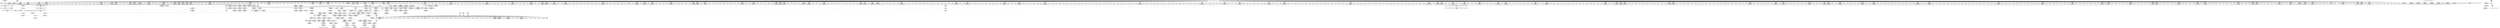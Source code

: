 digraph {
	CE0x45ab810 [shape=record,shape=Mrecord,label="{CE0x45ab810|8:_%struct.sock*,_:_SCME_55,56_}"]
	CE0x450e960 [shape=record,shape=Mrecord,label="{CE0x450e960|1216:_i8*,_:_CRE_163,164_}"]
	CE0x4553170 [shape=record,shape=Mrecord,label="{CE0x4553170|1216:_i8*,_:_CRE_800,804_|*MultipleSource*|*LoadInst*|security/selinux/hooks.c,4293|security/selinux/hooks.c,4293}"]
	CE0x4535d10 [shape=record,shape=Mrecord,label="{CE0x4535d10|1216:_i8*,_:_CRE_365,366_}"]
	CE0x4504720 [shape=record,shape=Mrecord,label="{CE0x4504720|1216:_i8*,_:_CRE_40,48_|*MultipleSource*|*LoadInst*|security/selinux/hooks.c,4293|security/selinux/hooks.c,4293}"]
	CE0x452da10 [shape=record,shape=Mrecord,label="{CE0x452da10|1216:_i8*,_:_CRE_653,654_}"]
	CE0x4504af0 [shape=record,shape=Mrecord,label="{CE0x4504af0|1216:_i8*,_:_CRE_80,81_}"]
	CE0x4530680 [shape=record,shape=Mrecord,label="{CE0x4530680|1216:_i8*,_:_CRE_710,711_}"]
	CE0x45b2c40 [shape=record,shape=Mrecord,label="{CE0x45b2c40|selinux_socket_unix_may_send:tmp11|security/selinux/hooks.c,4296}"]
	CE0x4518170 [shape=record,shape=Mrecord,label="{CE0x4518170|1216:_i8*,_:_CRE_417,418_}"]
	CE0x4575d40 [shape=record,shape=Mrecord,label="{CE0x4575d40|selinux_socket_unix_may_send:sk_security2|security/selinux/hooks.c,4294|*SummSource*}"]
	CE0x4522500 [shape=record,shape=Mrecord,label="{CE0x4522500|1216:_i8*,_:_CRE_121,122_}"]
	CE0x45296e0 [shape=record,shape=Mrecord,label="{CE0x45296e0|1216:_i8*,_:_CRE_171,172_}"]
	CE0x4536d00 [shape=record,shape=Mrecord,label="{CE0x4536d00|1216:_i8*,_:_CRE_380,381_}"]
	CE0x452c380 [shape=record,shape=Mrecord,label="{CE0x452c380|1216:_i8*,_:_CRE_602,603_}"]
	CE0x455a1f0 [shape=record,shape=Mrecord,label="{CE0x455a1f0|1216:_i8*,_:_CRE_1000,1008_|*MultipleSource*|*LoadInst*|security/selinux/hooks.c,4293|security/selinux/hooks.c,4293}"]
	CE0x4556de0 [shape=record,shape=Mrecord,label="{CE0x4556de0|1216:_i8*,_:_CRE_863,864_}"]
	CE0x4536260 [shape=record,shape=Mrecord,label="{CE0x4536260|1216:_i8*,_:_CRE_370,371_}"]
	CE0x4526350 [shape=record,shape=Mrecord,label="{CE0x4526350|1216:_i8*,_:_CRE_5,6_}"]
	CE0x4559370 [shape=record,shape=Mrecord,label="{CE0x4559370|1216:_i8*,_:_CRE_960,964_|*MultipleSource*|*LoadInst*|security/selinux/hooks.c,4293|security/selinux/hooks.c,4293}"]
	CE0x4558100 [shape=record,shape=Mrecord,label="{CE0x4558100|1216:_i8*,_:_CRE_880,888_|*MultipleSource*|*LoadInst*|security/selinux/hooks.c,4293|security/selinux/hooks.c,4293}"]
	CE0x452f7d0 [shape=record,shape=Mrecord,label="{CE0x452f7d0|1216:_i8*,_:_CRE_681,682_}"]
	CE0x44f6600 [shape=record,shape=Mrecord,label="{CE0x44f6600|i32_1|*Constant*|*SummSink*}"]
	CE0x452a4b0 [shape=record,shape=Mrecord,label="{CE0x452a4b0|1216:_i8*,_:_CRE_573,574_}"]
	CE0x4553340 [shape=record,shape=Mrecord,label="{CE0x4553340|1216:_i8*,_:_CRE_809,810_}"]
	CE0x4533da0 [shape=record,shape=Mrecord,label="{CE0x4533da0|1216:_i8*,_:_CRE_258,259_}"]
	CE0x4500d20 [shape=record,shape=Mrecord,label="{CE0x4500d20|_call_void_mcount()_#3|*SummSink*}"]
	"CONST[source:1(input),value:2(dynamic)][purpose:{subject}][SrcIdx:3]"
	CE0x455ef50 [shape=record,shape=Mrecord,label="{CE0x455ef50|selinux_socket_unix_may_send:tmp5|security/selinux/hooks.c,4293|*SummSource*}"]
	CE0x45226a0 [shape=record,shape=Mrecord,label="{CE0x45226a0|1216:_i8*,_:_CRE_123,124_}"]
	CE0x455b240 [shape=record,shape=Mrecord,label="{CE0x455b240|1216:_i8*,_:_CRE_1072,1076_|*MultipleSource*|*LoadInst*|security/selinux/hooks.c,4293|security/selinux/hooks.c,4293}"]
	CE0x450a330 [shape=record,shape=Mrecord,label="{CE0x450a330|selinux_socket_unix_may_send:sk|security/selinux/hooks.c,4293|*SummSink*}"]
	CE0x45a9650 [shape=record,shape=Mrecord,label="{CE0x45a9650|8:_%struct.sock*,_:_SCME_25,26_}"]
	CE0x4535420 [shape=record,shape=Mrecord,label="{CE0x4535420|1216:_i8*,_:_CRE_355,356_}"]
	CE0x45aac30 [shape=record,shape=Mrecord,label="{CE0x45aac30|8:_%struct.sock*,_:_SCME_45,46_}"]
	CE0x452c8d0 [shape=record,shape=Mrecord,label="{CE0x452c8d0|1216:_i8*,_:_CRE_607,608_}"]
	CE0x4534be0 [shape=record,shape=Mrecord,label="{CE0x4534be0|1216:_i8*,_:_CRE_312,316_|*MultipleSource*|*LoadInst*|security/selinux/hooks.c,4293|security/selinux/hooks.c,4293}"]
	CE0x4504260 [shape=record,shape=Mrecord,label="{CE0x4504260|selinux_socket_unix_may_send:sock|Function::selinux_socket_unix_may_send&Arg::sock::|*SummSink*}"]
	CE0x459bdc0 [shape=record,shape=Mrecord,label="{CE0x459bdc0|selinux_socket_unix_may_send:tmp14|security/selinux/hooks.c,4302|*SummSink*}"]
	CE0x451f1f0 [shape=record,shape=Mrecord,label="{CE0x451f1f0|1216:_i8*,_:_CRE_207,208_}"]
	CE0x62418b0 [shape=record,shape=Mrecord,label="{CE0x62418b0|32:_%struct.sock*,_:_CRE_40,48_|*MultipleSource*|security/selinux/hooks.c,4293|Function::selinux_socket_unix_may_send&Arg::sock::}"]
	CE0x4502c60 [shape=record,shape=Mrecord,label="{CE0x4502c60|selinux_socket_unix_may_send:tmp|*SummSink*}"]
	CE0x45010d0 [shape=record,shape=Mrecord,label="{CE0x45010d0|selinux_socket_unix_may_send:tmp1|*SummSource*}"]
	CE0x45a8c80 [shape=record,shape=Mrecord,label="{CE0x45a8c80|8:_%struct.sock*,_:_SCME_8,16_|*MultipleSource*|security/selinux/hooks.c,4296|security/selinux/hooks.c,4296|security/selinux/hooks.c, 4296}"]
	CE0x4501860 [shape=record,shape=Mrecord,label="{CE0x4501860|i32_5|*Constant*|*SummSink*}"]
	CE0x45956c0 [shape=record,shape=Mrecord,label="{CE0x45956c0|avc_has_perm:ssid|Function::avc_has_perm&Arg::ssid::|*SummSource*}"]
	CE0x4594b30 [shape=record,shape=Mrecord,label="{CE0x4594b30|selinux_socket_unix_may_send:tmp9|security/selinux/hooks.c,4294|*SummSource*}"]
	CE0x455cc50 [shape=record,shape=Mrecord,label="{CE0x455cc50|1216:_i8*,_:_CRE_1160,1162_|*MultipleSource*|*LoadInst*|security/selinux/hooks.c,4293|security/selinux/hooks.c,4293}"]
	CE0x4532730 [shape=record,shape=Mrecord,label="{CE0x4532730|1216:_i8*,_:_CRE_701,702_}"]
	CE0x455a760 [shape=record,shape=Mrecord,label="{CE0x455a760|1216:_i8*,_:_CRE_1024,1032_|*MultipleSource*|*LoadInst*|security/selinux/hooks.c,4293|security/selinux/hooks.c,4293}"]
	CE0x45136b0 [shape=record,shape=Mrecord,label="{CE0x45136b0|1216:_i8*,_:_CRE_35,36_}"]
	CE0x45174b0 [shape=record,shape=Mrecord,label="{CE0x45174b0|1216:_i8*,_:_CRE_405,406_}"]
	CE0x4518280 [shape=record,shape=Mrecord,label="{CE0x4518280|1216:_i8*,_:_CRE_418,419_}"]
	CE0x4555240 [shape=record,shape=Mrecord,label="{CE0x4555240|1216:_i8*,_:_CRE_837,838_}"]
	CE0x3dfb130 [shape=record,shape=Mrecord,label="{CE0x3dfb130|1216:_i8*,_:_CRE_3,4_}"]
	CE0x4555020 [shape=record,shape=Mrecord,label="{CE0x4555020|1216:_i8*,_:_CRE_835,836_}"]
	CE0x4506780 [shape=record,shape=Mrecord,label="{CE0x4506780|selinux_socket_unix_may_send:sk_security|security/selinux/hooks.c,4293|*SummSink*}"]
	CE0x4593570 [shape=record,shape=Mrecord,label="{CE0x4593570|1216:_i8*,_:_CRE_1216,1224_|*MultipleSource*|*LoadInst*|security/selinux/hooks.c,4294|security/selinux/hooks.c,4294}"]
	CE0x455e640 [shape=record,shape=Mrecord,label="{CE0x455e640|1216:_i8*,_:_CRE_1248,1256_|*MultipleSource*|*LoadInst*|security/selinux/hooks.c,4293|security/selinux/hooks.c,4293}"]
	CE0x453d960 [shape=record,shape=Mrecord,label="{CE0x453d960|i32_59|*Constant*|*SummSink*}"]
	CE0x45078a0 [shape=record,shape=Mrecord,label="{CE0x45078a0|1216:_i8*,_:_CRE_197,198_}"]
	CE0x4531010 [shape=record,shape=Mrecord,label="{CE0x4531010|1216:_i8*,_:_CRE_719,720_}"]
	CE0x4504a20 [shape=record,shape=Mrecord,label="{CE0x4504a20|1216:_i8*,_:_CRE_79,80_}"]
	CE0x4518f70 [shape=record,shape=Mrecord,label="{CE0x4518f70|1216:_i8*,_:_CRE_448,452_|*MultipleSource*|*LoadInst*|security/selinux/hooks.c,4293|security/selinux/hooks.c,4293}"]
	CE0x455bef0 [shape=record,shape=Mrecord,label="{CE0x455bef0|1216:_i8*,_:_CRE_1136,1140_|*MultipleSource*|*LoadInst*|security/selinux/hooks.c,4293|security/selinux/hooks.c,4293}"]
	CE0x45330e0 [shape=record,shape=Mrecord,label="{CE0x45330e0|1216:_i8*,_:_CRE_246,247_}"]
	CE0x4519b40 [shape=record,shape=Mrecord,label="{CE0x4519b40|1216:_i8*,_:_CRE_488,496_|*MultipleSource*|*LoadInst*|security/selinux/hooks.c,4293|security/selinux/hooks.c,4293}"]
	CE0x451bfe0 [shape=record,shape=Mrecord,label="{CE0x451bfe0|1216:_i8*,_:_CRE_212,213_}"]
	CE0x4529f60 [shape=record,shape=Mrecord,label="{CE0x4529f60|1216:_i8*,_:_CRE_568,569_}"]
	CE0x452f6c0 [shape=record,shape=Mrecord,label="{CE0x452f6c0|1216:_i8*,_:_CRE_680,681_}"]
	CE0x452e290 [shape=record,shape=Mrecord,label="{CE0x452e290|1216:_i8*,_:_CRE_661,662_}"]
	CE0x4507830 [shape=record,shape=Mrecord,label="{CE0x4507830|1216:_i8*,_:_CRE_194,195_}"]
	CE0x4598fb0 [shape=record,shape=Mrecord,label="{CE0x4598fb0|selinux_socket_unix_may_send:net6|security/selinux/hooks.c,4300|*SummSource*}"]
	CE0x450e620 [shape=record,shape=Mrecord,label="{CE0x450e620|1216:_i8*,_:_CRE_159,160_}"]
	CE0x4596320 [shape=record,shape=Mrecord,label="{CE0x4596320|i32_262144|*Constant*|*SummSource*}"]
	CE0x4556120 [shape=record,shape=Mrecord,label="{CE0x4556120|1216:_i8*,_:_CRE_851,852_}"]
	CE0x45b3620 [shape=record,shape=Mrecord,label="{CE0x45b3620|selinux_socket_unix_may_send:type|security/selinux/hooks.c,4298|*SummSink*}"]
	CE0x45a0120 [shape=record,shape=Mrecord,label="{CE0x45a0120|selinux_socket_unix_may_send:tmp16|security/selinux/hooks.c,4302|*SummSource*}"]
	CE0x451b5e0 [shape=record,shape=Mrecord,label="{CE0x451b5e0|1216:_i8*,_:_CRE_554,555_}"]
	CE0x452d0f0 [shape=record,shape=Mrecord,label="{CE0x452d0f0|1216:_i8*,_:_CRE_632,640_|*MultipleSource*|*LoadInst*|security/selinux/hooks.c,4293|security/selinux/hooks.c,4293}"]
	CE0x4555ce0 [shape=record,shape=Mrecord,label="{CE0x4555ce0|1216:_i8*,_:_CRE_847,848_}"]
	CE0x45997d0 [shape=record,shape=Mrecord,label="{CE0x45997d0|selinux_socket_unix_may_send:tmp13|security/selinux/hooks.c,4300|*SummSink*}"]
	CE0x45a9f20 [shape=record,shape=Mrecord,label="{CE0x45a9f20|8:_%struct.sock*,_:_SCME_34,35_}"]
	CE0x4519360 [shape=record,shape=Mrecord,label="{CE0x4519360|1216:_i8*,_:_CRE_460,464_|*MultipleSource*|*LoadInst*|security/selinux/hooks.c,4293|security/selinux/hooks.c,4293}"]
	CE0x45167f0 [shape=record,shape=Mrecord,label="{CE0x45167f0|1216:_i8*,_:_CRE_393,394_}"]
	CE0x4523660 [shape=record,shape=Mrecord,label="{CE0x4523660|1216:_i8*,_:_CRE_37,38_}"]
	CE0x4552c00 [shape=record,shape=Mrecord,label="{CE0x4552c00|1216:_i8*,_:_CRE_776,784_|*MultipleSource*|*LoadInst*|security/selinux/hooks.c,4293|security/selinux/hooks.c,4293}"]
	CE0x450db50 [shape=record,shape=Mrecord,label="{CE0x450db50|1216:_i8*,_:_CRE_68,69_}"]
	CE0x4575590 [shape=record,shape=Mrecord,label="{CE0x4575590|32:_%struct.sock*,_:_CRE_24,32_|*MultipleSource*|security/selinux/hooks.c,4294|Function::selinux_socket_unix_may_send&Arg::other::}"]
	CE0x455a930 [shape=record,shape=Mrecord,label="{CE0x455a930|1216:_i8*,_:_CRE_1032,1040_|*MultipleSource*|*LoadInst*|security/selinux/hooks.c,4293|security/selinux/hooks.c,4293}"]
	CE0x452f060 [shape=record,shape=Mrecord,label="{CE0x452f060|1216:_i8*,_:_CRE_674,675_}"]
	CE0x4533630 [shape=record,shape=Mrecord,label="{CE0x4533630|1216:_i8*,_:_CRE_251,252_}"]
	CE0x45022f0 [shape=record,shape=Mrecord,label="{CE0x45022f0|selinux_socket_unix_may_send:tmp2|*SummSink*}"]
	CE0x452f9f0 [shape=record,shape=Mrecord,label="{CE0x452f9f0|1216:_i8*,_:_CRE_683,684_}"]
	CE0x452c490 [shape=record,shape=Mrecord,label="{CE0x452c490|1216:_i8*,_:_CRE_603,604_}"]
	CE0x45340d0 [shape=record,shape=Mrecord,label="{CE0x45340d0|1216:_i8*,_:_CRE_261,262_}"]
	CE0x44f5f10 [shape=record,shape=Mrecord,label="{CE0x44f5f10|1216:_i8*,_:_CRE_99,100_}"]
	CE0x4504bc0 [shape=record,shape=Mrecord,label="{CE0x4504bc0|1216:_i8*,_:_CRE_81,82_}"]
	CE0x4521690 [shape=record,shape=Mrecord,label="{CE0x4521690|1216:_i8*,_:_CRE_137,138_}"]
	CE0x4595200 [shape=record,shape=Mrecord,label="{CE0x4595200|avc_has_perm:entry|*SummSink*}"]
	CE0x4532ec0 [shape=record,shape=Mrecord,label="{CE0x4532ec0|1216:_i8*,_:_CRE_244,245_}"]
	CE0x4556780 [shape=record,shape=Mrecord,label="{CE0x4556780|1216:_i8*,_:_CRE_857,858_}"]
	CE0x4506f50 [shape=record,shape=Mrecord,label="{CE0x4506f50|1216:_i8*,_:_CRE_78,79_}"]
	CE0x452c9e0 [shape=record,shape=Mrecord,label="{CE0x452c9e0|1216:_i8*,_:_CRE_648,649_}"]
	CE0x4575c10 [shape=record,shape=Mrecord,label="{CE0x4575c10|selinux_socket_unix_may_send:tmp7|*LoadInst*|security/selinux/hooks.c,4294|*SummSink*}"]
	CE0x451a2d0 [shape=record,shape=Mrecord,label="{CE0x451a2d0|1216:_i8*,_:_CRE_537,538_}"]
	CE0x451e3d0 [shape=record,shape=Mrecord,label="{CE0x451e3d0|1216:_i8*,_:_CRE_233,234_}"]
	CE0x4558700 [shape=record,shape=Mrecord,label="{CE0x4558700|1216:_i8*,_:_CRE_900,904_|*MultipleSource*|*LoadInst*|security/selinux/hooks.c,4293|security/selinux/hooks.c,4293}"]
	CE0x4515080 [shape=record,shape=Mrecord,label="{CE0x4515080|1216:_i8*,_:_CRE_87,88_}"]
	CE0x44f5d70 [shape=record,shape=Mrecord,label="{CE0x44f5d70|1216:_i8*,_:_CRE_97,98_}"]
	CE0x455e470 [shape=record,shape=Mrecord,label="{CE0x455e470|1216:_i8*,_:_CRE_1240,1248_|*MultipleSource*|*LoadInst*|security/selinux/hooks.c,4293|security/selinux/hooks.c,4293}"]
	CE0x453b460 [shape=record,shape=Mrecord,label="{CE0x453b460|1216:_i8*,_:_CRE_20,24_|*MultipleSource*|*LoadInst*|security/selinux/hooks.c,4293|security/selinux/hooks.c,4293}"]
	CE0x4595b00 [shape=record,shape=Mrecord,label="{CE0x4595b00|avc_has_perm:tsid|Function::avc_has_perm&Arg::tsid::|*SummSink*}"]
	CE0x521c4a0 [shape=record,shape=Mrecord,label="{CE0x521c4a0|1216:_i8*,_:_CRE_128,129_}"]
	"CONST[source:0(mediator),value:0(static)][purpose:{operation}][SnkIdx:3]"
	CE0x453b5b0 [shape=record,shape=Mrecord,label="{CE0x453b5b0|1216:_i8*,_:_CRE_25,26_}"]
	CE0x450f570 [shape=record,shape=Mrecord,label="{CE0x450f570|selinux_socket_unix_may_send:tmp3|*SummSink*}"]
	CE0x4514e10 [shape=record,shape=Mrecord,label="{CE0x4514e10|1216:_i8*,_:_CRE_84,85_}"]
	CE0x455cd60 [shape=record,shape=Mrecord,label="{CE0x455cd60|1216:_i8*,_:_CRE_1164,1168_|*MultipleSource*|*LoadInst*|security/selinux/hooks.c,4293|security/selinux/hooks.c,4293}"]
	CE0x4519de0 [shape=record,shape=Mrecord,label="{CE0x4519de0|1216:_i8*,_:_CRE_512,520_|*MultipleSource*|*LoadInst*|security/selinux/hooks.c,4293|security/selinux/hooks.c,4293}"]
	CE0x45a1640 [shape=record,shape=Mrecord,label="{CE0x45a1640|i32_(i32,_i32,_i16,_i32,_%struct.common_audit_data*)*_bitcast_(i32_(i32,_i32,_i16,_i32,_%struct.common_audit_data.495*)*_avc_has_perm_to_i32_(i32,_i32,_i16,_i32,_%struct.common_audit_data*)*)|*Constant*|*SummSource*}"]
	CE0x45acb10 [shape=record,shape=Mrecord,label="{CE0x45acb10|i64_56|*Constant*}"]
	CE0x4506340 [shape=record,shape=Mrecord,label="{CE0x4506340|32:_%struct.sock*,_:_CRE_8,16_|*MultipleSource*|security/selinux/hooks.c,4293|Function::selinux_socket_unix_may_send&Arg::sock::}"]
	CE0x452f170 [shape=record,shape=Mrecord,label="{CE0x452f170|1216:_i8*,_:_CRE_675,676_}"]
	CE0x455acd0 [shape=record,shape=Mrecord,label="{CE0x455acd0|1216:_i8*,_:_CRE_1048,1056_|*MultipleSource*|*LoadInst*|security/selinux/hooks.c,4293|security/selinux/hooks.c,4293}"]
	CE0x452a3a0 [shape=record,shape=Mrecord,label="{CE0x452a3a0|1216:_i8*,_:_CRE_572,573_}"]
	CE0x5bc0db0 [shape=record,shape=Mrecord,label="{CE0x5bc0db0|i32_59|*Constant*}"]
	CE0x450da80 [shape=record,shape=Mrecord,label="{CE0x450da80|1216:_i8*,_:_CRE_67,68_}"]
	CE0x4535f30 [shape=record,shape=Mrecord,label="{CE0x4535f30|1216:_i8*,_:_CRE_367,368_}"]
	CE0x455bd20 [shape=record,shape=Mrecord,label="{CE0x455bd20|1216:_i8*,_:_CRE_1128,1136_|*MultipleSource*|*LoadInst*|security/selinux/hooks.c,4293|security/selinux/hooks.c,4293}"]
	CE0x452d830 [shape=record,shape=Mrecord,label="{CE0x452d830|1216:_i8*,_:_CRE_651,652_}"]
	CE0x5bc0c40 [shape=record,shape=Mrecord,label="{CE0x5bc0c40|selinux_socket_unix_may_send:tmp4|*LoadInst*|security/selinux/hooks.c,4293|*SummSink*}"]
	CE0x45ab480 [shape=record,shape=Mrecord,label="{CE0x45ab480|8:_%struct.sock*,_:_SCME_52,53_}"]
	CE0x451c320 [shape=record,shape=Mrecord,label="{CE0x451c320|1216:_i8*,_:_CRE_215,216_}"]
	CE0x455ab00 [shape=record,shape=Mrecord,label="{CE0x455ab00|1216:_i8*,_:_CRE_1040,1048_|*MultipleSource*|*LoadInst*|security/selinux/hooks.c,4293|security/selinux/hooks.c,4293}"]
	CE0x4558aa0 [shape=record,shape=Mrecord,label="{CE0x4558aa0|1216:_i8*,_:_CRE_912,920_|*MultipleSource*|*LoadInst*|security/selinux/hooks.c,4293|security/selinux/hooks.c,4293}"]
	CE0x455bb50 [shape=record,shape=Mrecord,label="{CE0x455bb50|1216:_i8*,_:_CRE_1112,1128_|*MultipleSource*|*LoadInst*|security/selinux/hooks.c,4293|security/selinux/hooks.c,4293}"]
	CE0x453eb30 [shape=record,shape=Mrecord,label="{CE0x453eb30|1216:_i8*,_:_CRE_8,12_|*MultipleSource*|*LoadInst*|security/selinux/hooks.c,4293|security/selinux/hooks.c,4293}"]
	CE0x4531230 [shape=record,shape=Mrecord,label="{CE0x4531230|1216:_i8*,_:_CRE_720,724_|*MultipleSource*|*LoadInst*|security/selinux/hooks.c,4293|security/selinux/hooks.c,4293}"]
	CE0x459fe30 [shape=record,shape=Mrecord,label="{CE0x459fe30|selinux_socket_unix_may_send:sclass|security/selinux/hooks.c,4302|*SummSink*}"]
	CE0x4516e50 [shape=record,shape=Mrecord,label="{CE0x4516e50|1216:_i8*,_:_CRE_399,400_}"]
	CE0x451a670 [shape=record,shape=Mrecord,label="{CE0x451a670|1216:_i8*,_:_CRE_539,540_}"]
	CE0x4535af0 [shape=record,shape=Mrecord,label="{CE0x4535af0|1216:_i8*,_:_CRE_363,364_}"]
	CE0x455c810 [shape=record,shape=Mrecord,label="{CE0x455c810|1216:_i8*,_:_CRE_1157,1158_}"]
	CE0x45189f0 [shape=record,shape=Mrecord,label="{CE0x45189f0|1216:_i8*,_:_CRE_424,428_|*MultipleSource*|*LoadInst*|security/selinux/hooks.c,4293|security/selinux/hooks.c,4293}"]
	CE0x45164c0 [shape=record,shape=Mrecord,label="{CE0x45164c0|1216:_i8*,_:_CRE_390,391_}"]
	CE0x453fd40 [shape=record,shape=Mrecord,label="{CE0x453fd40|1216:_i8*,_:_CRE_6,7_}"]
	CE0x452aa00 [shape=record,shape=Mrecord,label="{CE0x452aa00|1216:_i8*,_:_CRE_578,579_}"]
	CE0x45292d0 [shape=record,shape=Mrecord,label="{CE0x45292d0|1216:_i8*,_:_CRE_166,167_}"]
	CE0x452ea00 [shape=record,shape=Mrecord,label="{CE0x452ea00|1216:_i8*,_:_CRE_668,669_}"]
	CE0x450e6f0 [shape=record,shape=Mrecord,label="{CE0x450e6f0|1216:_i8*,_:_CRE_160,161_}"]
	CE0x459bb00 [shape=record,shape=Mrecord,label="{CE0x459bb00|selinux_socket_unix_may_send:tmp14|security/selinux/hooks.c,4302}"]
	CE0x45aab00 [shape=record,shape=Mrecord,label="{CE0x45aab00|8:_%struct.sock*,_:_SCME_44,45_}"]
	CE0x4530350 [shape=record,shape=Mrecord,label="{CE0x4530350|1216:_i8*,_:_CRE_707,708_}"]
	CE0x452b060 [shape=record,shape=Mrecord,label="{CE0x452b060|1216:_i8*,_:_CRE_584,585_}"]
	CE0x4532620 [shape=record,shape=Mrecord,label="{CE0x4532620|1216:_i8*,_:_CRE_700,701_}"]
	CE0x4557dd0 [shape=record,shape=Mrecord,label="{CE0x4557dd0|1216:_i8*,_:_CRE_878,879_}"]
	CE0x4596570 [shape=record,shape=Mrecord,label="{CE0x4596570|avc_has_perm:requested|Function::avc_has_perm&Arg::requested::|*SummSink*}"]
	CE0x455dd30 [shape=record,shape=Mrecord,label="{CE0x455dd30|1216:_i8*,_:_CRE_1216,1224_|*MultipleSource*|*LoadInst*|security/selinux/hooks.c,4293|security/selinux/hooks.c,4293}"]
	CE0x455d5f0 [shape=record,shape=Mrecord,label="{CE0x455d5f0|1216:_i8*,_:_CRE_1196,1200_|*MultipleSource*|*LoadInst*|security/selinux/hooks.c,4293|security/selinux/hooks.c,4293}"]
	CE0x452c5a0 [shape=record,shape=Mrecord,label="{CE0x452c5a0|1216:_i8*,_:_CRE_604,605_}"]
	CE0x451fe40 [shape=record,shape=Mrecord,label="{CE0x451fe40|1216:_i8*,_:_CRE_133,134_}"]
	CE0x45aafc0 [shape=record,shape=Mrecord,label="{CE0x45aafc0|8:_%struct.sock*,_:_SCME_48,49_}"]
	CE0x45aa510 [shape=record,shape=Mrecord,label="{CE0x45aa510|8:_%struct.sock*,_:_SCME_39,40_}"]
	CE0x4532fd0 [shape=record,shape=Mrecord,label="{CE0x4532fd0|1216:_i8*,_:_CRE_245,246_}"]
	CE0x459a590 [shape=record,shape=Mrecord,label="{CE0x459a590|i32_2|*Constant*|*SummSink*}"]
	CE0x45ab5b0 [shape=record,shape=Mrecord,label="{CE0x45ab5b0|8:_%struct.sock*,_:_SCME_53,54_}"]
	CE0x4507910 [shape=record,shape=Mrecord,label="{CE0x4507910|1216:_i8*,_:_CRE_196,197_}"]
	CE0x45198a0 [shape=record,shape=Mrecord,label="{CE0x45198a0|1216:_i8*,_:_CRE_476,480_|*MultipleSource*|*LoadInst*|security/selinux/hooks.c,4293|security/selinux/hooks.c,4293}"]
	CE0x450b190 [shape=record,shape=Mrecord,label="{CE0x450b190|1216:_i8*,_:_CRE_146,147_}"]
	CE0x452fc10 [shape=record,shape=Mrecord,label="{CE0x452fc10|1216:_i8*,_:_CRE_685,686_}"]
	CE0x4555bd0 [shape=record,shape=Mrecord,label="{CE0x4555bd0|1216:_i8*,_:_CRE_846,847_}"]
	CE0x45166e0 [shape=record,shape=Mrecord,label="{CE0x45166e0|1216:_i8*,_:_CRE_392,393_}"]
	CE0x4526960 [shape=record,shape=Mrecord,label="{CE0x4526960|1216:_i8*,_:_CRE_226,227_}"]
	CE0x4509dc0 [shape=record,shape=Mrecord,label="{CE0x4509dc0|1216:_i8*,_:_CRE_119,120_}"]
	CE0x451f410 [shape=record,shape=Mrecord,label="{CE0x451f410|1216:_i8*,_:_CRE_209,210_}"]
	CE0x453fe30 [shape=record,shape=Mrecord,label="{CE0x453fe30|1216:_i8*,_:_CRE_7,8_}"]
	CE0x45309b0 [shape=record,shape=Mrecord,label="{CE0x45309b0|1216:_i8*,_:_CRE_713,714_}"]
	CE0x4520080 [shape=record,shape=Mrecord,label="{CE0x4520080|1216:_i8*,_:_CRE_101,102_}"]
	CE0x45a1410 [shape=record,shape=Mrecord,label="{CE0x45a1410|i32_(i32,_i32,_i16,_i32,_%struct.common_audit_data*)*_bitcast_(i32_(i32,_i32,_i16,_i32,_%struct.common_audit_data.495*)*_avc_has_perm_to_i32_(i32,_i32,_i16,_i32,_%struct.common_audit_data*)*)|*Constant*}"]
	CE0x4596670 [shape=record,shape=Mrecord,label="{CE0x4596670|avc_has_perm:requested|Function::avc_has_perm&Arg::requested::|*SummSource*}"]
	CE0x4526700 [shape=record,shape=Mrecord,label="{CE0x4526700|1216:_i8*,_:_CRE_224,225_}"]
	CE0x45522f0 [shape=record,shape=Mrecord,label="{CE0x45522f0|1216:_i8*,_:_CRE_752,760_|*MultipleSource*|*LoadInst*|security/selinux/hooks.c,4293|security/selinux/hooks.c,4293}"]
	CE0x450e110 [shape=record,shape=Mrecord,label="{CE0x450e110|1216:_i8*,_:_CRE_204,205_}"]
	CE0x451c630 [shape=record,shape=Mrecord,label="{CE0x451c630|i64*_getelementptr_inbounds_(_2_x_i64_,_2_x_i64_*___llvm_gcov_ctr340,_i64_0,_i64_1)|*Constant*|*SummSink*}"]
	CE0x4518df0 [shape=record,shape=Mrecord,label="{CE0x4518df0|1216:_i8*,_:_CRE_440,448_|*MultipleSource*|*LoadInst*|security/selinux/hooks.c,4293|security/selinux/hooks.c,4293}"]
	CE0x4511b00 [shape=record,shape=Mrecord,label="{CE0x4511b00|1216:_i8*,_:_CRE_176,177_}"]
	CE0x455ebb0 [shape=record,shape=Mrecord,label="{CE0x455ebb0|1216:_i8*,_:_CRE_1272,1280_|*MultipleSource*|*LoadInst*|security/selinux/hooks.c,4293|security/selinux/hooks.c,4293}"]
	CE0x452d490 [shape=record,shape=Mrecord,label="{CE0x452d490|1216:_i8*,_:_CRE_649,650_}"]
	CE0x45162a0 [shape=record,shape=Mrecord,label="{CE0x45162a0|1216:_i8*,_:_CRE_388,389_}"]
	CE0x4595470 [shape=record,shape=Mrecord,label="{CE0x4595470|avc_has_perm:ssid|Function::avc_has_perm&Arg::ssid::}"]
	CE0x451b3c0 [shape=record,shape=Mrecord,label="{CE0x451b3c0|1216:_i8*,_:_CRE_552,553_}"]
	CE0x44f5e40 [shape=record,shape=Mrecord,label="{CE0x44f5e40|1216:_i8*,_:_CRE_98,99_}"]
	CE0x4507110 [shape=record,shape=Mrecord,label="{CE0x4507110|i32_0|*Constant*}"]
	CE0x45063b0 [shape=record,shape=Mrecord,label="{CE0x45063b0|32:_%struct.sock*,_:_CRE_16,24_|*MultipleSource*|security/selinux/hooks.c,4293|Function::selinux_socket_unix_may_send&Arg::sock::}"]
	CE0x4534620 [shape=record,shape=Mrecord,label="{CE0x4534620|1216:_i8*,_:_CRE_272,280_|*MultipleSource*|*LoadInst*|security/selinux/hooks.c,4293|security/selinux/hooks.c,4293}"]
	CE0x4518c60 [shape=record,shape=Mrecord,label="{CE0x4518c60|1216:_i8*,_:_CRE_432,440_|*MultipleSource*|*LoadInst*|security/selinux/hooks.c,4293|security/selinux/hooks.c,4293}"]
	CE0x451e5f0 [shape=record,shape=Mrecord,label="{CE0x451e5f0|1216:_i8*,_:_CRE_235,236_}"]
	CE0x45948f0 [shape=record,shape=Mrecord,label="{CE0x45948f0|selinux_socket_unix_may_send:tmp9|security/selinux/hooks.c,4294}"]
	CE0x4594ac0 [shape=record,shape=Mrecord,label="{CE0x4594ac0|selinux_socket_unix_may_send:tmp9|security/selinux/hooks.c,4294|*SummSink*}"]
	CE0x4534e80 [shape=record,shape=Mrecord,label="{CE0x4534e80|1216:_i8*,_:_CRE_328,336_|*MultipleSource*|*LoadInst*|security/selinux/hooks.c,4293|security/selinux/hooks.c,4293}"]
	CE0x4518060 [shape=record,shape=Mrecord,label="{CE0x4518060|1216:_i8*,_:_CRE_416,417_}"]
	CE0x45a99b0 [shape=record,shape=Mrecord,label="{CE0x45a99b0|8:_%struct.sock*,_:_SCME_29,30_}"]
	CE0x455b5e0 [shape=record,shape=Mrecord,label="{CE0x455b5e0|1216:_i8*,_:_CRE_1080,1088_|*MultipleSource*|*LoadInst*|security/selinux/hooks.c,4293|security/selinux/hooks.c,4293}"]
	CE0x4506e10 [shape=record,shape=Mrecord,label="{CE0x4506e10|1216:_i8*,_:_CRE_76,77_}"]
	CE0x45017b0 [shape=record,shape=Mrecord,label="{CE0x45017b0|i64*_getelementptr_inbounds_(_2_x_i64_,_2_x_i64_*___llvm_gcov_ctr340,_i64_0,_i64_0)|*Constant*|*SummSink*}"]
	CE0x45539d0 [shape=record,shape=Mrecord,label="{CE0x45539d0|1216:_i8*,_:_CRE_814,815_}"]
	CE0x45ab6e0 [shape=record,shape=Mrecord,label="{CE0x45ab6e0|8:_%struct.sock*,_:_SCME_54,55_}"]
	CE0x44f6c70 [shape=record,shape=Mrecord,label="{CE0x44f6c70|selinux_socket_unix_may_send:ad|security/selinux/hooks.c, 4295|*SummSink*}"]
	CE0x451f760 [shape=record,shape=Mrecord,label="{CE0x451f760|1216:_i8*,_:_CRE_108,112_|*MultipleSource*|*LoadInst*|security/selinux/hooks.c,4293|security/selinux/hooks.c,4293}"]
	CE0x455a590 [shape=record,shape=Mrecord,label="{CE0x455a590|1216:_i8*,_:_CRE_1016,1024_|*MultipleSource*|*LoadInst*|security/selinux/hooks.c,4293|security/selinux/hooks.c,4293}"]
	CE0x4557880 [shape=record,shape=Mrecord,label="{CE0x4557880|1216:_i8*,_:_CRE_873,874_}"]
	CE0x4500ec0 [shape=record,shape=Mrecord,label="{CE0x4500ec0|i32_0|*Constant*|*SummSource*}"]
	CE0x457cf70 [shape=record,shape=Mrecord,label="{CE0x457cf70|selinux_socket_unix_may_send:other|Function::selinux_socket_unix_may_send&Arg::other::}"]
	CE0x4536040 [shape=record,shape=Mrecord,label="{CE0x4536040|1216:_i8*,_:_CRE_368,369_}"]
	CE0x4576540 [shape=record,shape=Mrecord,label="{CE0x4576540|selinux_socket_unix_may_send:sk_security2|security/selinux/hooks.c,4294|*SummSink*}"]
	CE0x451aa30 [shape=record,shape=Mrecord,label="{CE0x451aa30|1216:_i8*,_:_CRE_543,544_}"]
	CE0x451ea30 [shape=record,shape=Mrecord,label="{CE0x451ea30|1216:_i8*,_:_CRE_239,240_}"]
	CE0x4597890 [shape=record,shape=Mrecord,label="{CE0x4597890|selinux_socket_unix_may_send:sk4|security/selinux/hooks.c,4300}"]
	CE0x4509be0 [shape=record,shape=Mrecord,label="{CE0x4509be0|1216:_i8*,_:_CRE_117,118_}"]
	CE0x4511060 [shape=record,shape=Mrecord,label="{CE0x4511060|1216:_i8*,_:_CRE_155,156_}"]
	CE0x4504c90 [shape=record,shape=Mrecord,label="{CE0x4504c90|1216:_i8*,_:_CRE_82,83_}"]
	CE0x45214f0 [shape=record,shape=Mrecord,label="{CE0x45214f0|1216:_i8*,_:_CRE_135,136_}"]
	CE0x45ab0f0 [shape=record,shape=Mrecord,label="{CE0x45ab0f0|8:_%struct.sock*,_:_SCME_49,50_}"]
	CE0x4525f80 [shape=record,shape=Mrecord,label="{CE0x4525f80|1216:_i8*,_:_CRE_58,59_}"]
	CE0x45591a0 [shape=record,shape=Mrecord,label="{CE0x45591a0|1216:_i8*,_:_CRE_952,960_|*MultipleSource*|*LoadInst*|security/selinux/hooks.c,4293|security/selinux/hooks.c,4293}"]
	CE0x4557bb0 [shape=record,shape=Mrecord,label="{CE0x4557bb0|1216:_i8*,_:_CRE_876,877_}"]
	CE0x4531eb0 [shape=record,shape=Mrecord,label="{CE0x4531eb0|1216:_i8*,_:_CRE_693,694_}"]
	CE0x451a810 [shape=record,shape=Mrecord,label="{CE0x451a810|1216:_i8*,_:_CRE_541,542_}"]
	CE0x4596940 [shape=record,shape=Mrecord,label="{CE0x4596940|avc_has_perm:auditdata|Function::avc_has_perm&Arg::auditdata::|*SummSource*}"]
	CE0x4503c30 [shape=record,shape=Mrecord,label="{CE0x4503c30|selinux_socket_unix_may_send:bb|*SummSink*}"]
	CE0x4503130 [shape=record,shape=Mrecord,label="{CE0x4503130|selinux_socket_unix_may_send:tmp1|*SummSink*}"]
	CE0x4530790 [shape=record,shape=Mrecord,label="{CE0x4530790|1216:_i8*,_:_CRE_711,712_}"]
	CE0x4521830 [shape=record,shape=Mrecord,label="{CE0x4521830|1216:_i8*,_:_CRE_139,140_}"]
	CE0x450ae50 [shape=record,shape=Mrecord,label="{CE0x450ae50|1216:_i8*,_:_CRE_142,143_}"]
	CE0x45acbf0 [shape=record,shape=Mrecord,label="{CE0x45acbf0|i64_56|*Constant*|*SummSink*}"]
	CE0x44ff310 [shape=record,shape=Mrecord,label="{CE0x44ff310|1216:_i8*,_:_CRE_16,18_|*MultipleSource*|*LoadInst*|security/selinux/hooks.c,4293|security/selinux/hooks.c,4293}"]
	CE0x4530f00 [shape=record,shape=Mrecord,label="{CE0x4530f00|1216:_i8*,_:_CRE_718,719_}"]
	CE0x4522020 [shape=record,shape=Mrecord,label="{CE0x4522020|1216:_i8*,_:_CRE_73,74_}"]
	CE0x4597070 [shape=record,shape=Mrecord,label="{CE0x4597070|selinux_socket_unix_may_send:net3|security/selinux/hooks.c,4299}"]
	CE0x4516190 [shape=record,shape=Mrecord,label="{CE0x4516190|1216:_i8*,_:_CRE_387,388_}"]
	CE0x4518390 [shape=record,shape=Mrecord,label="{CE0x4518390|1216:_i8*,_:_CRE_419,420_}"]
	"CONST[source:0(mediator),value:2(dynamic)][purpose:{subject}][SnkIdx:0]"
	CE0x3dfb0c0 [shape=record,shape=Mrecord,label="{CE0x3dfb0c0|1216:_i8*,_:_CRE_2,3_}"]
	CE0x451e920 [shape=record,shape=Mrecord,label="{CE0x451e920|1216:_i8*,_:_CRE_238,239_}"]
	CE0x45a5c90 [shape=record,shape=Mrecord,label="{CE0x45a5c90|_ret_i32_%retval.0,_!dbg_!27728|security/selinux/avc.c,775|*SummSink*}"]
	CE0x45351c0 [shape=record,shape=Mrecord,label="{CE0x45351c0|1216:_i8*,_:_CRE_354,355_}"]
	CE0x4524f30 [shape=record,shape=Mrecord,label="{CE0x4524f30|1216:_i8*,_:_CRE_95,96_}"]
	CE0x451f110 [shape=record,shape=Mrecord,label="{CE0x451f110|1216:_i8*,_:_CRE_206,207_}"]
	CE0x4531630 [shape=record,shape=Mrecord,label="{CE0x4531630|1216:_i8*,_:_CRE_732,736_|*MultipleSource*|*LoadInst*|security/selinux/hooks.c,4293|security/selinux/hooks.c,4293}"]
	CE0x45ab350 [shape=record,shape=Mrecord,label="{CE0x45ab350|8:_%struct.sock*,_:_SCME_51,52_}"]
	CE0x4554030 [shape=record,shape=Mrecord,label="{CE0x4554030|1216:_i8*,_:_CRE_820,821_}"]
	CE0x4557990 [shape=record,shape=Mrecord,label="{CE0x4557990|1216:_i8*,_:_CRE_874,875_}"]
	CE0x4510130 [shape=record,shape=Mrecord,label="{CE0x4510130|32:_%struct.sock*,_:_CRE_0,4_|*MultipleSource*|security/selinux/hooks.c,4294|Function::selinux_socket_unix_may_send&Arg::other::}"]
	CE0x450dc20 [shape=record,shape=Mrecord,label="{CE0x450dc20|1216:_i8*,_:_CRE_69,70_}"]
	CE0x4556cd0 [shape=record,shape=Mrecord,label="{CE0x4556cd0|1216:_i8*,_:_CRE_862,863_}"]
	CE0x4523590 [shape=record,shape=Mrecord,label="{CE0x4523590|1216:_i8*,_:_CRE_36,37_}"]
	CE0x4509760 [shape=record,shape=Mrecord,label="{CE0x4509760|i64*_getelementptr_inbounds_(_2_x_i64_,_2_x_i64_*___llvm_gcov_ctr340,_i64_0,_i64_1)|*Constant*}"]
	CE0x4516a10 [shape=record,shape=Mrecord,label="{CE0x4516a10|1216:_i8*,_:_CRE_395,396_}"]
	CE0x4518b00 [shape=record,shape=Mrecord,label="{CE0x4518b00|1216:_i8*,_:_CRE_428,432_|*MultipleSource*|*LoadInst*|security/selinux/hooks.c,4293|security/selinux/hooks.c,4293}"]
	CE0x45a6780 [shape=record,shape=Mrecord,label="{CE0x45a6780|_ret_i32_%call,_!dbg_!27738|security/selinux/hooks.c,4304|*SummSink*}"]
	CE0x452ef50 [shape=record,shape=Mrecord,label="{CE0x452ef50|1216:_i8*,_:_CRE_673,674_}"]
	CE0x4532b90 [shape=record,shape=Mrecord,label="{CE0x4532b90|1216:_i8*,_:_CRE_241,242_}"]
	CE0x45163b0 [shape=record,shape=Mrecord,label="{CE0x45163b0|1216:_i8*,_:_CRE_389,390_}"]
	CE0x45176d0 [shape=record,shape=Mrecord,label="{CE0x45176d0|1216:_i8*,_:_CRE_407,408_}"]
	CE0x455d7c0 [shape=record,shape=Mrecord,label="{CE0x455d7c0|1216:_i8*,_:_CRE_1200,1208_|*MultipleSource*|*LoadInst*|security/selinux/hooks.c,4293|security/selinux/hooks.c,4293}"]
	CE0x450dd50 [shape=record,shape=Mrecord,label="{CE0x450dd50|1216:_i8*,_:_CRE_227,228_}"]
	CE0x4529a10 [shape=record,shape=Mrecord,label="{CE0x4529a10|1216:_i8*,_:_CRE_563,564_}"]
	CE0x45aba70 [shape=record,shape=Mrecord,label="{CE0x45aba70|i32_8|*Constant*|*SummSource*}"]
	CE0x4531830 [shape=record,shape=Mrecord,label="{CE0x4531830|1216:_i8*,_:_CRE_736,740_|*MultipleSource*|*LoadInst*|security/selinux/hooks.c,4293|security/selinux/hooks.c,4293}"]
	CE0x455e9e0 [shape=record,shape=Mrecord,label="{CE0x455e9e0|1216:_i8*,_:_CRE_1264,1272_|*MultipleSource*|*LoadInst*|security/selinux/hooks.c,4293|security/selinux/hooks.c,4293}"]
	CE0x4533300 [shape=record,shape=Mrecord,label="{CE0x4533300|1216:_i8*,_:_CRE_248,249_}"]
	CE0x4559ab0 [shape=record,shape=Mrecord,label="{CE0x4559ab0|1216:_i8*,_:_CRE_972,976_|*MultipleSource*|*LoadInst*|security/selinux/hooks.c,4293|security/selinux/hooks.c,4293}"]
	CE0x4511890 [shape=record,shape=Mrecord,label="{CE0x4511890|1216:_i8*,_:_CRE_173,174_}"]
	CE0x459fdc0 [shape=record,shape=Mrecord,label="{CE0x459fdc0|selinux_socket_unix_may_send:sclass|security/selinux/hooks.c,4302|*SummSource*}"]
	CE0x4531fc0 [shape=record,shape=Mrecord,label="{CE0x4531fc0|1216:_i8*,_:_CRE_694,695_}"]
	CE0x4534510 [shape=record,shape=Mrecord,label="{CE0x4534510|1216:_i8*,_:_CRE_264,272_|*MultipleSource*|*LoadInst*|security/selinux/hooks.c,4293|security/selinux/hooks.c,4293}"]
	CE0x455c920 [shape=record,shape=Mrecord,label="{CE0x455c920|1216:_i8*,_:_CRE_1158,1159_}"]
	CE0x45024d0 [shape=record,shape=Mrecord,label="{CE0x45024d0|selinux_socket_unix_may_send:sk_security|security/selinux/hooks.c,4293|*SummSource*}"]
	CE0x45b28d0 [shape=record,shape=Mrecord,label="{CE0x45b28d0|selinux_socket_unix_may_send:tmp10|security/selinux/hooks.c,4296|*SummSource*}"]
	CE0x451a920 [shape=record,shape=Mrecord,label="{CE0x451a920|1216:_i8*,_:_CRE_542,543_}"]
	CE0x452bd20 [shape=record,shape=Mrecord,label="{CE0x452bd20|1216:_i8*,_:_CRE_596,597_}"]
	CE0x45105b0 [shape=record,shape=Mrecord,label="{CE0x45105b0|32:_%struct.sock*,_:_CRE_4,6_|*MultipleSource*|security/selinux/hooks.c,4294|Function::selinux_socket_unix_may_send&Arg::other::}"]
	CE0x452f8e0 [shape=record,shape=Mrecord,label="{CE0x452f8e0|1216:_i8*,_:_CRE_682,683_}"]
	CE0x4517180 [shape=record,shape=Mrecord,label="{CE0x4517180|1216:_i8*,_:_CRE_402,403_}"]
	CE0x452dc30 [shape=record,shape=Mrecord,label="{CE0x452dc30|1216:_i8*,_:_CRE_655,656_}"]
	CE0x4533520 [shape=record,shape=Mrecord,label="{CE0x4533520|1216:_i8*,_:_CRE_250,251_}"]
	CE0x45341e0 [shape=record,shape=Mrecord,label="{CE0x45341e0|1216:_i8*,_:_CRE_262,263_}"]
	CE0x4557330 [shape=record,shape=Mrecord,label="{CE0x4557330|1216:_i8*,_:_CRE_868,869_}"]
	CE0x4558210 [shape=record,shape=Mrecord,label="{CE0x4558210|1216:_i8*,_:_CRE_888,892_|*MultipleSource*|*LoadInst*|security/selinux/hooks.c,4293|security/selinux/hooks.c,4293}"]
	CE0x45084d0 [shape=record,shape=Mrecord,label="{CE0x45084d0|1216:_i8*,_:_CRE_152,153_}"]
	CE0x4531b80 [shape=record,shape=Mrecord,label="{CE0x4531b80|1216:_i8*,_:_CRE_690,691_}"]
	CE0x4556670 [shape=record,shape=Mrecord,label="{CE0x4556670|1216:_i8*,_:_CRE_856,857_}"]
	CE0x4521760 [shape=record,shape=Mrecord,label="{CE0x4521760|1216:_i8*,_:_CRE_138,139_}"]
	CE0x45124c0 [shape=record,shape=Mrecord,label="{CE0x45124c0|i32_4|*Constant*}"]
	CE0x4555ac0 [shape=record,shape=Mrecord,label="{CE0x4555ac0|1216:_i8*,_:_CRE_845,846_}"]
	CE0x4510b30 [shape=record,shape=Mrecord,label="{CE0x4510b30|1216:_i8*,_:_CRE_75,76_}"]
	CE0x4502790 [shape=record,shape=Mrecord,label="{CE0x4502790|selinux_socket_unix_may_send:sock|Function::selinux_socket_unix_may_send&Arg::sock::|*SummSource*}"]
	CE0x4599320 [shape=record,shape=Mrecord,label="{CE0x4599320|selinux_socket_unix_may_send:tmp13|security/selinux/hooks.c,4300}"]
	CE0x459bc20 [shape=record,shape=Mrecord,label="{CE0x459bc20|selinux_socket_unix_may_send:tmp14|security/selinux/hooks.c,4302|*SummSource*}"]
	CE0x452b8e0 [shape=record,shape=Mrecord,label="{CE0x452b8e0|1216:_i8*,_:_CRE_592,593_}"]
	CE0x455b980 [shape=record,shape=Mrecord,label="{CE0x455b980|1216:_i8*,_:_CRE_1104,1112_|*MultipleSource*|*LoadInst*|security/selinux/hooks.c,4293|security/selinux/hooks.c,4293}"]
	CE0x45b2e20 [shape=record,shape=Mrecord,label="{CE0x45b2e20|selinux_socket_unix_may_send:tmp11|security/selinux/hooks.c,4296|*SummSource*}"]
	CE0x450fb10 [shape=record,shape=Mrecord,label="{CE0x450fb10|selinux_socket_unix_may_send:other|Function::selinux_socket_unix_may_send&Arg::other::|*SummSink*}"]
	CE0x45acde0 [shape=record,shape=Mrecord,label="{CE0x45acde0|selinux_socket_unix_may_send:type|security/selinux/hooks.c,4298}"]
	CE0x451af80 [shape=record,shape=Mrecord,label="{CE0x451af80|1216:_i8*,_:_CRE_548,549_}"]
	CE0x4552dd0 [shape=record,shape=Mrecord,label="{CE0x4552dd0|1216:_i8*,_:_CRE_784,792_|*MultipleSource*|*LoadInst*|security/selinux/hooks.c,4293|security/selinux/hooks.c,4293}"]
	CE0x521c230 [shape=record,shape=Mrecord,label="{CE0x521c230|1216:_i8*,_:_CRE_125,126_}"]
	CE0x45aa770 [shape=record,shape=Mrecord,label="{CE0x45aa770|8:_%struct.sock*,_:_SCME_41,42_}"]
	CE0x455d420 [shape=record,shape=Mrecord,label="{CE0x455d420|1216:_i8*,_:_CRE_1192,1196_|*MultipleSource*|*LoadInst*|security/selinux/hooks.c,4293|security/selinux/hooks.c,4293}"]
	CE0x45a5b20 [shape=record,shape=Mrecord,label="{CE0x45a5b20|_ret_i32_%retval.0,_!dbg_!27728|security/selinux/avc.c,775|*SummSource*}"]
	CE0x450e890 [shape=record,shape=Mrecord,label="{CE0x450e890|1216:_i8*,_:_CRE_162,163_}"]
	CE0x4522770 [shape=record,shape=Mrecord,label="{CE0x4522770|1216:_i8*,_:_CRE_124,125_}"]
	CE0x45a9850 [shape=record,shape=Mrecord,label="{CE0x45a9850|8:_%struct.sock*,_:_SCME_27,28_}"]
	CE0x4509c80 [shape=record,shape=Mrecord,label="{CE0x4509c80|1216:_i8*,_:_CRE_165,166_}"]
	CE0x451ae70 [shape=record,shape=Mrecord,label="{CE0x451ae70|1216:_i8*,_:_CRE_547,548_}"]
	CE0x45b2f80 [shape=record,shape=Mrecord,label="{CE0x45b2f80|selinux_socket_unix_may_send:tmp11|security/selinux/hooks.c,4296|*SummSink*}"]
	CE0x455ed80 [shape=record,shape=Mrecord,label="{CE0x455ed80|1216:_i8*,_:_CRE_1280,1288_|*MultipleSource*|*LoadInst*|security/selinux/hooks.c,4293|security/selinux/hooks.c,4293}"]
	CE0x4535e20 [shape=record,shape=Mrecord,label="{CE0x4535e20|1216:_i8*,_:_CRE_366,367_}"]
	CE0x451b4d0 [shape=record,shape=Mrecord,label="{CE0x451b4d0|1216:_i8*,_:_CRE_553,554_}"]
	CE0x45100c0 [shape=record,shape=Mrecord,label="{CE0x45100c0|selinux_socket_unix_may_send:tmp7|*LoadInst*|security/selinux/hooks.c,4294}"]
	CE0x45548b0 [shape=record,shape=Mrecord,label="{CE0x45548b0|1216:_i8*,_:_CRE_828,829_}"]
	CE0x4536ae0 [shape=record,shape=Mrecord,label="{CE0x4536ae0|1216:_i8*,_:_CRE_378,379_}"]
	CE0x4521900 [shape=record,shape=Mrecord,label="{CE0x4521900|1216:_i8*,_:_CRE_140,141_}"]
	CE0x453c700 [shape=record,shape=Mrecord,label="{CE0x453c700|1216:_i8*,_:_CRE_18,19_|*MultipleSource*|*LoadInst*|security/selinux/hooks.c,4293|security/selinux/hooks.c,4293}"]
	CE0x45ab940 [shape=record,shape=Mrecord,label="{CE0x45ab940|i32_8|*Constant*}"]
	CE0x4559e50 [shape=record,shape=Mrecord,label="{CE0x4559e50|1216:_i8*,_:_CRE_984,992_|*MultipleSource*|*LoadInst*|security/selinux/hooks.c,4293|security/selinux/hooks.c,4293}"]
	CE0x45991a0 [shape=record,shape=Mrecord,label="{CE0x45991a0|selinux_socket_unix_may_send:net6|security/selinux/hooks.c,4300|*SummSink*}"]
	CE0x4530130 [shape=record,shape=Mrecord,label="{CE0x4530130|1216:_i8*,_:_CRE_705,706_}"]
	CE0x4552690 [shape=record,shape=Mrecord,label="{CE0x4552690|1216:_i8*,_:_CRE_764,768_|*MultipleSource*|*LoadInst*|security/selinux/hooks.c,4293|security/selinux/hooks.c,4293}"]
	CE0x4557ff0 [shape=record,shape=Mrecord,label="{CE0x4557ff0|1216:_i8*,_:_CRE_1152,1153_}"]
	CE0x4574c80 [shape=record,shape=Mrecord,label="{CE0x4574c80|selinux_socket_unix_may_send:sid|security/selinux/hooks.c,4302}"]
	CE0x4532840 [shape=record,shape=Mrecord,label="{CE0x4532840|1216:_i8*,_:_CRE_702,703_}"]
	CE0x451c430 [shape=record,shape=Mrecord,label="{CE0x451c430|1216:_i8*,_:_CRE_216,217_}"]
	CE0x4521f50 [shape=record,shape=Mrecord,label="{CE0x4521f50|1216:_i8*,_:_CRE_72,73_}"]
	CE0x4557aa0 [shape=record,shape=Mrecord,label="{CE0x4557aa0|1216:_i8*,_:_CRE_875,876_}"]
	CE0x452b6c0 [shape=record,shape=Mrecord,label="{CE0x452b6c0|1216:_i8*,_:_CRE_590,591_}"]
	CE0x4529c30 [shape=record,shape=Mrecord,label="{CE0x4529c30|1216:_i8*,_:_CRE_565,566_}"]
	CE0x45357c0 [shape=record,shape=Mrecord,label="{CE0x45357c0|1216:_i8*,_:_CRE_360,361_}"]
	CE0x45342f0 [shape=record,shape=Mrecord,label="{CE0x45342f0|1216:_i8*,_:_CRE_263,264_}"]
	CE0x4501e60 [shape=record,shape=Mrecord,label="{CE0x4501e60|selinux_socket_unix_may_send:entry|*SummSink*}"]
	CE0x4552120 [shape=record,shape=Mrecord,label="{CE0x4552120|1216:_i8*,_:_CRE_744,752_|*MultipleSource*|*LoadInst*|security/selinux/hooks.c,4293|security/selinux/hooks.c,4293}"]
	CE0x451ac50 [shape=record,shape=Mrecord,label="{CE0x451ac50|1216:_i8*,_:_CRE_545,546_}"]
	CE0x459e0b0 [shape=record,shape=Mrecord,label="{CE0x459e0b0|avc_has_perm:requested|Function::avc_has_perm&Arg::requested::}"]
	CE0x452e3a0 [shape=record,shape=Mrecord,label="{CE0x452e3a0|1216:_i8*,_:_CRE_662,663_}"]
	CE0x4552fa0 [shape=record,shape=Mrecord,label="{CE0x4552fa0|1216:_i8*,_:_CRE_792,800_|*MultipleSource*|*LoadInst*|security/selinux/hooks.c,4293|security/selinux/hooks.c,4293}"]
	CE0x452d7c0 [shape=record,shape=Mrecord,label="{CE0x452d7c0|1216:_i8*,_:_CRE_652,653_}"]
	CE0x455c290 [shape=record,shape=Mrecord,label="{CE0x455c290|1216:_i8*,_:_CRE_1153,1154_}"]
	CE0x45117c0 [shape=record,shape=Mrecord,label="{CE0x45117c0|1216:_i8*,_:_CRE_172,173_}"]
	CE0x44ff720 [shape=record,shape=Mrecord,label="{CE0x44ff720|selinux_socket_unix_may_send:entry|*SummSource*}"]
	CE0x45353b0 [shape=record,shape=Mrecord,label="{CE0x45353b0|1216:_i8*,_:_CRE_356,357_}"]
	CE0x45547a0 [shape=record,shape=Mrecord,label="{CE0x45547a0|1216:_i8*,_:_CRE_827,828_}"]
	CE0x45588d0 [shape=record,shape=Mrecord,label="{CE0x45588d0|1216:_i8*,_:_CRE_904,912_|*MultipleSource*|*LoadInst*|security/selinux/hooks.c,4293|security/selinux/hooks.c,4293}"]
	CE0x455d250 [shape=record,shape=Mrecord,label="{CE0x455d250|1216:_i8*,_:_CRE_1184,1192_|*MultipleSource*|*LoadInst*|security/selinux/hooks.c,4293|security/selinux/hooks.c,4293}"]
	CE0x4522e00 [shape=record,shape=Mrecord,label="{CE0x4522e00|1216:_i8*,_:_CRE_184,188_|*MultipleSource*|*LoadInst*|security/selinux/hooks.c,4293|security/selinux/hooks.c,4293}"]
	CE0x4510ac0 [shape=record,shape=Mrecord,label="{CE0x4510ac0|1216:_i8*,_:_CRE_62,63_}"]
	CE0x4595e10 [shape=record,shape=Mrecord,label="{CE0x4595e10|avc_has_perm:tclass|Function::avc_has_perm&Arg::tclass::|*SummSource*}"]
	CE0x4510c70 [shape=record,shape=Mrecord,label="{CE0x4510c70|1216:_i8*,_:_CRE_64,65_}"]
	CE0x452a6d0 [shape=record,shape=Mrecord,label="{CE0x452a6d0|1216:_i8*,_:_CRE_575,576_}"]
	CE0x459e040 [shape=record,shape=Mrecord,label="{CE0x459e040|_ret_i32_%retval.0,_!dbg_!27728|security/selinux/avc.c,775}"]
	CE0x45368c0 [shape=record,shape=Mrecord,label="{CE0x45368c0|1216:_i8*,_:_CRE_376,377_}"]
	CE0x450c340 [shape=record,shape=Mrecord,label="{CE0x450c340|32:_%struct.sock*,_:_CRE_4,6_|*MultipleSource*|security/selinux/hooks.c,4293|Function::selinux_socket_unix_may_send&Arg::sock::}"]
	CE0x455a020 [shape=record,shape=Mrecord,label="{CE0x455a020|1216:_i8*,_:_CRE_992,1000_|*MultipleSource*|*LoadInst*|security/selinux/hooks.c,4293|security/selinux/hooks.c,4293}"]
	CE0x45b3130 [shape=record,shape=Mrecord,label="{CE0x45b3130|i8_0|*Constant*}"]
	CE0x452ac20 [shape=record,shape=Mrecord,label="{CE0x452ac20|1216:_i8*,_:_CRE_580,581_}"]
	CE0x4529470 [shape=record,shape=Mrecord,label="{CE0x4529470|1216:_i8*,_:_CRE_168,169_}"]
	CE0x452c7c0 [shape=record,shape=Mrecord,label="{CE0x452c7c0|1216:_i8*,_:_CRE_606,607_}"]
	CE0x5a194a0 [shape=record,shape=Mrecord,label="{CE0x5a194a0|_call_void_mcount()_#3|*SummSource*}"]
	CE0x4535120 [shape=record,shape=Mrecord,label="{CE0x4535120|1216:_i8*,_:_CRE_344,348_|*MultipleSource*|*LoadInst*|security/selinux/hooks.c,4293|security/selinux/hooks.c,4293}"]
	CE0x4556ef0 [shape=record,shape=Mrecord,label="{CE0x4556ef0|1216:_i8*,_:_CRE_864,865_}"]
	CE0x45a8c10 [shape=record,shape=Mrecord,label="{CE0x45a8c10|8:_%struct.sock*,_:_SCME_0,4_|*MultipleSource*|security/selinux/hooks.c,4296|security/selinux/hooks.c,4296|security/selinux/hooks.c, 4296}"]
	CE0x451b910 [shape=record,shape=Mrecord,label="{CE0x451b910|1216:_i8*,_:_CRE_557,558_}"]
	CE0x45308a0 [shape=record,shape=Mrecord,label="{CE0x45308a0|1216:_i8*,_:_CRE_712,713_}"]
	CE0x4508190 [shape=record,shape=Mrecord,label="{CE0x4508190|1216:_i8*,_:_CRE_148,149_}"]
	CE0x451fd70 [shape=record,shape=Mrecord,label="{CE0x451fd70|1216:_i8*,_:_CRE_132,133_}"]
	CE0x4599b00 [shape=record,shape=Mrecord,label="{CE0x4599b00|selinux_socket_unix_may_send:sk7|security/selinux/hooks.c,4300|*SummSource*}"]
	CE0x4574860 [shape=record,shape=Mrecord,label="{CE0x4574860|selinux_socket_unix_may_send:u|security/selinux/hooks.c,4299|*SummSource*}"]
	CE0x4510bd0 [shape=record,shape=Mrecord,label="{CE0x4510bd0|1216:_i8*,_:_CRE_63,64_}"]
	CE0x4521de0 [shape=record,shape=Mrecord,label="{CE0x4521de0|1216:_i8*,_:_CRE_70,71_}"]
	CE0x4529540 [shape=record,shape=Mrecord,label="{CE0x4529540|1216:_i8*,_:_CRE_169,170_}"]
	CE0x45a9440 [shape=record,shape=Mrecord,label="{CE0x45a9440|8:_%struct.sock*,_:_SCME_20,22_|*MultipleSource*|security/selinux/hooks.c,4296|security/selinux/hooks.c,4296|security/selinux/hooks.c, 4296}"]
	CE0x451c100 [shape=record,shape=Mrecord,label="{CE0x451c100|1216:_i8*,_:_CRE_213,214_}"]
	CE0x4559540 [shape=record,shape=Mrecord,label="{CE0x4559540|1216:_i8*,_:_CRE_964,968_|*MultipleSource*|*LoadInst*|security/selinux/hooks.c,4293|security/selinux/hooks.c,4293}"]
	CE0x4534780 [shape=record,shape=Mrecord,label="{CE0x4534780|1216:_i8*,_:_CRE_280,288_|*MultipleSource*|*LoadInst*|security/selinux/hooks.c,4293|security/selinux/hooks.c,4293}"]
	CE0x4575900 [shape=record,shape=Mrecord,label="{CE0x4575900|32:_%struct.sock*,_:_CRE_40,48_|*MultipleSource*|security/selinux/hooks.c,4294|Function::selinux_socket_unix_may_send&Arg::other::}"]
	CE0x4515f70 [shape=record,shape=Mrecord,label="{CE0x4515f70|1216:_i8*,_:_CRE_385,386_}"]
	CE0x4558500 [shape=record,shape=Mrecord,label="{CE0x4558500|1216:_i8*,_:_CRE_896,900_|*MultipleSource*|*LoadInst*|security/selinux/hooks.c,4293|security/selinux/hooks.c,4293}"]
	CE0x459f4b0 [shape=record,shape=Mrecord,label="{CE0x459f4b0|selinux_socket_unix_may_send:tmp16|security/selinux/hooks.c,4302}"]
	CE0x459dda0 [shape=record,shape=Mrecord,label="{CE0x459dda0|selinux_socket_unix_may_send:tmp15|security/selinux/hooks.c,4302|*SummSink*}"]
	CE0x450a2c0 [shape=record,shape=Mrecord,label="{CE0x450a2c0|32:_%struct.sock*,_:_CRE_0,4_|*MultipleSource*|security/selinux/hooks.c,4293|Function::selinux_socket_unix_may_send&Arg::sock::}"]
	CE0x45aa050 [shape=record,shape=Mrecord,label="{CE0x45aa050|8:_%struct.sock*,_:_SCME_35,36_}"]
	CE0x4504310 [shape=record,shape=Mrecord,label="{CE0x4504310|selinux_socket_unix_may_send:bb|*SummSource*}"]
	CE0x4507ac0 [shape=record,shape=Mrecord,label="{CE0x4507ac0|1216:_i8*,_:_CRE_200,201_}"]
	CE0x45185b0 [shape=record,shape=Mrecord,label="{CE0x45185b0|1216:_i8*,_:_CRE_421,422_}"]
	CE0x4529900 [shape=record,shape=Mrecord,label="{CE0x4529900|1216:_i8*,_:_CRE_562,563_}"]
	CE0x4597a50 [shape=record,shape=Mrecord,label="{CE0x4597a50|selinux_socket_unix_may_send:sk4|security/selinux/hooks.c,4300|*SummSource*}"]
	CE0x455c630 [shape=record,shape=Mrecord,label="{CE0x455c630|1216:_i8*,_:_CRE_1155,1156_}"]
	CE0x45a0c70 [shape=record,shape=Mrecord,label="{CE0x45a0c70|selinux_socket_unix_may_send:call|security/selinux/hooks.c,4302}"]
	CE0x4525e30 [shape=record,shape=Mrecord,label="{CE0x4525e30|1216:_i8*,_:_CRE_57,58_}"]
	CE0x452cef0 [shape=record,shape=Mrecord,label="{CE0x452cef0|1216:_i8*,_:_CRE_624,632_|*MultipleSource*|*LoadInst*|security/selinux/hooks.c,4293|security/selinux/hooks.c,4293}"]
	CE0x45569a0 [shape=record,shape=Mrecord,label="{CE0x45569a0|1216:_i8*,_:_CRE_859,860_}"]
	CE0x4554f10 [shape=record,shape=Mrecord,label="{CE0x4554f10|1216:_i8*,_:_CRE_834,835_}"]
	CE0x45aceb0 [shape=record,shape=Mrecord,label="{CE0x45aceb0|selinux_socket_unix_may_send:type|security/selinux/hooks.c,4298|*SummSource*}"]
	CE0x459a730 [shape=record,shape=Mrecord,label="{CE0x459a730|selinux_socket_unix_may_send:sid|security/selinux/hooks.c,4302|*SummSink*}"]
	CE0x4530ac0 [shape=record,shape=Mrecord,label="{CE0x4530ac0|1216:_i8*,_:_CRE_714,715_}"]
	CE0x4523730 [shape=record,shape=Mrecord,label="{CE0x4523730|1216:_i8*,_:_CRE_38,39_}"]
	CE0x452a070 [shape=record,shape=Mrecord,label="{CE0x452a070|1216:_i8*,_:_CRE_569,570_}"]
	CE0x4510d40 [shape=record,shape=Mrecord,label="{CE0x4510d40|1216:_i8*,_:_CRE_65,66_}"]
	CE0x45322f0 [shape=record,shape=Mrecord,label="{CE0x45322f0|1216:_i8*,_:_CRE_697,698_}"]
	CE0x45a63c0 [shape=record,shape=Mrecord,label="{CE0x45a63c0|selinux_socket_unix_may_send:tmp17|security/selinux/hooks.c,4304|*SummSink*}"]
	CE0x451ba20 [shape=record,shape=Mrecord,label="{CE0x451ba20|1216:_i8*,_:_CRE_558,559_}"]
	CE0x452a7e0 [shape=record,shape=Mrecord,label="{CE0x452a7e0|1216:_i8*,_:_CRE_576,577_}"]
	CE0x452df60 [shape=record,shape=Mrecord,label="{CE0x452df60|1216:_i8*,_:_CRE_658,659_}"]
	CE0x45068e0 [shape=record,shape=Mrecord,label="{CE0x45068e0|selinux_socket_unix_may_send:tmp1}"]
	CE0x4597210 [shape=record,shape=Mrecord,label="{CE0x4597210|selinux_socket_unix_may_send:net3|security/selinux/hooks.c,4299|*SummSink*}"]
	CE0x4510a10 [shape=record,shape=Mrecord,label="{CE0x4510a10|32:_%struct.sock*,_:_CRE_16,24_|*MultipleSource*|security/selinux/hooks.c,4294|Function::selinux_socket_unix_may_send&Arg::other::}"]
	CE0x4507b30 [shape=record,shape=Mrecord,label="{CE0x4507b30|1216:_i8*,_:_CRE_199,200_}"]
	CE0x452c160 [shape=record,shape=Mrecord,label="{CE0x452c160|1216:_i8*,_:_CRE_600,601_}"]
	CE0x453a250 [shape=record,shape=Mrecord,label="{CE0x453a250|1216:_i8*,_:_CRE_29,30_}"]
	CE0x452bf40 [shape=record,shape=Mrecord,label="{CE0x452bf40|1216:_i8*,_:_CRE_598,599_}"]
	CE0x453c810 [shape=record,shape=Mrecord,label="{CE0x453c810|1216:_i8*,_:_CRE_19,20_|*MultipleSource*|*LoadInst*|security/selinux/hooks.c,4293|security/selinux/hooks.c,4293}"]
	CE0x45549c0 [shape=record,shape=Mrecord,label="{CE0x45549c0|1216:_i8*,_:_CRE_829,830_}"]
	CE0x4504d60 [shape=record,shape=Mrecord,label="{CE0x4504d60|1216:_i8*,_:_CRE_83,84_}"]
	CE0x4519c90 [shape=record,shape=Mrecord,label="{CE0x4519c90|1216:_i8*,_:_CRE_496,512_|*MultipleSource*|*LoadInst*|security/selinux/hooks.c,4293|security/selinux/hooks.c,4293}"]
	CE0x45748d0 [shape=record,shape=Mrecord,label="{CE0x45748d0|i8_2|*Constant*|*SummSink*}"]
	CE0x4511960 [shape=record,shape=Mrecord,label="{CE0x4511960|1216:_i8*,_:_CRE_174,175_}"]
	CE0x4554470 [shape=record,shape=Mrecord,label="{CE0x4554470|1216:_i8*,_:_CRE_824,825_}"]
	CE0x452f4a0 [shape=record,shape=Mrecord,label="{CE0x452f4a0|1216:_i8*,_:_CRE_678,679_}"]
	CE0x4556230 [shape=record,shape=Mrecord,label="{CE0x4556230|1216:_i8*,_:_CRE_852,853_}"]
	CE0x4530570 [shape=record,shape=Mrecord,label="{CE0x4530570|1216:_i8*,_:_CRE_709,710_}"]
	CE0x4597c00 [shape=record,shape=Mrecord,label="{CE0x4597c00|selinux_socket_unix_may_send:sk4|security/selinux/hooks.c,4300|*SummSink*}"]
	CE0x4554e00 [shape=record,shape=Mrecord,label="{CE0x4554e00|1216:_i8*,_:_CRE_833,834_}"]
	CE0x451db80 [shape=record,shape=Mrecord,label="{CE0x451db80|1216:_i8*,_:_CRE_219,220_}"]
	CE0x452ab10 [shape=record,shape=Mrecord,label="{CE0x452ab10|1216:_i8*,_:_CRE_579,580_}"]
	CE0x4557ee0 [shape=record,shape=Mrecord,label="{CE0x4557ee0|1216:_i8*,_:_CRE_879,880_}"]
	CE0x45199f0 [shape=record,shape=Mrecord,label="{CE0x45199f0|1216:_i8*,_:_CRE_480,488_|*MultipleSource*|*LoadInst*|security/selinux/hooks.c,4293|security/selinux/hooks.c,4293}"]
	CE0x452f280 [shape=record,shape=Mrecord,label="{CE0x452f280|1216:_i8*,_:_CRE_676,677_}"]
	CE0x453a2c0 [shape=record,shape=Mrecord,label="{CE0x453a2c0|1216:_i8*,_:_CRE_26,27_}"]
	CE0x451f300 [shape=record,shape=Mrecord,label="{CE0x451f300|1216:_i8*,_:_CRE_208,209_}"]
	CE0x455aea0 [shape=record,shape=Mrecord,label="{CE0x455aea0|1216:_i8*,_:_CRE_1056,1064_|*MultipleSource*|*LoadInst*|security/selinux/hooks.c,4293|security/selinux/hooks.c,4293}"]
	CE0x451fbd0 [shape=record,shape=Mrecord,label="{CE0x451fbd0|1216:_i8*,_:_CRE_130,131_}"]
	CE0x4524c00 [shape=record,shape=Mrecord,label="{CE0x4524c00|1216:_i8*,_:_CRE_90,91_}"]
	CE0x45184a0 [shape=record,shape=Mrecord,label="{CE0x45184a0|1216:_i8*,_:_CRE_420,421_}"]
	CE0x45356b0 [shape=record,shape=Mrecord,label="{CE0x45356b0|1216:_i8*,_:_CRE_359,360_}"]
	CE0x452f5b0 [shape=record,shape=Mrecord,label="{CE0x452f5b0|1216:_i8*,_:_CRE_679,680_}"]
	CE0x45358d0 [shape=record,shape=Mrecord,label="{CE0x45358d0|1216:_i8*,_:_CRE_361,362_}"]
	CE0x453ebd0 [shape=record,shape=Mrecord,label="{CE0x453ebd0|1216:_i8*,_:_CRE_12,16_|*MultipleSource*|*LoadInst*|security/selinux/hooks.c,4293|security/selinux/hooks.c,4293}"]
	CE0x45a91e0 [shape=record,shape=Mrecord,label="{CE0x45a91e0|8:_%struct.sock*,_:_SCME_18,20_|*MultipleSource*|security/selinux/hooks.c,4296|security/selinux/hooks.c,4296|security/selinux/hooks.c, 4296}"]
	CE0x4553670 [shape=record,shape=Mrecord,label="{CE0x4553670|1216:_i8*,_:_CRE_812,813_}"]
	CE0x4533410 [shape=record,shape=Mrecord,label="{CE0x4533410|1216:_i8*,_:_CRE_249,250_}"]
	CE0x45a9a60 [shape=record,shape=Mrecord,label="{CE0x45a9a60|8:_%struct.sock*,_:_SCME_30,31_}"]
	CE0x521c570 [shape=record,shape=Mrecord,label="{CE0x521c570|1216:_i8*,_:_CRE_129,130_}"]
	CE0x4529e50 [shape=record,shape=Mrecord,label="{CE0x4529e50|1216:_i8*,_:_CRE_567,568_}"]
	CE0x4596400 [shape=record,shape=Mrecord,label="{CE0x4596400|i32_262144|*Constant*|*SummSink*}"]
	CE0x450e220 [shape=record,shape=Mrecord,label="{CE0x450e220|1216:_i8*,_:_CRE_205,206_}"]
	CE0x451e700 [shape=record,shape=Mrecord,label="{CE0x451e700|1216:_i8*,_:_CRE_236,237_}"]
	CE0x45538c0 [shape=record,shape=Mrecord,label="{CE0x45538c0|1216:_i8*,_:_CRE_813,814_}"]
	CE0x4511ca0 [shape=record,shape=Mrecord,label="{CE0x4511ca0|1216:_i8*,_:_CRE_178,179_}"]
	CE0x4536f20 [shape=record,shape=Mrecord,label="{CE0x4536f20|1216:_i8*,_:_CRE_382,383_}"]
	CE0x4515d10 [shape=record,shape=Mrecord,label="{CE0x4515d10|1216:_i8*,_:_CRE_383,384_}"]
	CE0x44ff790 [shape=record,shape=Mrecord,label="{CE0x44ff790|i32_1|*Constant*}"]
	CE0x451c210 [shape=record,shape=Mrecord,label="{CE0x451c210|1216:_i8*,_:_CRE_214,215_}"]
	CE0x521c3d0 [shape=record,shape=Mrecord,label="{CE0x521c3d0|1216:_i8*,_:_CRE_127,128_}"]
	CE0x4526d70 [shape=record,shape=Mrecord,label="{CE0x4526d70|1216:_i8*,_:_CRE_231,232_}"]
	CE0x450a5e0 [shape=record,shape=Mrecord,label="{CE0x450a5e0|1216:_i8*,_:_CRE_30,31_}"]
	CE0x45321e0 [shape=record,shape=Mrecord,label="{CE0x45321e0|1216:_i8*,_:_CRE_696,697_}"]
	CE0x4512a30 [shape=record,shape=Mrecord,label="{CE0x4512a30|selinux_socket_unix_may_send:tmp15|security/selinux/hooks.c,4302}"]
	CE0x4554360 [shape=record,shape=Mrecord,label="{CE0x4554360|1216:_i8*,_:_CRE_823,824_}"]
	CE0x3dfb050 [shape=record,shape=Mrecord,label="{CE0x3dfb050|1216:_i8*,_:_CRE_1,2_}"]
	CE0x450fed0 [shape=record,shape=Mrecord,label="{CE0x450fed0|selinux_socket_unix_may_send:sk1|security/selinux/hooks.c,4294|*SummSource*}"]
	CE0x451e810 [shape=record,shape=Mrecord,label="{CE0x451e810|1216:_i8*,_:_CRE_237,238_}"]
	CE0x4512910 [shape=record,shape=Mrecord,label="{CE0x4512910|16:_i32,_24:_i16,_:_CRE_24,26_|*MultipleSource*|security/selinux/hooks.c,4294|security/selinux/hooks.c,4294|security/selinux/hooks.c,4302}"]
	CE0x4509990 [shape=record,shape=Mrecord,label="{CE0x4509990|i64_1|*Constant*|*SummSink*}"]
	CE0x4526c60 [shape=record,shape=Mrecord,label="{CE0x4526c60|1216:_i8*,_:_CRE_230,231_}"]
	CE0x459e2b0 [shape=record,shape=Mrecord,label="{CE0x459e2b0|i32_4|*Constant*|*SummSource*}"]
	CE0x4506da0 [shape=record,shape=Mrecord,label="{CE0x4506da0|1216:_i8*,_:_CRE_88,89_}"]
	CE0x450ad80 [shape=record,shape=Mrecord,label="{CE0x450ad80|1216:_i8*,_:_CRE_141,142_}"]
	CE0x45981f0 [shape=record,shape=Mrecord,label="{CE0x45981f0|selinux_socket_unix_may_send:tmp12|*LoadInst*|security/selinux/hooks.c,4300|*SummSink*}"]
	CE0x4595820 [shape=record,shape=Mrecord,label="{CE0x4595820|avc_has_perm:tsid|Function::avc_has_perm&Arg::tsid::}"]
	CE0x4599c30 [shape=record,shape=Mrecord,label="{CE0x4599c30|selinux_socket_unix_may_send:sk7|security/selinux/hooks.c,4300|*SummSink*}"]
	CE0x45aa9d0 [shape=record,shape=Mrecord,label="{CE0x45aa9d0|8:_%struct.sock*,_:_SCME_43,44_}"]
	CE0x451fa10 [shape=record,shape=Mrecord,label="{CE0x451fa10|1216:_i8*,_:_CRE_113,114_}"]
	CE0x4522c60 [shape=record,shape=Mrecord,label="{CE0x4522c60|1216:_i8*,_:_CRE_183,184_}"]
	CE0x4530240 [shape=record,shape=Mrecord,label="{CE0x4530240|1216:_i8*,_:_CRE_706,707_}"]
	CE0x459a690 [shape=record,shape=Mrecord,label="{CE0x459a690|selinux_socket_unix_may_send:sid|security/selinux/hooks.c,4302|*SummSource*}"]
	CE0x4511bd0 [shape=record,shape=Mrecord,label="{CE0x4511bd0|1216:_i8*,_:_CRE_177,178_}"]
	CE0x455db60 [shape=record,shape=Mrecord,label="{CE0x455db60|1216:_i8*,_:_CRE_1212,1216_|*MultipleSource*|*LoadInst*|security/selinux/hooks.c,4293|security/selinux/hooks.c,4293}"]
	CE0x45043c0 [shape=record,shape=Mrecord,label="{CE0x45043c0|i64_1|*Constant*|*SummSource*}"]
	CE0x459b3f0 [shape=record,shape=Mrecord,label="{CE0x459b3f0|16:_i32,_:_CRE_16,20_|*MultipleSource*|security/selinux/hooks.c,4293|security/selinux/hooks.c,4293|security/selinux/hooks.c,4302}"]
	CE0x4526270 [shape=record,shape=Mrecord,label="{CE0x4526270|1216:_i8*,_:_CRE_4,5_}"]
	CE0x45076d0 [shape=record,shape=Mrecord,label="{CE0x45076d0|1216:_i8*,_:_CRE_193,194_}"]
	CE0x4532950 [shape=record,shape=Mrecord,label="{CE0x4532950|1216:_i8*,_:_CRE_703,704_}"]
	CE0x4534400 [shape=record,shape=Mrecord,label="{CE0x4534400|1216:_i8*,_:_CRE_352,353_}"]
	CE0x4594790 [shape=record,shape=Mrecord,label="{CE0x4594790|selinux_socket_unix_may_send:tmp8|security/selinux/hooks.c,4294|*SummSource*}"]
	CE0x45293a0 [shape=record,shape=Mrecord,label="{CE0x45293a0|1216:_i8*,_:_CRE_167,168_}"]
	CE0x450a720 [shape=record,shape=Mrecord,label="{CE0x450a720|1216:_i8*,_:_CRE_32,33_}"]
	CE0x4517290 [shape=record,shape=Mrecord,label="{CE0x4517290|1216:_i8*,_:_CRE_403,404_}"]
	CE0x45a5e70 [shape=record,shape=Mrecord,label="{CE0x45a5e70|_ret_i32_%call,_!dbg_!27738|security/selinux/hooks.c,4304}"]
	CE0x4557660 [shape=record,shape=Mrecord,label="{CE0x4557660|1216:_i8*,_:_CRE_871,872_}"]
	CE0x455f280 [shape=record,shape=Mrecord,label="{CE0x455f280|selinux_socket_unix_may_send:tmp6|security/selinux/hooks.c,4293|*SummSink*}"]
	CE0x4575a70 [shape=record,shape=Mrecord,label="{CE0x4575a70|selinux_socket_unix_may_send:tmp7|*LoadInst*|security/selinux/hooks.c,4294|*SummSource*}"]
	CE0x455cb40 [shape=record,shape=Mrecord,label="{CE0x455cb40|selinux_socket_unix_may_send:tmp5|security/selinux/hooks.c,4293}"]
	CE0x4516b20 [shape=record,shape=Mrecord,label="{CE0x4516b20|1216:_i8*,_:_CRE_396,397_}"]
	CE0x45b2670 [shape=record,shape=Mrecord,label="{CE0x45b2670|selinux_socket_unix_may_send:tmp10|security/selinux/hooks.c,4296}"]
	CE0x4516c30 [shape=record,shape=Mrecord,label="{CE0x4516c30|1216:_i8*,_:_CRE_397,398_}"]
	CE0x4509cf0 [shape=record,shape=Mrecord,label="{CE0x4509cf0|1216:_i8*,_:_CRE_118,119_}"]
	CE0x451b2b0 [shape=record,shape=Mrecord,label="{CE0x451b2b0|1216:_i8*,_:_CRE_551,552_}"]
	CE0x452b7d0 [shape=record,shape=Mrecord,label="{CE0x452b7d0|1216:_i8*,_:_CRE_591,592_}"]
	CE0x452db20 [shape=record,shape=Mrecord,label="{CE0x452db20|1216:_i8*,_:_CRE_654,655_}"]
	CE0x451deb0 [shape=record,shape=Mrecord,label="{CE0x451deb0|1216:_i8*,_:_CRE_222,223_}"]
	CE0x4516d40 [shape=record,shape=Mrecord,label="{CE0x4516d40|1216:_i8*,_:_CRE_398,399_}"]
	CE0x4558370 [shape=record,shape=Mrecord,label="{CE0x4558370|1216:_i8*,_:_CRE_892,896_|*MultipleSource*|*LoadInst*|security/selinux/hooks.c,4293|security/selinux/hooks.c,4293}"]
	CE0x45080c0 [shape=record,shape=Mrecord,label="{CE0x45080c0|1216:_i8*,_:_CRE_147,148_}"]
	CE0x45215c0 [shape=record,shape=Mrecord,label="{CE0x45215c0|1216:_i8*,_:_CRE_136,137_}"]
	CE0x4595760 [shape=record,shape=Mrecord,label="{CE0x4595760|avc_has_perm:ssid|Function::avc_has_perm&Arg::ssid::|*SummSink*}"]
	CE0x452a180 [shape=record,shape=Mrecord,label="{CE0x452a180|1216:_i8*,_:_CRE_570,571_}"]
	CE0x452bc10 [shape=record,shape=Mrecord,label="{CE0x452bc10|1216:_i8*,_:_CRE_595,596_}"]
	CE0x44f6900 [shape=record,shape=Mrecord,label="{CE0x44f6900|selinux_socket_unix_may_send:ad|security/selinux/hooks.c, 4295}"]
	CE0x452be30 [shape=record,shape=Mrecord,label="{CE0x452be30|1216:_i8*,_:_CRE_597,598_}"]
	CE0x455b7b0 [shape=record,shape=Mrecord,label="{CE0x455b7b0|1216:_i8*,_:_CRE_1088,1104_|*MultipleSource*|*LoadInst*|security/selinux/hooks.c,4293|security/selinux/hooks.c,4293}"]
	CE0x4555350 [shape=record,shape=Mrecord,label="{CE0x4555350|1216:_i8*,_:_CRE_838,839_}"]
	CE0x452b280 [shape=record,shape=Mrecord,label="{CE0x452b280|1216:_i8*,_:_CRE_586,587_}"]
	CE0x452fd20 [shape=record,shape=Mrecord,label="{CE0x452fd20|1216:_i8*,_:_CRE_686,687_}"]
	CE0x45598e0 [shape=record,shape=Mrecord,label="{CE0x45598e0|1216:_i8*,_:_CRE_970,972_|*MultipleSource*|*LoadInst*|security/selinux/hooks.c,4293|security/selinux/hooks.c,4293}"]
	CE0x4556450 [shape=record,shape=Mrecord,label="{CE0x4556450|1216:_i8*,_:_CRE_854,855_}"]
	CE0x4513510 [shape=record,shape=Mrecord,label="{CE0x4513510|1216:_i8*,_:_CRE_33,34_}"]
	CE0x4533c90 [shape=record,shape=Mrecord,label="{CE0x4533c90|1216:_i8*,_:_CRE_257,258_}"]
	CE0x450af20 [shape=record,shape=Mrecord,label="{CE0x450af20|1216:_i8*,_:_CRE_143,144_}"]
	CE0x4522b90 [shape=record,shape=Mrecord,label="{CE0x4522b90|1216:_i8*,_:_CRE_182,183_}"]
	CE0x45202f0 [shape=record,shape=Mrecord,label="{CE0x45202f0|1216:_i8*,_:_CRE_112,113_}"]
	CE0x451dfc0 [shape=record,shape=Mrecord,label="{CE0x451dfc0|1216:_i8*,_:_CRE_223,224_}"]
	CE0x455e2a0 [shape=record,shape=Mrecord,label="{CE0x455e2a0|1216:_i8*,_:_CRE_1232,1240_|*MultipleSource*|*LoadInst*|security/selinux/hooks.c,4293|security/selinux/hooks.c,4293}"]
	CE0x4574a10 [shape=record,shape=Mrecord,label="{CE0x4574a10|selinux_socket_unix_may_send:u|security/selinux/hooks.c,4299}"]
	CE0x452b390 [shape=record,shape=Mrecord,label="{CE0x452b390|1216:_i8*,_:_CRE_587,588_}"]
	CE0x4520150 [shape=record,shape=Mrecord,label="{CE0x4520150|1216:_i8*,_:_CRE_102,103_}"]
	CE0x455c460 [shape=record,shape=Mrecord,label="{CE0x455c460|1216:_i8*,_:_CRE_1154,1155_}"]
	CE0x455df00 [shape=record,shape=Mrecord,label="{CE0x455df00|1216:_i8*,_:_CRE_1224,1228_|*MultipleSource*|*LoadInst*|security/selinux/hooks.c,4293|security/selinux/hooks.c,4293}"]
	CE0x45135e0 [shape=record,shape=Mrecord,label="{CE0x45135e0|1216:_i8*,_:_CRE_34,35_}"]
	CE0x4514fb0 [shape=record,shape=Mrecord,label="{CE0x4514fb0|1216:_i8*,_:_CRE_86,87_}"]
	CE0x4555df0 [shape=record,shape=Mrecord,label="{CE0x4555df0|1216:_i8*,_:_CRE_848,849_}"]
	CE0x459dbe0 [shape=record,shape=Mrecord,label="{CE0x459dbe0|selinux_socket_unix_may_send:tmp15|security/selinux/hooks.c,4302|*SummSource*}"]
	CE0x4515e60 [shape=record,shape=Mrecord,label="{CE0x4515e60|1216:_i8*,_:_CRE_384,385_}"]
	CE0x4517070 [shape=record,shape=Mrecord,label="{CE0x4517070|1216:_i8*,_:_CRE_401,402_}"]
	CE0x451ad60 [shape=record,shape=Mrecord,label="{CE0x451ad60|1216:_i8*,_:_CRE_546,547_}"]
	CE0x4509aa0 [shape=record,shape=Mrecord,label="{CE0x4509aa0|1216:_i8*,_:_CRE_114,115_}"]
	CE0x451da30 [shape=record,shape=Mrecord,label="{CE0x451da30|1216:_i8*,_:_CRE_218,219_}"]
	CE0x4557440 [shape=record,shape=Mrecord,label="{CE0x4557440|1216:_i8*,_:_CRE_869,870_}"]
	CE0x451bb30 [shape=record,shape=Mrecord,label="{CE0x451bb30|1216:_i8*,_:_CRE_559,560_}"]
	CE0x44f62a0 [shape=record,shape=Mrecord,label="{CE0x44f62a0|selinux_socket_unix_may_send:tmp2|*SummSource*}"]
	CE0x45559b0 [shape=record,shape=Mrecord,label="{CE0x45559b0|1216:_i8*,_:_CRE_844,845_}"]
	CE0x451c540 [shape=record,shape=Mrecord,label="{CE0x451c540|1216:_i8*,_:_CRE_217,218_}"]
	CE0x4554140 [shape=record,shape=Mrecord,label="{CE0x4554140|1216:_i8*,_:_CRE_821,822_}"]
	CE0x452ae40 [shape=record,shape=Mrecord,label="{CE0x452ae40|1216:_i8*,_:_CRE_582,583_}"]
	CE0x4508330 [shape=record,shape=Mrecord,label="{CE0x4508330|1216:_i8*,_:_CRE_150,151_}"]
	CE0x4533fc0 [shape=record,shape=Mrecord,label="{CE0x4533fc0|1216:_i8*,_:_CRE_260,261_}"]
	CE0x4535340 [shape=record,shape=Mrecord,label="{CE0x4535340|1216:_i8*,_:_CRE_357,358_}"]
	CE0x452d2c0 [shape=record,shape=Mrecord,label="{CE0x452d2c0|1216:_i8*,_:_CRE_640,644_|*MultipleSource*|*LoadInst*|security/selinux/hooks.c,4293|security/selinux/hooks.c,4293}"]
	CE0x4501d00 [shape=record,shape=Mrecord,label="{CE0x4501d00|i32_5|*Constant*}"]
	CE0x4528d40 [shape=record,shape=Mrecord,label="{CE0x4528d40|8:_%struct.sock*,_:_SCME_16,18_|*MultipleSource*|security/selinux/hooks.c,4296|security/selinux/hooks.c,4296|security/selinux/hooks.c, 4296}"]
	CE0x4529820 [shape=record,shape=Mrecord,label="{CE0x4529820|1216:_i8*,_:_CRE_561,562_}"]
	CE0x453a400 [shape=record,shape=Mrecord,label="{CE0x453a400|1216:_i8*,_:_CRE_27,28_}"]
	CE0x4595c70 [shape=record,shape=Mrecord,label="{CE0x4595c70|avc_has_perm:tclass|Function::avc_has_perm&Arg::tclass::}"]
	CE0x4532400 [shape=record,shape=Mrecord,label="{CE0x4532400|1216:_i8*,_:_CRE_698,699_}"]
	CE0x4516900 [shape=record,shape=Mrecord,label="{CE0x4516900|1216:_i8*,_:_CRE_394,395_}"]
	CE0x452b5b0 [shape=record,shape=Mrecord,label="{CE0x452b5b0|1216:_i8*,_:_CRE_589,590_}"]
	CE0x451ff10 [shape=record,shape=Mrecord,label="{CE0x451ff10|1216:_i8*,_:_CRE_134,135_}"]
	CE0x4504650 [shape=record,shape=Mrecord,label="{CE0x4504650|1216:_i8*,_:_CRE_56,57_}"]
	CE0x4536e10 [shape=record,shape=Mrecord,label="{CE0x4536e10|1216:_i8*,_:_CRE_381,382_}"]
	CE0x4554ad0 [shape=record,shape=Mrecord,label="{CE0x4554ad0|1216:_i8*,_:_CRE_830,831_}"]
	CE0x4533740 [shape=record,shape=Mrecord,label="{CE0x4533740|1216:_i8*,_:_CRE_252,253_}"]
	CE0x4556bc0 [shape=record,shape=Mrecord,label="{CE0x4556bc0|1216:_i8*,_:_CRE_861,862_}"]
	CE0x4554be0 [shape=record,shape=Mrecord,label="{CE0x4554be0|1216:_i8*,_:_CRE_831,832_}"]
	CE0x4598ad0 [shape=record,shape=Mrecord,label="{CE0x4598ad0|selinux_socket_unix_may_send:net6|security/selinux/hooks.c,4300}"]
	CE0x45abba0 [shape=record,shape=Mrecord,label="{CE0x45abba0|i32_8|*Constant*|*SummSink*}"]
	CE0x452ed30 [shape=record,shape=Mrecord,label="{CE0x452ed30|1216:_i8*,_:_CRE_671,672_}"]
	CE0x4529610 [shape=record,shape=Mrecord,label="{CE0x4529610|1216:_i8*,_:_CRE_170,171_}"]
	CE0x45989f0 [shape=record,shape=Mrecord,label="{CE0x45989f0|selinux_socket_unix_may_send:u5|security/selinux/hooks.c,4300|*SummSource*}"]
	CE0x459c230 [shape=record,shape=Mrecord,label="{CE0x459c230|selinux_socket_unix_may_send:sid8|security/selinux/hooks.c,4302|*SummSource*}"]
	CE0x45320d0 [shape=record,shape=Mrecord,label="{CE0x45320d0|1216:_i8*,_:_CRE_695,696_}"]
	CE0x4506830 [shape=record,shape=Mrecord,label="{CE0x4506830|selinux_socket_unix_may_send:net|security/selinux/hooks.c, 4296|*SummSource*}"]
	CE0x453d9d0 [shape=record,shape=Mrecord,label="{CE0x453d9d0|selinux_socket_unix_may_send:sk_security|security/selinux/hooks.c,4293}"]
	CE0x450e440 [shape=record,shape=Mrecord,label="{CE0x450e440|i64*_getelementptr_inbounds_(_2_x_i64_,_2_x_i64_*___llvm_gcov_ctr340,_i64_0,_i64_1)|*Constant*|*SummSource*}"]
	CE0x4533850 [shape=record,shape=Mrecord,label="{CE0x4533850|1216:_i8*,_:_CRE_253,254_}"]
	CE0x4529130 [shape=record,shape=Mrecord,label="{CE0x4529130|i32_0|*Constant*|*SummSink*}"]
	CE0x4555790 [shape=record,shape=Mrecord,label="{CE0x4555790|1216:_i8*,_:_CRE_842,843_}"]
	CE0x4532a40 [shape=record,shape=Mrecord,label="{CE0x4532a40|1216:_i8*,_:_CRE_240,241_}"]
	CE0x4512340 [shape=record,shape=Mrecord,label="{CE0x4512340|16:_i32,_24:_i16,_:_CRE_16,20_|*MultipleSource*|security/selinux/hooks.c,4294|security/selinux/hooks.c,4294|security/selinux/hooks.c,4302}"]
	CE0x4553d00 [shape=record,shape=Mrecord,label="{CE0x4553d00|1216:_i8*,_:_CRE_817,818_}"]
	CE0x4535230 [shape=record,shape=Mrecord,label="{CE0x4535230|1216:_i8*,_:_CRE_353,354_}"]
	CE0x4528b00 [shape=record,shape=Mrecord,label="{CE0x4528b00|32:_%struct.sock*,_:_CRE_24,32_|*MultipleSource*|security/selinux/hooks.c,4293|Function::selinux_socket_unix_may_send&Arg::sock::}"]
	CE0x4595f40 [shape=record,shape=Mrecord,label="{CE0x4595f40|avc_has_perm:tclass|Function::avc_has_perm&Arg::tclass::|*SummSink*}"]
	CE0x4514ee0 [shape=record,shape=Mrecord,label="{CE0x4514ee0|1216:_i8*,_:_CRE_85,86_}"]
	CE0x455b070 [shape=record,shape=Mrecord,label="{CE0x455b070|1216:_i8*,_:_CRE_1064,1072_|*MultipleSource*|*LoadInst*|security/selinux/hooks.c,4293|security/selinux/hooks.c,4293}"]
	CE0x45194b0 [shape=record,shape=Mrecord,label="{CE0x45194b0|1216:_i8*,_:_CRE_464,468_|*MultipleSource*|*LoadInst*|security/selinux/hooks.c,4293|security/selinux/hooks.c,4293}"]
	CE0x4556ab0 [shape=record,shape=Mrecord,label="{CE0x4556ab0|1216:_i8*,_:_CRE_860,861_}"]
	CE0x452b9f0 [shape=record,shape=Mrecord,label="{CE0x452b9f0|1216:_i8*,_:_CRE_593,594_}"]
	CE0x4534a90 [shape=record,shape=Mrecord,label="{CE0x4534a90|1216:_i8*,_:_CRE_304,312_|*MultipleSource*|*LoadInst*|security/selinux/hooks.c,4293|security/selinux/hooks.c,4293}"]
	CE0x4536370 [shape=record,shape=Mrecord,label="{CE0x4536370|1216:_i8*,_:_CRE_371,372_}"]
	CE0x45aa640 [shape=record,shape=Mrecord,label="{CE0x45aa640|8:_%struct.sock*,_:_SCME_40,41_}"]
	CE0x4504520 [shape=record,shape=Mrecord,label="{CE0x4504520|selinux_socket_unix_may_send:tmp3}"]
	CE0x45a9560 [shape=record,shape=Mrecord,label="{CE0x45a9560|8:_%struct.sock*,_:_SCME_24,25_}"]
	CE0x4522430 [shape=record,shape=Mrecord,label="{CE0x4522430|1216:_i8*,_:_CRE_120,121_}"]
	CE0x45047f0 [shape=record,shape=Mrecord,label="{CE0x45047f0|1216:_i8*,_:_CRE_48,56_|*MultipleSource*|*LoadInst*|security/selinux/hooks.c,4293|security/selinux/hooks.c,4293}"]
	CE0x4553510 [shape=record,shape=Mrecord,label="{CE0x4553510|1216:_i8*,_:_CRE_810,811_}"]
	CE0x459ebd0 [shape=record,shape=Mrecord,label="{CE0x459ebd0|i32_4|*Constant*|*SummSink*}"]
	CE0x457d130 [shape=record,shape=Mrecord,label="{CE0x457d130|selinux_socket_unix_may_send:other|Function::selinux_socket_unix_may_send&Arg::other::|*SummSource*}"]
	CE0x4596a90 [shape=record,shape=Mrecord,label="{CE0x4596a90|avc_has_perm:auditdata|Function::avc_has_perm&Arg::auditdata::|*SummSink*}"]
	CE0x452fe30 [shape=record,shape=Mrecord,label="{CE0x452fe30|1216:_i8*,_:_CRE_687,688_}"]
	CE0x4532510 [shape=record,shape=Mrecord,label="{CE0x4532510|1216:_i8*,_:_CRE_699,700_}"]
	CE0x450d7a0 [shape=record,shape=Mrecord,label="{CE0x450d7a0|i8_2|*Constant*}"]
	CE0x4558fd0 [shape=record,shape=Mrecord,label="{CE0x4558fd0|1216:_i8*,_:_CRE_944,948_|*MultipleSource*|*LoadInst*|security/selinux/hooks.c,4293|security/selinux/hooks.c,4293}"]
	CE0x4557550 [shape=record,shape=Mrecord,label="{CE0x4557550|1216:_i8*,_:_CRE_870,871_}"]
	CE0x4503340 [shape=record,shape=Mrecord,label="{CE0x4503340|i64*_getelementptr_inbounds_(_2_x_i64_,_2_x_i64_*___llvm_gcov_ctr340,_i64_0,_i64_0)|*Constant*}"]
	CE0x521c300 [shape=record,shape=Mrecord,label="{CE0x521c300|1216:_i8*,_:_CRE_126,127_}"]
	CE0x452f390 [shape=record,shape=Mrecord,label="{CE0x452f390|1216:_i8*,_:_CRE_677,678_}"]
	CE0x4555460 [shape=record,shape=Mrecord,label="{CE0x4555460|1216:_i8*,_:_CRE_839,840_}"]
	CE0x452cc00 [shape=record,shape=Mrecord,label="{CE0x452cc00|1216:_i8*,_:_CRE_612,616_|*MultipleSource*|*LoadInst*|security/selinux/hooks.c,4293|security/selinux/hooks.c,4293}"]
	CE0x452e5c0 [shape=record,shape=Mrecord,label="{CE0x452e5c0|1216:_i8*,_:_CRE_664,665_}"]
	CE0x45976d0 [shape=record,shape=Mrecord,label="{CE0x45976d0|selinux_socket_unix_may_send:tmp12|*LoadInst*|security/selinux/hooks.c,4300}"]
	CE0x455cec0 [shape=record,shape=Mrecord,label="{CE0x455cec0|1216:_i8*,_:_CRE_1168,1176_|*MultipleSource*|*LoadInst*|security/selinux/hooks.c,4293|security/selinux/hooks.c,4293}"]
	CE0x4574720 [shape=record,shape=Mrecord,label="{CE0x4574720|i8_2|*Constant*|*SummSource*}"]
	CE0x452e8f0 [shape=record,shape=Mrecord,label="{CE0x452e8f0|1216:_i8*,_:_CRE_667,668_}"]
	CE0x45165d0 [shape=record,shape=Mrecord,label="{CE0x45165d0|1216:_i8*,_:_CRE_391,392_}"]
	CE0x450d9b0 [shape=record,shape=Mrecord,label="{CE0x450d9b0|1216:_i8*,_:_CRE_66,67_}"]
	CE0x455f2f0 [shape=record,shape=Mrecord,label="{CE0x455f2f0|selinux_socket_unix_may_send:tmp6|security/selinux/hooks.c,4293|*SummSource*}"]
	CE0x4529d40 [shape=record,shape=Mrecord,label="{CE0x4529d40|1216:_i8*,_:_CRE_566,567_}"]
	CE0x455c5c0 [shape=record,shape=Mrecord,label="{CE0x455c5c0|1216:_i8*,_:_CRE_1156,1157_}"]
	CE0x4556560 [shape=record,shape=Mrecord,label="{CE0x4556560|1216:_i8*,_:_CRE_855,856_}"]
	CE0x44f5ca0 [shape=record,shape=Mrecord,label="{CE0x44f5ca0|1216:_i8*,_:_CRE_96,97_}"]
	CE0x4552a30 [shape=record,shape=Mrecord,label="{CE0x4552a30|1216:_i8*,_:_CRE_772,776_|*MultipleSource*|*LoadInst*|security/selinux/hooks.c,4293|security/selinux/hooks.c,4293}"]
	CE0x45aad60 [shape=record,shape=Mrecord,label="{CE0x45aad60|8:_%struct.sock*,_:_SCME_46,47_}"]
	CE0x4509b40 [shape=record,shape=Mrecord,label="{CE0x4509b40|1216:_i8*,_:_CRE_116,117_}"]
	CE0x45175c0 [shape=record,shape=Mrecord,label="{CE0x45175c0|1216:_i8*,_:_CRE_406,407_}"]
	CE0x4559c80 [shape=record,shape=Mrecord,label="{CE0x4559c80|1216:_i8*,_:_CRE_976,980_|*MultipleSource*|*LoadInst*|security/selinux/hooks.c,4293|security/selinux/hooks.c,4293}"]
	CE0x45b32e0 [shape=record,shape=Mrecord,label="{CE0x45b32e0|i8_0|*Constant*|*SummSource*}"]
	CE0x4506ba0 [shape=record,shape=Mrecord,label="{CE0x4506ba0|selinux_socket_unix_may_send:sk|security/selinux/hooks.c,4293}"]
	CE0x451b6f0 [shape=record,shape=Mrecord,label="{CE0x451b6f0|1216:_i8*,_:_CRE_555,556_}"]
	CE0x45a1290 [shape=record,shape=Mrecord,label="{CE0x45a1290|selinux_socket_unix_may_send:call|security/selinux/hooks.c,4302|*SummSink*}"]
	CE0x45108c0 [shape=record,shape=Mrecord,label="{CE0x45108c0|32:_%struct.sock*,_:_CRE_8,16_|*MultipleSource*|security/selinux/hooks.c,4294|Function::selinux_socket_unix_may_send&Arg::other::}"]
	CE0x452c050 [shape=record,shape=Mrecord,label="{CE0x452c050|1216:_i8*,_:_CRE_599,600_}"]
	CE0x452c6b0 [shape=record,shape=Mrecord,label="{CE0x452c6b0|1216:_i8*,_:_CRE_605,606_}"]
	CE0x45178f0 [shape=record,shape=Mrecord,label="{CE0x45178f0|1216:_i8*,_:_CRE_409,410_}"]
	CE0x451fca0 [shape=record,shape=Mrecord,label="{CE0x451fca0|1216:_i8*,_:_CRE_131,132_}"]
	CE0x4530020 [shape=record,shape=Mrecord,label="{CE0x4530020|1216:_i8*,_:_CRE_704,705_}"]
	CE0x4516080 [shape=record,shape=Mrecord,label="{CE0x4516080|1216:_i8*,_:_CRE_386,387_}"]
	CE0x4533eb0 [shape=record,shape=Mrecord,label="{CE0x4533eb0|1216:_i8*,_:_CRE_259,260_}"]
	CE0x45aa8a0 [shape=record,shape=Mrecord,label="{CE0x45aa8a0|8:_%struct.sock*,_:_SCME_42,43_}"]
	CE0x451eba0 [shape=record,shape=Mrecord,label="{CE0x451eba0|1216:_i8*,_:_CRE_89,90_}"]
	CE0x45225d0 [shape=record,shape=Mrecord,label="{CE0x45225d0|1216:_i8*,_:_CRE_122,123_}"]
	CE0x45b2a90 [shape=record,shape=Mrecord,label="{CE0x45b2a90|selinux_socket_unix_may_send:tmp10|security/selinux/hooks.c,4296|*SummSink*}"]
	CE0x45229f0 [shape=record,shape=Mrecord,label="{CE0x45229f0|1216:_i8*,_:_CRE_180,181_}"]
	CE0x45a10d0 [shape=record,shape=Mrecord,label="{CE0x45a10d0|selinux_socket_unix_may_send:call|security/selinux/hooks.c,4302|*SummSource*}"]
	CE0x58e7750 [shape=record,shape=Mrecord,label="{CE0x58e7750|selinux_socket_unix_may_send:tmp4|*LoadInst*|security/selinux/hooks.c,4293|*SummSource*}"]
	CE0x45355a0 [shape=record,shape=Mrecord,label="{CE0x45355a0|1216:_i8*,_:_CRE_358,359_}"]
	CE0x45038c0 [shape=record,shape=Mrecord,label="{CE0x45038c0|i32_5|*Constant*|*SummSource*}"]
	CE0x459b5a0 [shape=record,shape=Mrecord,label="{CE0x459b5a0|selinux_socket_unix_may_send:sid8|security/selinux/hooks.c,4302}"]
	CE0x451d890 [shape=record,shape=Mrecord,label="{CE0x451d890|selinux_socket_unix_may_send:sk|security/selinux/hooks.c,4293|*SummSource*}"]
	CE0x4575db0 [shape=record,shape=Mrecord,label="{CE0x4575db0|selinux_socket_unix_may_send:sk_security2|security/selinux/hooks.c,4294}"]
	CE0x450a680 [shape=record,shape=Mrecord,label="{CE0x450a680|1216:_i8*,_:_CRE_31,32_}"]
	CE0x452c270 [shape=record,shape=Mrecord,label="{CE0x452c270|1216:_i8*,_:_CRE_601,602_}"]
	CE0x4510ec0 [shape=record,shape=Mrecord,label="{CE0x4510ec0|1216:_i8*,_:_CRE_153,154_}"]
	CE0x4502a50 [shape=record,shape=Mrecord,label="{CE0x4502a50|i32_1|*Constant*|*SummSource*}"]
	CE0x4534fd0 [shape=record,shape=Mrecord,label="{CE0x4534fd0|1216:_i8*,_:_CRE_336,344_|*MultipleSource*|*LoadInst*|security/selinux/hooks.c,4293|security/selinux/hooks.c,4293}"]
	CE0x4531c90 [shape=record,shape=Mrecord,label="{CE0x4531c90|1216:_i8*,_:_CRE_691,692_}"]
	"CONST[source:0(mediator),value:2(dynamic)][purpose:{object}][SnkIdx:2]"
	CE0x4529b20 [shape=record,shape=Mrecord,label="{CE0x4529b20|1216:_i8*,_:_CRE_564,565_}"]
	CE0x4531340 [shape=record,shape=Mrecord,label="{CE0x4531340|1216:_i8*,_:_CRE_724,728_|*MultipleSource*|*LoadInst*|security/selinux/hooks.c,4293|security/selinux/hooks.c,4293}"]
	CE0x4502580 [shape=record,shape=Mrecord,label="{CE0x4502580|selinux_socket_unix_may_send:tmp|*SummSource*}"]
	CE0x45aa2b0 [shape=record,shape=Mrecord,label="{CE0x45aa2b0|8:_%struct.sock*,_:_SCME_37,38_}"]
	CE0x455a3c0 [shape=record,shape=Mrecord,label="{CE0x455a3c0|1216:_i8*,_:_CRE_1008,1016_|*MultipleSource*|*LoadInst*|security/selinux/hooks.c,4293|security/selinux/hooks.c,4293}"]
	CE0x45a1890 [shape=record,shape=Mrecord,label="{CE0x45a1890|i32_(i32,_i32,_i16,_i32,_%struct.common_audit_data*)*_bitcast_(i32_(i32,_i32,_i16,_i32,_%struct.common_audit_data.495*)*_avc_has_perm_to_i32_(i32,_i32,_i16,_i32,_%struct.common_audit_data*)*)|*Constant*|*SummSink*}"]
	CE0x455b410 [shape=record,shape=Mrecord,label="{CE0x455b410|1216:_i8*,_:_CRE_1076,1080_|*MultipleSource*|*LoadInst*|security/selinux/hooks.c,4293|security/selinux/hooks.c,4293}"]
	CE0x45186c0 [shape=record,shape=Mrecord,label="{CE0x45186c0|1216:_i8*,_:_CRE_422,423_}"]
	CE0x450f960 [shape=record,shape=Mrecord,label="{CE0x450f960|selinux_socket_unix_may_send:tmp3|*SummSource*}"]
	CE0x4553f20 [shape=record,shape=Mrecord,label="{CE0x4553f20|1216:_i8*,_:_CRE_819,820_}"]
	CE0x451bc40 [shape=record,shape=Mrecord,label="{CE0x451bc40|1216:_i8*,_:_CRE_560,561_}"]
	CE0x452b170 [shape=record,shape=Mrecord,label="{CE0x452b170|1216:_i8*,_:_CRE_585,586_}"]
	CE0x4554cf0 [shape=record,shape=Mrecord,label="{CE0x4554cf0|1216:_i8*,_:_CRE_832,833_}"]
	CE0x4526a00 [shape=record,shape=Mrecord,label="{CE0x4526a00|1216:_i8*,_:_CRE_228,229_}"]
	CE0x45112d0 [shape=record,shape=Mrecord,label="{CE0x45112d0|1216:_i8*,_:_CRE_158,159_}"]
	CE0x45188e0 [shape=record,shape=Mrecord,label="{CE0x45188e0|1216:_i8*,_:_CRE_536,537_}"]
	CE0x4530bd0 [shape=record,shape=Mrecord,label="{CE0x4530bd0|1216:_i8*,_:_CRE_715,716_}"]
	CE0x4517a00 [shape=record,shape=Mrecord,label="{CE0x4517a00|1216:_i8*,_:_CRE_410,411_}"]
	CE0x450e000 [shape=record,shape=Mrecord,label="{CE0x450e000|1216:_i8*,_:_CRE_203,204_}"]
	CE0x4519750 [shape=record,shape=Mrecord,label="{CE0x4519750|1216:_i8*,_:_CRE_472,476_|*MultipleSource*|*LoadInst*|security/selinux/hooks.c,4293|security/selinux/hooks.c,4293}"]
	CE0x45524c0 [shape=record,shape=Mrecord,label="{CE0x45524c0|1216:_i8*,_:_CRE_760,764_|*MultipleSource*|*LoadInst*|security/selinux/hooks.c,4293|security/selinux/hooks.c,4293}"]
	CE0x452ff40 [shape=record,shape=Mrecord,label="{CE0x452ff40|1216:_i8*,_:_CRE_688,689_}"]
	CE0x45366a0 [shape=record,shape=Mrecord,label="{CE0x45366a0|1216:_i8*,_:_CRE_374,375_}"]
	CE0x44ff650 [shape=record,shape=Mrecord,label="{CE0x44ff650|selinux_socket_unix_may_send:entry}"]
	CE0x45968d0 [shape=record,shape=Mrecord,label="{CE0x45968d0|avc_has_perm:auditdata|Function::avc_has_perm&Arg::auditdata::}"]
	CE0x4526850 [shape=record,shape=Mrecord,label="{CE0x4526850|1216:_i8*,_:_CRE_225,226_}"]
	CE0x4556890 [shape=record,shape=Mrecord,label="{CE0x4556890|1216:_i8*,_:_CRE_858,859_}"]
	CE0x451b800 [shape=record,shape=Mrecord,label="{CE0x451b800|1216:_i8*,_:_CRE_556,557_}"]
	CE0x451f520 [shape=record,shape=Mrecord,label="{CE0x451f520|1216:_i8*,_:_CRE_210,211_}"]
	CE0x4521e80 [shape=record,shape=Mrecord,label="{CE0x4521e80|1216:_i8*,_:_CRE_71,72_}"]
	"CONST[source:0(mediator),value:2(dynamic)][purpose:{object}][SnkIdx:1]"
	CE0x4530ce0 [shape=record,shape=Mrecord,label="{CE0x4530ce0|1216:_i8*,_:_CRE_716,717_}"]
	CE0x450fdc0 [shape=record,shape=Mrecord,label="{CE0x450fdc0|selinux_socket_unix_may_send:sk1|security/selinux/hooks.c,4294}"]
	CE0x44f5fe0 [shape=record,shape=Mrecord,label="{CE0x44f5fe0|1216:_i8*,_:_CRE_100,101_}"]
	CE0x451b090 [shape=record,shape=Mrecord,label="{CE0x451b090|1216:_i8*,_:_CRE_549,550_}"]
	CE0x452bb00 [shape=record,shape=Mrecord,label="{CE0x452bb00|1216:_i8*,_:_CRE_594,595_}"]
	CE0x4507a50 [shape=record,shape=Mrecord,label="{CE0x4507a50|1216:_i8*,_:_CRE_198,199_}"]
	CE0x4553e10 [shape=record,shape=Mrecord,label="{CE0x4553e10|1216:_i8*,_:_CRE_818,819_}"]
	CE0x45a02e0 [shape=record,shape=Mrecord,label="{CE0x45a02e0|selinux_socket_unix_may_send:tmp16|security/selinux/hooks.c,4302|*SummSink*}"]
	CE0x4557000 [shape=record,shape=Mrecord,label="{CE0x4557000|1216:_i8*,_:_CRE_865,866_}"]
	CE0x4531a70 [shape=record,shape=Mrecord,label="{CE0x4531a70|1216:_i8*,_:_CRE_689,690_}"]
	CE0x45960b0 [shape=record,shape=Mrecord,label="{CE0x45960b0|i32_262144|*Constant*}"]
	CE0x4575760 [shape=record,shape=Mrecord,label="{CE0x4575760|32:_%struct.sock*,_:_CRE_32,40_|*MultipleSource*|security/selinux/hooks.c,4294|Function::selinux_socket_unix_may_send&Arg::other::}"]
	CE0x4517e40 [shape=record,shape=Mrecord,label="{CE0x4517e40|1216:_i8*,_:_CRE_414,415_}"]
	CE0x4598a60 [shape=record,shape=Mrecord,label="{CE0x4598a60|selinux_socket_unix_may_send:u5|security/selinux/hooks.c,4300|*SummSink*}"]
	CE0x4503290 [shape=record,shape=Mrecord,label="{CE0x4503290|selinux_socket_unix_may_send:ad|security/selinux/hooks.c, 4295|*SummSource*}"]
	CE0x4557220 [shape=record,shape=Mrecord,label="{CE0x4557220|1216:_i8*,_:_CRE_867,868_}"]
	CE0x4553bf0 [shape=record,shape=Mrecord,label="{CE0x4553bf0|1216:_i8*,_:_CRE_816,817_}"]
	CE0x459c360 [shape=record,shape=Mrecord,label="{CE0x459c360|selinux_socket_unix_may_send:sid8|security/selinux/hooks.c,4302|*SummSink*}"]
	CE0x45b3470 [shape=record,shape=Mrecord,label="{CE0x45b3470|i8_0|*Constant*|*SummSink*}"]
	CE0x4555680 [shape=record,shape=Mrecord,label="{CE0x4555680|1216:_i8*,_:_CRE_841,842_}"]
	CE0x3dfafe0 [shape=record,shape=Mrecord,label="{CE0x3dfafe0|1216:_i8*,_:_CRE_0,1_}"]
	CE0x45265d0 [shape=record,shape=Mrecord,label="{CE0x45265d0|_call_void_mcount()_#3}"]
	CE0x4558c70 [shape=record,shape=Mrecord,label="{CE0x4558c70|1216:_i8*,_:_CRE_920,936_|*MultipleSource*|*LoadInst*|security/selinux/hooks.c,4293|security/selinux/hooks.c,4293}"]
	CE0x45536e0 [shape=record,shape=Mrecord,label="{CE0x45536e0|1216:_i8*,_:_CRE_811,812_}"]
	CE0x452a8f0 [shape=record,shape=Mrecord,label="{CE0x452a8f0|1216:_i8*,_:_CRE_577,578_}"]
	CE0x453a390 [shape=record,shape=Mrecord,label="{CE0x453a390|1216:_i8*,_:_CRE_28,29_}"]
	CE0x453fef0 [shape=record,shape=Mrecord,label="{CE0x453fef0|1216:_i8*,_:_CRE_24,25_}"]
	CE0x4532ca0 [shape=record,shape=Mrecord,label="{CE0x4532ca0|1216:_i8*,_:_CRE_242,243_}"]
	CE0x4511200 [shape=record,shape=Mrecord,label="{CE0x4511200|1216:_i8*,_:_CRE_157,158_}"]
	CE0x4559710 [shape=record,shape=Mrecord,label="{CE0x4559710|1216:_i8*,_:_CRE_968,970_|*MultipleSource*|*LoadInst*|security/selinux/hooks.c,4293|security/selinux/hooks.c,4293}"]
	CE0x451b1a0 [shape=record,shape=Mrecord,label="{CE0x451b1a0|1216:_i8*,_:_CRE_550,551_}"]
	CE0x455d050 [shape=record,shape=Mrecord,label="{CE0x455d050|1216:_i8*,_:_CRE_1176,1184_|*MultipleSource*|*LoadInst*|security/selinux/hooks.c,4293|security/selinux/hooks.c,4293}"]
	CE0x450de20 [shape=record,shape=Mrecord,label="{CE0x450de20|1216:_i8*,_:_CRE_201,202_}"]
	CE0x4594de0 [shape=record,shape=Mrecord,label="{CE0x4594de0|avc_has_perm:entry|*SummSource*}"]
	CE0x4557770 [shape=record,shape=Mrecord,label="{CE0x4557770|1216:_i8*,_:_CRE_872,873_}"]
	CE0x45ab220 [shape=record,shape=Mrecord,label="{CE0x45ab220|8:_%struct.sock*,_:_SCME_50,51_}"]
	CE0x452b4a0 [shape=record,shape=Mrecord,label="{CE0x452b4a0|1216:_i8*,_:_CRE_588,589_}"]
	CE0x459a1c0 [shape=record,shape=Mrecord,label="{CE0x459a1c0|i32_2|*Constant*}"]
	CE0x450ff40 [shape=record,shape=Mrecord,label="{CE0x450ff40|selinux_socket_unix_may_send:sk1|security/selinux/hooks.c,4294|*SummSink*}"]
	CE0x4522920 [shape=record,shape=Mrecord,label="{CE0x4522920|1216:_i8*,_:_CRE_179,180_}"]
	CE0x45a6220 [shape=record,shape=Mrecord,label="{CE0x45a6220|selinux_socket_unix_may_send:tmp17|security/selinux/hooks.c,4304|*SummSource*}"]
	CE0x4556010 [shape=record,shape=Mrecord,label="{CE0x4556010|1216:_i8*,_:_CRE_850,851_}"]
	CE0x4502360 [shape=record,shape=Mrecord,label="{CE0x4502360|selinux_socket_unix_may_send:tmp2}"]
	CE0x452a290 [shape=record,shape=Mrecord,label="{CE0x452a290|1216:_i8*,_:_CRE_571,572_}"]
	CE0x455c0c0 [shape=record,shape=Mrecord,label="{CE0x455c0c0|1216:_i8*,_:_CRE_1144,1152_|*MultipleSource*|*LoadInst*|security/selinux/hooks.c,4293|security/selinux/hooks.c,4293}"]
	CE0x452e4b0 [shape=record,shape=Mrecord,label="{CE0x452e4b0|1216:_i8*,_:_CRE_663,664_}"]
	CE0x45a9770 [shape=record,shape=Mrecord,label="{CE0x45a9770|8:_%struct.sock*,_:_SCME_26,27_}"]
	CE0x451a4a0 [shape=record,shape=Mrecord,label="{CE0x451a4a0|1216:_i8*,_:_CRE_538,539_}"]
	CE0x450b0c0 [shape=record,shape=Mrecord,label="{CE0x450b0c0|1216:_i8*,_:_CRE_145,146_}"]
	CE0x45203c0 [shape=record,shape=Mrecord,label="{CE0x45203c0|1216:_i8*,_:_CRE_104,108_|*MultipleSource*|*LoadInst*|security/selinux/hooks.c,4293|security/selinux/hooks.c,4293}"]
	CE0x455d990 [shape=record,shape=Mrecord,label="{CE0x455d990|1216:_i8*,_:_CRE_1208,1212_|*MultipleSource*|*LoadInst*|security/selinux/hooks.c,4293|security/selinux/hooks.c,4293}"]
	CE0x455ca30 [shape=record,shape=Mrecord,label="{CE0x455ca30|1216:_i8*,_:_CRE_1159,1160_}"]
	CE0x4574b80 [shape=record,shape=Mrecord,label="{CE0x4574b80|selinux_socket_unix_may_send:u|security/selinux/hooks.c,4299|*SummSink*}"]
	CE0x45a6020 [shape=record,shape=Mrecord,label="{CE0x45a6020|selinux_socket_unix_may_send:tmp17|security/selinux/hooks.c,4304}"]
	CE0x44f6b10 [shape=record,shape=Mrecord,label="{CE0x44f6b10|i64*_getelementptr_inbounds_(_2_x_i64_,_2_x_i64_*___llvm_gcov_ctr340,_i64_0,_i64_0)|*Constant*|*SummSource*}"]
	CE0x4522ac0 [shape=record,shape=Mrecord,label="{CE0x4522ac0|1216:_i8*,_:_CRE_181,182_}"]
	CE0x4519600 [shape=record,shape=Mrecord,label="{CE0x4519600|1216:_i8*,_:_CRE_468,472_|*MultipleSource*|*LoadInst*|security/selinux/hooks.c,4293|security/selinux/hooks.c,4293}"]
	CE0x452eb10 [shape=record,shape=Mrecord,label="{CE0x452eb10|1216:_i8*,_:_CRE_669,670_}"]
	CE0x4557110 [shape=record,shape=Mrecord,label="{CE0x4557110|1216:_i8*,_:_CRE_866,867_}"]
	CE0x4520220 [shape=record,shape=Mrecord,label="{CE0x4520220|1216:_i8*,_:_CRE_103,104_}"]
	CE0x45558a0 [shape=record,shape=Mrecord,label="{CE0x45558a0|1216:_i8*,_:_CRE_843,844_}"]
	CE0x4554250 [shape=record,shape=Mrecord,label="{CE0x4554250|1216:_i8*,_:_CRE_822,823_}"]
	CE0x45314a0 [shape=record,shape=Mrecord,label="{CE0x45314a0|1216:_i8*,_:_CRE_728,732_|*MultipleSource*|*LoadInst*|security/selinux/hooks.c,4293|security/selinux/hooks.c,4293}"]
	CE0x452de50 [shape=record,shape=Mrecord,label="{CE0x452de50|1216:_i8*,_:_CRE_657,658_}"]
	CE0x45959d0 [shape=record,shape=Mrecord,label="{CE0x45959d0|avc_has_perm:tsid|Function::avc_has_perm&Arg::tsid::|*SummSource*}"]
	CE0x452e7e0 [shape=record,shape=Mrecord,label="{CE0x452e7e0|1216:_i8*,_:_CRE_666,667_}"]
	CE0x4519f30 [shape=record,shape=Mrecord,label="{CE0x4519f30|1216:_i8*,_:_CRE_520,528_|*MultipleSource*|*LoadInst*|security/selinux/hooks.c,4293|security/selinux/hooks.c,4293}"]
	CE0x452af50 [shape=record,shape=Mrecord,label="{CE0x452af50|1216:_i8*,_:_CRE_583,584_}"]
	CE0x5bc0d40 [shape=record,shape=Mrecord,label="{CE0x5bc0d40|i32_59|*Constant*|*SummSource*}"]
	CE0x45a9900 [shape=record,shape=Mrecord,label="{CE0x45a9900|8:_%struct.sock*,_:_SCME_28,29_}"]
	CE0x45aa180 [shape=record,shape=Mrecord,label="{CE0x45aa180|8:_%struct.sock*,_:_SCME_36,37_}"]
	CE0x451a600 [shape=record,shape=Mrecord,label="{CE0x451a600|1216:_i8*,_:_CRE_540,541_}"]
	CE0x45260c0 [shape=record,shape=Mrecord,label="{CE0x45260c0|1216:_i8*,_:_CRE_59,60_}"]
	CE0x45173a0 [shape=record,shape=Mrecord,label="{CE0x45173a0|1216:_i8*,_:_CRE_404,405_}"]
	CE0x4524d50 [shape=record,shape=Mrecord,label="{CE0x4524d50|1216:_i8*,_:_CRE_91,92_}"]
	CE0x45177e0 [shape=record,shape=Mrecord,label="{CE0x45177e0|1216:_i8*,_:_CRE_408,409_}"]
	CE0x4532db0 [shape=record,shape=Mrecord,label="{CE0x4532db0|1216:_i8*,_:_CRE_243,244_}"]
	CE0x452dd40 [shape=record,shape=Mrecord,label="{CE0x452dd40|1216:_i8*,_:_CRE_656,657_}"]
	CE0x450d8e0 [shape=record,shape=Mrecord,label="{CE0x450d8e0|selinux_socket_unix_may_send:net|security/selinux/hooks.c, 4296|*SummSink*}"]
	CE0x452ec20 [shape=record,shape=Mrecord,label="{CE0x452ec20|1216:_i8*,_:_CRE_670,671_}"]
	CE0x4522d30 [shape=record,shape=Mrecord,label="{CE0x4522d30|1216:_i8*,_:_CRE_192,193_}"]
	CE0x459bf50 [shape=record,shape=Mrecord,label="{CE0x459bf50|selinux_socket_unix_may_send:sclass|security/selinux/hooks.c,4302}"]
	CE0x4526b50 [shape=record,shape=Mrecord,label="{CE0x4526b50|1216:_i8*,_:_CRE_229,230_}"]
	CE0x4534910 [shape=record,shape=Mrecord,label="{CE0x4534910|1216:_i8*,_:_CRE_288,304_|*MultipleSource*|*LoadInst*|security/selinux/hooks.c,4293|security/selinux/hooks.c,4293}"]
	CE0x4516f60 [shape=record,shape=Mrecord,label="{CE0x4516f60|1216:_i8*,_:_CRE_400,401_}"]
	CE0x4536480 [shape=record,shape=Mrecord,label="{CE0x4536480|1216:_i8*,_:_CRE_372,373_}"]
	CE0x45a6620 [shape=record,shape=Mrecord,label="{CE0x45a6620|_ret_i32_%call,_!dbg_!27738|security/selinux/hooks.c,4304|*SummSource*}"]
	CE0x451a100 [shape=record,shape=Mrecord,label="{CE0x451a100|1216:_i8*,_:_CRE_528,536_|*MultipleSource*|*LoadInst*|security/selinux/hooks.c,4293|security/selinux/hooks.c,4293}"]
	CE0x4507980 [shape=record,shape=Mrecord,label="{CE0x4507980|1216:_i8*,_:_CRE_195,196_}"]
	CE0x45acb80 [shape=record,shape=Mrecord,label="{CE0x45acb80|i64_56|*Constant*|*SummSource*}"]
	CE0x452a5c0 [shape=record,shape=Mrecord,label="{CE0x452a5c0|1216:_i8*,_:_CRE_574,575_}"]
	CE0x45331f0 [shape=record,shape=Mrecord,label="{CE0x45331f0|1216:_i8*,_:_CRE_247,248_}"]
	CE0x459a410 [shape=record,shape=Mrecord,label="{CE0x459a410|i32_2|*Constant*|*SummSource*}"]
	CE0x4530460 [shape=record,shape=Mrecord,label="{CE0x4530460|1216:_i8*,_:_CRE_708,709_}"]
	CE0x4501650 [shape=record,shape=Mrecord,label="{CE0x4501650|selinux_socket_unix_may_send:bb}"]
	CE0x45a9cc0 [shape=record,shape=Mrecord,label="{CE0x45a9cc0|8:_%struct.sock*,_:_SCME_32,33_}"]
	CE0x4553ae0 [shape=record,shape=Mrecord,label="{CE0x4553ae0|1216:_i8*,_:_CRE_815,816_}"]
	CE0x4594960 [shape=record,shape=Mrecord,label="{CE0x4594960|selinux_socket_unix_may_send:tmp8|security/selinux/hooks.c,4294|*SummSink*}"]
	CE0x452fb00 [shape=record,shape=Mrecord,label="{CE0x452fb00|1216:_i8*,_:_CRE_684,685_}"]
	CE0x4599950 [shape=record,shape=Mrecord,label="{CE0x4599950|selinux_socket_unix_may_send:sk7|security/selinux/hooks.c,4300}"]
	CE0x451ab40 [shape=record,shape=Mrecord,label="{CE0x451ab40|1216:_i8*,_:_CRE_544,545_}"]
	CE0x4524e90 [shape=record,shape=Mrecord,label="{CE0x4524e90|1216:_i8*,_:_CRE_94,95_}"]
	CE0x4525f10 [shape=record,shape=Mrecord,label="{CE0x4525f10|1216:_i8*,_:_CRE_61,62_}"]
	CE0x4533b80 [shape=record,shape=Mrecord,label="{CE0x4533b80|1216:_i8*,_:_CRE_256,257_}"]
	CE0x4536590 [shape=record,shape=Mrecord,label="{CE0x4536590|1216:_i8*,_:_CRE_373,374_}"]
	CE0x4528b70 [shape=record,shape=Mrecord,label="{CE0x4528b70|32:_%struct.sock*,_:_CRE_32,40_|*MultipleSource*|security/selinux/hooks.c,4293|Function::selinux_socket_unix_may_send&Arg::sock::}"]
	CE0x4517c20 [shape=record,shape=Mrecord,label="{CE0x4517c20|1216:_i8*,_:_CRE_412,413_}"]
	CE0x4517b10 [shape=record,shape=Mrecord,label="{CE0x4517b10|1216:_i8*,_:_CRE_411,412_}"]
	CE0x45369d0 [shape=record,shape=Mrecord,label="{CE0x45369d0|1216:_i8*,_:_CRE_377,378_}"]
	CE0x4511130 [shape=record,shape=Mrecord,label="{CE0x4511130|1216:_i8*,_:_CRE_156,157_}"]
	CE0x452e180 [shape=record,shape=Mrecord,label="{CE0x452e180|1216:_i8*,_:_CRE_660,661_}"]
	CE0x450def0 [shape=record,shape=Mrecord,label="{CE0x450def0|1216:_i8*,_:_CRE_202,203_}"]
	CE0x4523800 [shape=record,shape=Mrecord,label="{CE0x4523800|1216:_i8*,_:_CRE_39,40_}"]
	CE0x4598980 [shape=record,shape=Mrecord,label="{CE0x4598980|selinux_socket_unix_may_send:u5|security/selinux/hooks.c,4300}"]
	CE0x45a9b90 [shape=record,shape=Mrecord,label="{CE0x45a9b90|8:_%struct.sock*,_:_SCME_31,32_}"]
	CE0x455e810 [shape=record,shape=Mrecord,label="{CE0x455e810|1216:_i8*,_:_CRE_1256,1264_|*MultipleSource*|*LoadInst*|security/selinux/hooks.c,4293|security/selinux/hooks.c,4293}"]
	CE0x452ee40 [shape=record,shape=Mrecord,label="{CE0x452ee40|1216:_i8*,_:_CRE_672,673_}"]
	CE0x45aae90 [shape=record,shape=Mrecord,label="{CE0x45aae90|8:_%struct.sock*,_:_SCME_47,48_}"]
	CE0x45970e0 [shape=record,shape=Mrecord,label="{CE0x45970e0|selinux_socket_unix_may_send:net3|security/selinux/hooks.c,4299|*SummSource*}"]
	"CONST[source:1(input),value:2(dynamic)][purpose:{object}][SrcIdx:2]"
	CE0x451e4e0 [shape=record,shape=Mrecord,label="{CE0x451e4e0|1216:_i8*,_:_CRE_234,235_}"]
	CE0x4501db0 [shape=record,shape=Mrecord,label="{CE0x4501db0|selinux_socket_unix_may_send:sock|Function::selinux_socket_unix_may_send&Arg::sock::}"]
	CE0x4517d30 [shape=record,shape=Mrecord,label="{CE0x4517d30|1216:_i8*,_:_CRE_413,414_}"]
	CE0x4555130 [shape=record,shape=Mrecord,label="{CE0x4555130|1216:_i8*,_:_CRE_836,837_}"]
	CE0x4536150 [shape=record,shape=Mrecord,label="{CE0x4536150|1216:_i8*,_:_CRE_369,370_}"]
	CE0x450e7c0 [shape=record,shape=Mrecord,label="{CE0x450e7c0|1216:_i8*,_:_CRE_161,162_}"]
	CE0x4511a30 [shape=record,shape=Mrecord,label="{CE0x4511a30|1216:_i8*,_:_CRE_175,176_}"]
	CE0x4503970 [shape=record,shape=Mrecord,label="{CE0x4503970|COLLAPSED:_GCMRE___llvm_gcov_ctr340_internal_global_2_x_i64_zeroinitializer:_elem_0:default:}"]
	CE0x452ad30 [shape=record,shape=Mrecord,label="{CE0x452ad30|1216:_i8*,_:_CRE_581,582_}"]
	CE0x4506eb0 [shape=record,shape=Mrecord,label="{CE0x4506eb0|1216:_i8*,_:_CRE_77,78_}"]
	CE0x452e6d0 [shape=record,shape=Mrecord,label="{CE0x452e6d0|1216:_i8*,_:_CRE_665,666_}"]
	CE0x4592380 [shape=record,shape=Mrecord,label="{CE0x4592380|selinux_socket_unix_may_send:tmp8|security/selinux/hooks.c,4294}"]
	CE0x4503760 [shape=record,shape=Mrecord,label="{CE0x4503760|selinux_socket_unix_may_send:net|security/selinux/hooks.c, 4296}"]
	CE0x4524c70 [shape=record,shape=Mrecord,label="{CE0x4524c70|1216:_i8*,_:_CRE_93,94_}"]
	CE0x4552860 [shape=record,shape=Mrecord,label="{CE0x4552860|1216:_i8*,_:_CRE_768,770_|*MultipleSource*|*LoadInst*|security/selinux/hooks.c,4293|security/selinux/hooks.c,4293}"]
	CE0x450aff0 [shape=record,shape=Mrecord,label="{CE0x450aff0|1216:_i8*,_:_CRE_144,145_}"]
	CE0x4554580 [shape=record,shape=Mrecord,label="{CE0x4554580|1216:_i8*,_:_CRE_825,826_}"]
	CE0x455f0b0 [shape=record,shape=Mrecord,label="{CE0x455f0b0|selinux_socket_unix_may_send:tmp6|security/selinux/hooks.c,4293}"]
	CE0x455f120 [shape=record,shape=Mrecord,label="{CE0x455f120|selinux_socket_unix_may_send:tmp5|security/selinux/hooks.c,4293|*SummSink*}"]
	CE0x4556340 [shape=record,shape=Mrecord,label="{CE0x4556340|1216:_i8*,_:_CRE_853,854_}"]
	CE0x45187d0 [shape=record,shape=Mrecord,label="{CE0x45187d0|1216:_i8*,_:_CRE_423,424_}"]
	CE0x45aa3e0 [shape=record,shape=Mrecord,label="{CE0x45aa3e0|8:_%struct.sock*,_:_SCME_38,39_}"]
	CE0x45a1a10 [shape=record,shape=Mrecord,label="{CE0x45a1a10|avc_has_perm:entry}"]
	CE0x4517f50 [shape=record,shape=Mrecord,label="{CE0x4517f50|1216:_i8*,_:_CRE_415,416_}"]
	CE0x4536bf0 [shape=record,shape=Mrecord,label="{CE0x4536bf0|1216:_i8*,_:_CRE_379,380_}"]
	CE0x45359e0 [shape=record,shape=Mrecord,label="{CE0x45359e0|1216:_i8*,_:_CRE_362,363_}"]
	CE0x4503a20 [shape=record,shape=Mrecord,label="{CE0x4503a20|i64_1|*Constant*}"]
	CE0x45190c0 [shape=record,shape=Mrecord,label="{CE0x45190c0|1216:_i8*,_:_CRE_452,456_|*MultipleSource*|*LoadInst*|security/selinux/hooks.c,4293|security/selinux/hooks.c,4293}"]
	CE0x4555f00 [shape=record,shape=Mrecord,label="{CE0x4555f00|1216:_i8*,_:_CRE_849,850_}"]
	CE0x44f6340 [shape=record,shape=Mrecord,label="{CE0x44f6340|selinux_socket_unix_may_send:tmp}"]
	CE0x450c240 [shape=record,shape=Mrecord,label="{CE0x450c240|selinux_socket_unix_may_send:tmp4|*LoadInst*|security/selinux/hooks.c,4293}"]
	CE0x4533960 [shape=record,shape=Mrecord,label="{CE0x4533960|1216:_i8*,_:_CRE_254,255_}"]
	CE0x4599610 [shape=record,shape=Mrecord,label="{CE0x4599610|selinux_socket_unix_may_send:tmp13|security/selinux/hooks.c,4300|*SummSource*}"]
	CE0x45367b0 [shape=record,shape=Mrecord,label="{CE0x45367b0|1216:_i8*,_:_CRE_375,376_}"]
	CE0x4510f90 [shape=record,shape=Mrecord,label="{CE0x4510f90|1216:_i8*,_:_CRE_154,155_}"]
	CE0x451dc90 [shape=record,shape=Mrecord,label="{CE0x451dc90|1216:_i8*,_:_CRE_220,221_}"]
	CE0x451e2f0 [shape=record,shape=Mrecord,label="{CE0x451e2f0|1216:_i8*,_:_CRE_232,233_}"]
	CE0x4530df0 [shape=record,shape=Mrecord,label="{CE0x4530df0|1216:_i8*,_:_CRE_717,718_}"]
	CE0x4534d30 [shape=record,shape=Mrecord,label="{CE0x4534d30|1216:_i8*,_:_CRE_320,328_|*MultipleSource*|*LoadInst*|security/selinux/hooks.c,4293|security/selinux/hooks.c,4293}"]
	CE0x450d600 [shape=record,shape=Mrecord,label="{CE0x450d600|0:_i8,_8:_%struct.lsm_network_audit*,_24:_%struct.selinux_audit_data*,_:_SCMRE_0,1_|*MultipleSource*|security/selinux/hooks.c,4298|security/selinux/hooks.c, 4295}"]
	CE0x452caf0 [shape=record,shape=Mrecord,label="{CE0x452caf0|1216:_i8*,_:_CRE_608,612_|*MultipleSource*|*LoadInst*|security/selinux/hooks.c,4293|security/selinux/hooks.c,4293}"]
	CE0x4531120 [shape=record,shape=Mrecord,label="{CE0x4531120|1216:_i8*,_:_CRE_808,809_}"]
	CE0x4554690 [shape=record,shape=Mrecord,label="{CE0x4554690|1216:_i8*,_:_CRE_826,827_}"]
	CE0x4557cc0 [shape=record,shape=Mrecord,label="{CE0x4557cc0|1216:_i8*,_:_CRE_877,878_}"]
	CE0x4526050 [shape=record,shape=Mrecord,label="{CE0x4526050|1216:_i8*,_:_CRE_60,61_}"]
	CE0x4535c00 [shape=record,shape=Mrecord,label="{CE0x4535c00|1216:_i8*,_:_CRE_364,365_}"]
	CE0x4558e40 [shape=record,shape=Mrecord,label="{CE0x4558e40|1216:_i8*,_:_CRE_936,944_|*MultipleSource*|*LoadInst*|security/selinux/hooks.c,4293|security/selinux/hooks.c,4293}"]
	CE0x450ea30 [shape=record,shape=Mrecord,label="{CE0x450ea30|1216:_i8*,_:_CRE_164,165_}"]
	CE0x4506d00 [shape=record,shape=Mrecord,label="{CE0x4506d00|1216:_i8*,_:_CRE_74,75_}"]
	CE0x451f630 [shape=record,shape=Mrecord,label="{CE0x451f630|1216:_i8*,_:_CRE_211,212_}"]
	CE0x452d660 [shape=record,shape=Mrecord,label="{CE0x452d660|1216:_i8*,_:_CRE_650,651_}"]
	CE0x4531da0 [shape=record,shape=Mrecord,label="{CE0x4531da0|1216:_i8*,_:_CRE_692,693_}"]
	CE0x455e0d0 [shape=record,shape=Mrecord,label="{CE0x455e0d0|1216:_i8*,_:_CRE_1228,1232_|*MultipleSource*|*LoadInst*|security/selinux/hooks.c,4293|security/selinux/hooks.c,4293}"]
	CE0x452cd60 [shape=record,shape=Mrecord,label="{CE0x452cd60|1216:_i8*,_:_CRE_616,620_|*MultipleSource*|*LoadInst*|security/selinux/hooks.c,4293|security/selinux/hooks.c,4293}"]
	CE0x4533a70 [shape=record,shape=Mrecord,label="{CE0x4533a70|1216:_i8*,_:_CRE_255,256_}"]
	CE0x4555570 [shape=record,shape=Mrecord,label="{CE0x4555570|1216:_i8*,_:_CRE_840,841_}"]
	CE0x451fae0 [shape=record,shape=Mrecord,label="{CE0x451fae0|1216:_i8*,_:_CRE_115,116_}"]
	CE0x451dda0 [shape=record,shape=Mrecord,label="{CE0x451dda0|1216:_i8*,_:_CRE_221,222_}"]
	CE0x4524ce0 [shape=record,shape=Mrecord,label="{CE0x4524ce0|1216:_i8*,_:_CRE_92,93_}"]
	CE0x4597460 [shape=record,shape=Mrecord,label="{CE0x4597460|selinux_socket_unix_may_send:tmp12|*LoadInst*|security/selinux/hooks.c,4300|*SummSource*}"]
	CE0x4519210 [shape=record,shape=Mrecord,label="{CE0x4519210|1216:_i8*,_:_CRE_456,458_|*MultipleSource*|*LoadInst*|security/selinux/hooks.c,4293|security/selinux/hooks.c,4293}"]
	CE0x452e070 [shape=record,shape=Mrecord,label="{CE0x452e070|1216:_i8*,_:_CRE_659,660_}"]
	CE0x4508260 [shape=record,shape=Mrecord,label="{CE0x4508260|1216:_i8*,_:_CRE_149,150_}"]
	CE0x4508400 [shape=record,shape=Mrecord,label="{CE0x4508400|1216:_i8*,_:_CRE_151,152_}"]
	CE0x45a9df0 [shape=record,shape=Mrecord,label="{CE0x45a9df0|8:_%struct.sock*,_:_SCME_33,34_}"]
	"CONST[source:1(input),value:2(dynamic)][purpose:{subject}][SrcIdx:3]" -> CE0x452c8d0
	CE0x5a194a0 -> CE0x45265d0
	CE0x4503a20 -> CE0x4504520
	CE0x45024d0 -> CE0x453d9d0
	"CONST[source:1(input),value:2(dynamic)][purpose:{subject}][SrcIdx:3]" -> CE0x455b7b0
	"CONST[source:1(input),value:2(dynamic)][purpose:{subject}][SrcIdx:3]" -> CE0x4511200
	"CONST[source:1(input),value:2(dynamic)][purpose:{subject}][SrcIdx:3]" -> CE0x450a680
	"CONST[source:1(input),value:2(dynamic)][purpose:{subject}][SrcIdx:3]" -> CE0x451c210
	"CONST[source:1(input),value:2(dynamic)][purpose:{subject}][SrcIdx:3]" -> CE0x455e2a0
	CE0x45b3130 -> CE0x45ab5b0
	"CONST[source:1(input),value:2(dynamic)][purpose:{subject}][SrcIdx:3]" -> CE0x45117c0
	CE0x45acb10 -> CE0x45aa8a0
	CE0x4501650 -> CE0x4599320
	"CONST[source:1(input),value:2(dynamic)][purpose:{subject}][SrcIdx:3]" -> CE0x4555df0
	CE0x45ab940 -> CE0x45aa770
	"CONST[source:1(input),value:2(dynamic)][purpose:{subject}][SrcIdx:3]" -> CE0x451b5e0
	"CONST[source:1(input),value:2(dynamic)][purpose:{subject}][SrcIdx:3]" -> CE0x4533520
	"CONST[source:1(input),value:2(dynamic)][purpose:{subject}][SrcIdx:3]" -> CE0x451a4a0
	"CONST[source:1(input),value:2(dynamic)][purpose:{subject}][SrcIdx:3]" -> CE0x4524ce0
	"CONST[source:1(input),value:2(dynamic)][purpose:{subject}][SrcIdx:3]" -> CE0x4533c90
	"CONST[source:1(input),value:2(dynamic)][purpose:{subject}][SrcIdx:3]" -> CE0x4518b00
	"CONST[source:1(input),value:2(dynamic)][purpose:{subject}][SrcIdx:3]" -> CE0x451c540
	"CONST[source:1(input),value:2(dynamic)][purpose:{subject}][SrcIdx:3]" -> CE0x45342f0
	"CONST[source:1(input),value:2(dynamic)][purpose:{subject}][SrcIdx:3]" -> CE0x62418b0
	"CONST[source:1(input),value:2(dynamic)][purpose:{subject}][SrcIdx:3]" -> CE0x4510f90
	"CONST[source:1(input),value:2(dynamic)][purpose:{subject}][SrcIdx:3]" -> CE0x4533410
	"CONST[source:1(input),value:2(dynamic)][purpose:{subject}][SrcIdx:3]" -> CE0x4559e50
	CE0x4501d00 -> CE0x450fdc0
	CE0x45acb10 -> CE0x45aad60
	"CONST[source:1(input),value:2(dynamic)][purpose:{subject}][SrcIdx:3]" -> CE0x4535c00
	"CONST[source:1(input),value:2(dynamic)][purpose:{subject}][SrcIdx:3]" -> CE0x4556230
	"CONST[source:1(input),value:2(dynamic)][purpose:{subject}][SrcIdx:3]" -> CE0x451e810
	CE0x4575760 -> CE0x45100c0
	"CONST[source:1(input),value:2(dynamic)][purpose:{subject}][SrcIdx:3]" -> CE0x4529610
	"CONST[source:1(input),value:2(dynamic)][purpose:{subject}][SrcIdx:3]" -> CE0x455ca30
	"CONST[source:1(input),value:2(dynamic)][purpose:{subject}][SrcIdx:3]" -> CE0x4529d40
	"CONST[source:1(input),value:2(dynamic)][purpose:{subject}][SrcIdx:3]" -> CE0x455a590
	CE0x45956c0 -> CE0x4595470
	CE0x4592380 -> CE0x4594960
	CE0x45b3130 -> CE0x45a9650
	"CONST[source:1(input),value:2(dynamic)][purpose:{subject}][SrcIdx:3]" -> CE0x4515080
	"CONST[source:1(input),value:2(dynamic)][purpose:{subject}][SrcIdx:3]" -> CE0x452ab10
	CE0x459c230 -> CE0x459b5a0
	"CONST[source:1(input),value:2(dynamic)][purpose:{subject}][SrcIdx:3]" -> CE0x521c300
	"CONST[source:1(input),value:2(dynamic)][purpose:{subject}][SrcIdx:3]" -> CE0x450e620
	CE0x45976d0 -> CE0x45a8c80
	CE0x45b3130 -> CE0x45aafc0
	"CONST[source:1(input),value:2(dynamic)][purpose:{subject}][SrcIdx:3]" -> CE0x4516e50
	"CONST[source:1(input),value:2(dynamic)][purpose:{subject}][SrcIdx:3]" -> CE0x4536f20
	"CONST[source:1(input),value:2(dynamic)][purpose:{subject}][SrcIdx:3]" -> CE0x45047f0
	"CONST[source:1(input),value:2(dynamic)][purpose:{subject}][SrcIdx:3]" -> CE0x4553670
	CE0x45b3130 -> CE0x45ab0f0
	"CONST[source:1(input),value:2(dynamic)][purpose:{subject}][SrcIdx:3]" -> CE0x4510b30
	"CONST[source:1(input),value:2(dynamic)][purpose:{subject}][SrcIdx:3]" -> CE0x4523730
	"CONST[source:1(input),value:2(dynamic)][purpose:{subject}][SrcIdx:3]" -> CE0x451f300
	"CONST[source:1(input),value:2(dynamic)][purpose:{subject}][SrcIdx:3]" -> CE0x4536590
	"CONST[source:1(input),value:2(dynamic)][purpose:{subject}][SrcIdx:3]" -> CE0x45524c0
	"CONST[source:1(input),value:2(dynamic)][purpose:{subject}][SrcIdx:3]" -> CE0x452f4a0
	"CONST[source:1(input),value:2(dynamic)][purpose:{subject}][SrcIdx:3]" -> CE0x455b070
	CE0x4575760 -> CE0x45976d0
	CE0x45ab940 -> CE0x45a9df0
	CE0x45a02e0 -> "CONST[source:0(mediator),value:2(dynamic)][purpose:{object}][SnkIdx:2]"
	CE0x4592380 -> CE0x45948f0
	CE0x45b3130 -> CE0x45aa2b0
	CE0x459dbe0 -> CE0x4512a30
	"CONST[source:1(input),value:2(dynamic)][purpose:{subject}][SrcIdx:3]" -> CE0x4557440
	CE0x457d130 -> CE0x457cf70
	"CONST[source:1(input),value:2(dynamic)][purpose:{subject}][SrcIdx:3]" -> CE0x4559ab0
	"CONST[source:1(input),value:2(dynamic)][purpose:{subject}][SrcIdx:3]" -> CE0x4507830
	CE0x4594de0 -> CE0x45a1a10
	CE0x4501650 -> CE0x4592380
	"CONST[source:1(input),value:2(dynamic)][purpose:{subject}][SrcIdx:3]" -> CE0x451a2d0
	"CONST[source:1(input),value:2(dynamic)][purpose:{subject}][SrcIdx:3]" -> CE0x453a2c0
	CE0x44f6900 -> CE0x4574a10
	"CONST[source:1(input),value:2(dynamic)][purpose:{subject}][SrcIdx:3]" -> CE0x452bd20
	"CONST[source:1(input),value:2(dynamic)][purpose:{subject}][SrcIdx:3]" -> CE0x4517e40
	"CONST[source:1(input),value:2(dynamic)][purpose:{subject}][SrcIdx:3]" -> CE0x4534780
	"CONST[source:1(input),value:2(dynamic)][purpose:{subject}][SrcIdx:3]" -> CE0x452cc00
	CE0x45b3130 -> CE0x45a9900
	"CONST[source:1(input),value:2(dynamic)][purpose:{subject}][SrcIdx:3]" -> CE0x453b5b0
	"CONST[source:1(input),value:2(dynamic)][purpose:{subject}][SrcIdx:3]" -> CE0x451c430
	"CONST[source:1(input),value:2(dynamic)][purpose:{subject}][SrcIdx:3]" -> CE0x4554580
	"CONST[source:1(input),value:2(dynamic)][purpose:{subject}][SrcIdx:3]" -> CE0x4555240
	"CONST[source:1(input),value:2(dynamic)][purpose:{subject}][SrcIdx:3]" -> CE0x4502790
	"CONST[source:1(input),value:2(dynamic)][purpose:{subject}][SrcIdx:3]" -> CE0x450af20
	"CONST[source:1(input),value:2(dynamic)][purpose:{subject}][SrcIdx:3]" -> CE0x451e3d0
	"CONST[source:1(input),value:2(dynamic)][purpose:{subject}][SrcIdx:3]" -> CE0x4518f70
	"CONST[source:1(input),value:2(dynamic)][purpose:{subject}][SrcIdx:3]" -> CE0x4518170
	CE0x4598980 -> CE0x4598a60
	"CONST[source:1(input),value:2(dynamic)][purpose:{subject}][SrcIdx:3]" -> CE0x450e960
	CE0x45b28d0 -> CE0x45b2670
	"CONST[source:1(input),value:2(dynamic)][purpose:{subject}][SrcIdx:3]" -> CE0x45226a0
	"CONST[source:1(input),value:2(dynamic)][purpose:{subject}][SrcIdx:3]" -> CE0x452b5b0
	"CONST[source:1(input),value:2(dynamic)][purpose:{subject}][SrcIdx:3]" -> CE0x45322f0
	"CONST[source:1(input),value:2(dynamic)][purpose:{subject}][SrcIdx:3]" -> CE0x45178f0
	CE0x459a1c0 -> CE0x4574c80
	"CONST[source:1(input),value:2(dynamic)][purpose:{subject}][SrcIdx:3]" -> CE0x452b280
	CE0x4574a10 -> CE0x4597070
	CE0x4501db0 -> CE0x4506ba0
	"CONST[source:1(input),value:2(dynamic)][purpose:{subject}][SrcIdx:3]" -> CE0x45184a0
	CE0x45acb10 -> CE0x45aa2b0
	"CONST[source:1(input),value:2(dynamic)][purpose:{subject}][SrcIdx:3]" -> CE0x4504a20
	"CONST[source:1(input),value:2(dynamic)][purpose:{subject}][SrcIdx:3]" -> CE0x45591a0
	CE0x4501650 -> CE0x45a0c70
	CE0x459bdc0 -> "CONST[source:0(mediator),value:2(dynamic)][purpose:{subject}][SnkIdx:0]"
	CE0x45a1410 -> CE0x45a1890
	"CONST[source:1(input),value:2(dynamic)][purpose:{subject}][SrcIdx:3]" -> CE0x4533850
	"CONST[source:1(input),value:2(dynamic)][purpose:{subject}][SrcIdx:3]" -> CE0x45175c0
	"CONST[source:1(input),value:2(dynamic)][purpose:{subject}][SrcIdx:3]" -> CE0x450dd50
	CE0x4503970 -> CE0x44f6340
	CE0x45ab940 -> CE0x45abba0
	CE0x455f0b0 -> CE0x4574c80
	"CONST[source:1(input),value:2(dynamic)][purpose:{subject}][SrcIdx:3]" -> CE0x450ad80
	"CONST[source:1(input),value:2(dynamic)][purpose:{subject}][SrcIdx:3]" -> CE0x45309b0
	"CONST[source:1(input),value:2(dynamic)][purpose:{subject}][SrcIdx:3]" -> CE0x4517a00
	CE0x4528b70 -> CE0x450c240
	CE0x4507110 -> CE0x4574a10
	"CONST[source:1(input),value:2(dynamic)][purpose:{subject}][SrcIdx:3]" -> CE0x4526850
	"CONST[source:1(input),value:2(dynamic)][purpose:{subject}][SrcIdx:3]" -> CE0x455b980
	CE0x455f2f0 -> CE0x455f0b0
	"CONST[source:1(input),value:2(dynamic)][purpose:{subject}][SrcIdx:3]" -> CE0x4533b80
	"CONST[source:1(input),value:2(dynamic)][purpose:{object}][SrcIdx:2]" -> CE0x457d130
	CE0x45948f0 -> CE0x4594ac0
	"CONST[source:1(input),value:2(dynamic)][purpose:{subject}][SrcIdx:3]" -> CE0x4529b20
	"CONST[source:1(input),value:2(dynamic)][purpose:{subject}][SrcIdx:3]" -> CE0x4536e10
	"CONST[source:1(input),value:2(dynamic)][purpose:{subject}][SrcIdx:3]" -> CE0x4530df0
	CE0x45960b0 -> CE0x459e0b0
	"CONST[source:1(input),value:2(dynamic)][purpose:{subject}][SrcIdx:3]" -> CE0x45355a0
	"CONST[source:1(input),value:2(dynamic)][purpose:{subject}][SrcIdx:3]" -> CE0x4559540
	"CONST[source:1(input),value:2(dynamic)][purpose:{subject}][SrcIdx:3]" -> CE0x455cd60
	"CONST[source:1(input),value:2(dynamic)][purpose:{subject}][SrcIdx:3]" -> CE0x4530350
	CE0x45ab940 -> CE0x45ab350
	CE0x45aceb0 -> CE0x45acde0
	CE0x45b3130 -> CE0x45a8c80
	CE0x4502580 -> CE0x44f6340
	CE0x451d890 -> CE0x4506ba0
	"CONST[source:1(input),value:2(dynamic)][purpose:{subject}][SrcIdx:3]" -> CE0x452c6b0
	CE0x44f6900 -> CE0x44f6c70
	"CONST[source:1(input),value:2(dynamic)][purpose:{subject}][SrcIdx:3]" -> CE0x521c4a0
	"CONST[source:1(input),value:2(dynamic)][purpose:{subject}][SrcIdx:3]" -> CE0x452be30
	"CONST[source:1(input),value:2(dynamic)][purpose:{subject}][SrcIdx:3]" -> CE0x4508330
	CE0x45acb10 -> CE0x45a9650
	CE0x45ab940 -> CE0x45aa3e0
	CE0x4574c80 -> CE0x459a730
	"CONST[source:1(input),value:2(dynamic)][purpose:{subject}][SrcIdx:3]" -> CE0x452f060
	"CONST[source:1(input),value:2(dynamic)][purpose:{subject}][SrcIdx:3]" -> CE0x45522f0
	"CONST[source:1(input),value:2(dynamic)][purpose:{subject}][SrcIdx:3]" -> CE0x4518060
	"CONST[source:1(input),value:2(dynamic)][purpose:{subject}][SrcIdx:3]" -> CE0x4557cc0
	"CONST[source:1(input),value:2(dynamic)][purpose:{subject}][SrcIdx:3]" -> CE0x4536370
	CE0x45b3130 -> CE0x45aac30
	CE0x45ab940 -> CE0x45aab00
	"CONST[source:1(input),value:2(dynamic)][purpose:{subject}][SrcIdx:3]" -> CE0x4531fc0
	"CONST[source:1(input),value:2(dynamic)][purpose:{subject}][SrcIdx:3]" -> CE0x45558a0
	"CONST[source:1(input),value:2(dynamic)][purpose:{subject}][SrcIdx:3]" -> CE0x4556cd0
	CE0x455ef50 -> CE0x455cb40
	"CONST[source:1(input),value:2(dynamic)][purpose:{subject}][SrcIdx:3]" -> CE0x451dda0
	"CONST[source:1(input),value:2(dynamic)][purpose:{subject}][SrcIdx:3]" -> CE0x452f5b0
	"CONST[source:1(input),value:2(dynamic)][purpose:{subject}][SrcIdx:3]" -> CE0x4534fd0
	"CONST[source:1(input),value:2(dynamic)][purpose:{subject}][SrcIdx:3]" -> CE0x4523800
	CE0x4595470 -> CE0x4595760
	"CONST[source:1(input),value:2(dynamic)][purpose:{subject}][SrcIdx:3]" -> CE0x45165d0
	CE0x45b3130 -> CE0x45aae90
	"CONST[source:1(input),value:2(dynamic)][purpose:{subject}][SrcIdx:3]" -> CE0x4517290
	"CONST[source:1(input),value:2(dynamic)][purpose:{subject}][SrcIdx:3]" -> CE0x45189f0
	"CONST[source:1(input),value:2(dynamic)][purpose:{subject}][SrcIdx:3]" -> CE0x452e3a0
	CE0x45b3130 -> CE0x4528d40
	CE0x4500ec0 -> CE0x4507110
	CE0x45ab940 -> CE0x45a99b0
	"CONST[source:1(input),value:2(dynamic)][purpose:{subject}][SrcIdx:3]" -> CE0x4557aa0
	"CONST[source:1(input),value:2(dynamic)][purpose:{subject}][SrcIdx:3]" -> CE0x4532b90
	CE0x459bb00 -> CE0x459bdc0
	"CONST[source:1(input),value:2(dynamic)][purpose:{subject}][SrcIdx:3]" -> CE0x455e640
	"CONST[source:1(input),value:2(dynamic)][purpose:{subject}][SrcIdx:3]" -> CE0x4522920
	"CONST[source:1(input),value:2(dynamic)][purpose:{subject}][SrcIdx:3]" -> CE0x455dd30
	CE0x5bc0db0 -> CE0x4575db0
	CE0x4503760 -> CE0x45b2670
	"CONST[source:1(input),value:2(dynamic)][purpose:{subject}][SrcIdx:3]" -> CE0x4524c00
	"CONST[source:1(input),value:2(dynamic)][purpose:{subject}][SrcIdx:3]" -> CE0x452b390
	CE0x4597890 -> CE0x45976d0
	CE0x459a690 -> CE0x4574c80
	"CONST[source:1(input),value:2(dynamic)][purpose:{subject}][SrcIdx:3]" -> CE0x4534400
	"CONST[source:1(input),value:2(dynamic)][purpose:{subject}][SrcIdx:3]" -> CE0x45549c0
	"CONST[source:1(input),value:2(dynamic)][purpose:{subject}][SrcIdx:3]" -> CE0x4535340
	"CONST[source:1(input),value:2(dynamic)][purpose:{subject}][SrcIdx:3]" -> CE0x455a3c0
	"CONST[source:1(input),value:2(dynamic)][purpose:{subject}][SrcIdx:3]" -> CE0x4554f10
	"CONST[source:1(input),value:2(dynamic)][purpose:{subject}][SrcIdx:3]" -> CE0x4557770
	CE0x459e2b0 -> CE0x45124c0
	"CONST[source:1(input),value:2(dynamic)][purpose:{subject}][SrcIdx:3]" -> CE0x455d250
	CE0x45b3130 -> CE0x45aad60
	"CONST[source:1(input),value:2(dynamic)][purpose:{subject}][SrcIdx:3]" -> CE0x455ed80
	"CONST[source:1(input),value:2(dynamic)][purpose:{subject}][SrcIdx:3]" -> CE0x452eb10
	CE0x58e7750 -> CE0x450c240
	CE0x4506830 -> CE0x4503760
	CE0x45b3130 -> CE0x45aa180
	CE0x45ab940 -> CE0x45aa2b0
	"CONST[source:1(input),value:2(dynamic)][purpose:{subject}][SrcIdx:3]" -> CE0x4528b70
	"CONST[source:1(input),value:2(dynamic)][purpose:{object}][SrcIdx:2]" -> CE0x45105b0
	"CONST[source:1(input),value:2(dynamic)][purpose:{subject}][SrcIdx:3]" -> CE0x4536040
	"CONST[source:1(input),value:2(dynamic)][purpose:{subject}][SrcIdx:3]" -> CE0x4555570
	CE0x459bc20 -> CE0x459bb00
	"CONST[source:1(input),value:2(dynamic)][purpose:{subject}][SrcIdx:3]" -> CE0x4504bc0
	"CONST[source:1(input),value:2(dynamic)][purpose:{subject}][SrcIdx:3]" -> CE0x450a5e0
	"CONST[source:1(input),value:2(dynamic)][purpose:{subject}][SrcIdx:3]" -> CE0x4533960
	"CONST[source:1(input),value:2(dynamic)][purpose:{subject}][SrcIdx:3]" -> CE0x45368c0
	"CONST[source:1(input),value:2(dynamic)][purpose:{subject}][SrcIdx:3]" -> CE0x450ea30
	CE0x45100c0 -> CE0x4575db0
	"CONST[source:1(input),value:2(dynamic)][purpose:{subject}][SrcIdx:3]" -> CE0x4526d70
	"CONST[source:1(input),value:2(dynamic)][purpose:{subject}][SrcIdx:3]" -> CE0x4508400
	"CONST[source:1(input),value:2(dynamic)][purpose:{subject}][SrcIdx:3]" -> CE0x45203c0
	"CONST[source:1(input),value:2(dynamic)][purpose:{subject}][SrcIdx:3]" -> CE0x4514ee0
	CE0x45ab940 -> CE0x45ab0f0
	"CONST[source:1(input),value:2(dynamic)][purpose:{subject}][SrcIdx:3]" -> CE0x4531a70
	"CONST[source:1(input),value:2(dynamic)][purpose:{subject}][SrcIdx:3]" -> CE0x4553bf0
	CE0x459e0b0 -> CE0x4596570
	"CONST[source:1(input),value:2(dynamic)][purpose:{subject}][SrcIdx:3]" -> CE0x455bef0
	"CONST[source:1(input),value:2(dynamic)][purpose:{subject}][SrcIdx:3]" -> CE0x521c230
	CE0x4501650 -> CE0x45a5e70
	"CONST[source:1(input),value:2(dynamic)][purpose:{subject}][SrcIdx:3]" -> CE0x4507b30
	CE0x45ab940 -> CE0x45aad60
	"CONST[source:1(input),value:2(dynamic)][purpose:{subject}][SrcIdx:3]" -> CE0x4526700
	CE0x45acb10 -> CE0x45a9f20
	CE0x4501d00 -> CE0x4597890
	"CONST[source:1(input),value:2(dynamic)][purpose:{subject}][SrcIdx:3]" -> CE0x4529c30
	CE0x45acb10 -> CE0x45aa510
	CE0x453d9d0 -> CE0x455cb40
	"CONST[source:1(input),value:2(dynamic)][purpose:{subject}][SrcIdx:3]" -> CE0x45076d0
	"CONST[source:1(input),value:2(dynamic)][purpose:{subject}][SrcIdx:3]" -> CE0x452df60
	CE0x45b3130 -> CE0x45b3470
	"CONST[source:1(input),value:2(dynamic)][purpose:{object}][SrcIdx:2]" -> CE0x45108c0
	CE0x45ab940 -> CE0x45ab480
	"CONST[source:1(input),value:2(dynamic)][purpose:{subject}][SrcIdx:3]" -> CE0x4534910
	CE0x45ab940 -> CE0x45a8c10
	"CONST[source:1(input),value:2(dynamic)][purpose:{subject}][SrcIdx:3]" -> CE0x4508260
	"CONST[source:1(input),value:2(dynamic)][purpose:{subject}][SrcIdx:3]" -> CE0x4511060
	CE0x4507110 -> CE0x4506ba0
	"CONST[source:1(input),value:2(dynamic)][purpose:{subject}][SrcIdx:3]" -> CE0x4555790
	"CONST[source:1(input),value:2(dynamic)][purpose:{subject}][SrcIdx:3]" -> CE0x45536e0
	"CONST[source:1(input),value:2(dynamic)][purpose:{subject}][SrcIdx:3]" -> CE0x4556ab0
	CE0x4512910 -> CE0x459f4b0
	CE0x4501650 -> CE0x4504520
	"CONST[source:1(input),value:2(dynamic)][purpose:{subject}][SrcIdx:3]" -> CE0x452da10
	"CONST[source:1(input),value:2(dynamic)][purpose:{subject}][SrcIdx:3]" -> CE0x4516b20
	"CONST[source:1(input),value:2(dynamic)][purpose:{subject}][SrcIdx:3]" -> CE0x44f5e40
	"CONST[source:1(input),value:2(dynamic)][purpose:{subject}][SrcIdx:3]" -> CE0x452f6c0
	"CONST[source:1(input),value:2(dynamic)][purpose:{subject}][SrcIdx:3]" -> CE0x452ef50
	"CONST[source:1(input),value:2(dynamic)][purpose:{subject}][SrcIdx:3]" -> CE0x4535120
	"CONST[source:1(input),value:2(dynamic)][purpose:{subject}][SrcIdx:3]" -> CE0x4553340
	CE0x45976d0 -> CE0x45981f0
	"CONST[source:1(input),value:2(dynamic)][purpose:{subject}][SrcIdx:3]" -> CE0x4534a90
	"CONST[source:1(input),value:2(dynamic)][purpose:{subject}][SrcIdx:3]" -> CE0x4557880
	"CONST[source:1(input),value:2(dynamic)][purpose:{subject}][SrcIdx:3]" -> CE0x4509be0
	"CONST[source:1(input),value:2(dynamic)][purpose:{subject}][SrcIdx:3]" -> CE0x4515f70
	CE0x45b3130 -> CE0x45a91e0
	"CONST[source:1(input),value:2(dynamic)][purpose:{subject}][SrcIdx:3]" -> CE0x452f9f0
	"CONST[source:1(input),value:2(dynamic)][purpose:{subject}][SrcIdx:3]" -> CE0x4506e10
	"CONST[source:1(input),value:2(dynamic)][purpose:{subject}][SrcIdx:3]" -> CE0x4526050
	"CONST[source:1(input),value:2(dynamic)][purpose:{subject}][SrcIdx:3]" -> CE0x452bf40
	"CONST[source:1(input),value:2(dynamic)][purpose:{subject}][SrcIdx:3]" -> CE0x4554030
	"CONST[source:1(input),value:2(dynamic)][purpose:{subject}][SrcIdx:3]" -> CE0x450e000
	"CONST[source:1(input),value:2(dynamic)][purpose:{subject}][SrcIdx:3]" -> CE0x4507ac0
	"CONST[source:1(input),value:2(dynamic)][purpose:{subject}][SrcIdx:3]" -> CE0x45320d0
	CE0x45b3130 -> CE0x45ab6e0
	"CONST[source:1(input),value:2(dynamic)][purpose:{subject}][SrcIdx:3]" -> CE0x452c9e0
	"CONST[source:1(input),value:2(dynamic)][purpose:{subject}][SrcIdx:3]" -> CE0x45353b0
	CE0x45b3130 -> CE0x45aa050
	"CONST[source:1(input),value:2(dynamic)][purpose:{subject}][SrcIdx:3]" -> CE0x4554e00
	CE0x45ab940 -> CE0x45aafc0
	CE0x45b32e0 -> CE0x45b3130
	CE0x45acb10 -> CE0x45ab480
	"CONST[source:1(input),value:2(dynamic)][purpose:{subject}][SrcIdx:3]" -> CE0x4516f60
	CE0x4593570 -> CE0x4592380
	"CONST[source:1(input),value:2(dynamic)][purpose:{subject}][SrcIdx:3]" -> CE0x455d5f0
	"CONST[source:1(input),value:2(dynamic)][purpose:{subject}][SrcIdx:3]" -> CE0x452f390
	CE0x45acb10 -> CE0x45a9b90
	CE0x45acb10 -> CE0x45ab810
	"CONST[source:1(input),value:2(dynamic)][purpose:{subject}][SrcIdx:3]" -> CE0x4536260
	CE0x455cb40 -> CE0x455f0b0
	"CONST[source:1(input),value:2(dynamic)][purpose:{subject}][SrcIdx:3]" -> CE0x453fef0
	"CONST[source:1(input),value:2(dynamic)][purpose:{subject}][SrcIdx:3]" -> CE0x455c630
	"CONST[source:1(input),value:2(dynamic)][purpose:{subject}][SrcIdx:3]" -> CE0x4532400
	"CONST[source:1(input),value:2(dynamic)][purpose:{subject}][SrcIdx:3]" -> CE0x4533a70
	"CONST[source:1(input),value:2(dynamic)][purpose:{subject}][SrcIdx:3]" -> CE0x3dfb130
	"CONST[source:1(input),value:2(dynamic)][purpose:{subject}][SrcIdx:3]" -> CE0x451fd70
	"CONST[source:1(input),value:2(dynamic)][purpose:{subject}][SrcIdx:3]" -> CE0x4519c90
	CE0x44ff790 -> CE0x4503760
	CE0x459a1c0 -> CE0x459a590
	"CONST[source:1(input),value:2(dynamic)][purpose:{subject}][SrcIdx:3]" -> CE0x452b170
	"CONST[source:1(input),value:2(dynamic)][purpose:{subject}][SrcIdx:3]" -> CE0x452d490
	"CONST[source:1(input),value:2(dynamic)][purpose:{subject}][SrcIdx:3]" -> CE0x451fa10
	"CONST[source:1(input),value:2(dynamic)][purpose:{subject}][SrcIdx:3]" -> CE0x45225d0
	"CONST[source:1(input),value:2(dynamic)][purpose:{subject}][SrcIdx:3]" -> CE0x4504d60
	"CONST[source:1(input),value:2(dynamic)][purpose:{subject}][SrcIdx:3]" -> CE0x455a1f0
	"CONST[source:1(input),value:2(dynamic)][purpose:{subject}][SrcIdx:3]" -> CE0x4552690
	"CONST[source:1(input),value:2(dynamic)][purpose:{subject}][SrcIdx:3]" -> CE0x4509aa0
	"CONST[source:1(input),value:2(dynamic)][purpose:{subject}][SrcIdx:3]" -> CE0x4553e10
	"CONST[source:1(input),value:2(dynamic)][purpose:{subject}][SrcIdx:3]" -> CE0x455df00
	"CONST[source:1(input),value:2(dynamic)][purpose:{subject}][SrcIdx:3]" -> CE0x45359e0
	CE0x4598980 -> CE0x4598ad0
	"CONST[source:1(input),value:2(dynamic)][purpose:{subject}][SrcIdx:3]" -> CE0x452e4b0
	CE0x44f6340 -> CE0x45068e0
	CE0x44ff650 -> CE0x44f6900
	"CONST[source:1(input),value:2(dynamic)][purpose:{subject}][SrcIdx:3]" -> CE0x4552fa0
	CE0x44f62a0 -> CE0x4502360
	CE0x4501650 -> CE0x453d9d0
	"CONST[source:1(input),value:2(dynamic)][purpose:{subject}][SrcIdx:3]" -> CE0x452a7e0
	"CONST[source:1(input),value:2(dynamic)][purpose:{subject}][SrcIdx:3]" -> CE0x4534e80
	"CONST[source:1(input),value:2(dynamic)][purpose:{subject}][SrcIdx:3]" -> CE0x451c100
	CE0x4503340 -> CE0x44f6340
	CE0x4507110 -> CE0x459b5a0
	"CONST[source:1(input),value:2(dynamic)][purpose:{subject}][SrcIdx:3]" -> CE0x4535230
	"CONST[source:1(input),value:2(dynamic)][purpose:{subject}][SrcIdx:3]" -> CE0x4557220
	CE0x45acb10 -> CE0x45aae90
	"CONST[source:1(input),value:2(dynamic)][purpose:{subject}][SrcIdx:3]" -> CE0x450e6f0
	"CONST[source:1(input),value:2(dynamic)][purpose:{subject}][SrcIdx:3]" -> CE0x4554360
	"CONST[source:1(input),value:2(dynamic)][purpose:{subject}][SrcIdx:3]" -> CE0x45166e0
	"CONST[source:1(input),value:2(dynamic)][purpose:{subject}][SrcIdx:3]" -> CE0x4555130
	CE0x4501650 -> CE0x455f0b0
	"CONST[source:1(input),value:2(dynamic)][purpose:{subject}][SrcIdx:3]" -> CE0x4557ff0
	"CONST[source:1(input),value:2(dynamic)][purpose:{subject}][SrcIdx:3]" -> CE0x4556120
	"CONST[source:1(input),value:2(dynamic)][purpose:{subject}][SrcIdx:3]" -> CE0x3dfb0c0
	"CONST[source:1(input),value:2(dynamic)][purpose:{subject}][SrcIdx:3]" -> CE0x451fca0
	"CONST[source:1(input),value:2(dynamic)][purpose:{subject}][SrcIdx:3]" -> CE0x3dfafe0
	CE0x4595c70 -> CE0x4595f40
	CE0x450fdc0 -> CE0x45100c0
	"CONST[source:1(input),value:2(dynamic)][purpose:{subject}][SrcIdx:3]" -> CE0x45084d0
	"CONST[source:1(input),value:2(dynamic)][purpose:{subject}][SrcIdx:3]" -> CE0x455c460
	CE0x45acb10 -> CE0x45ab350
	CE0x4596670 -> CE0x459e0b0
	"CONST[source:1(input),value:2(dynamic)][purpose:{subject}][SrcIdx:3]" -> CE0x45063b0
	"CONST[source:1(input),value:2(dynamic)][purpose:{subject}][SrcIdx:3]" -> CE0x45177e0
	CE0x45acb10 -> CE0x45ab6e0
	CE0x45959d0 -> CE0x4595820
	"CONST[source:1(input),value:2(dynamic)][purpose:{subject}][SrcIdx:3]" -> CE0x4504720
	"CONST[source:1(input),value:2(dynamic)][purpose:{subject}][SrcIdx:3]" -> CE0x4559c80
	"CONST[source:1(input),value:2(dynamic)][purpose:{subject}][SrcIdx:3]" -> CE0x4557990
	CE0x4501650 -> CE0x45100c0
	CE0x4599320 -> CE0x4599950
	"CONST[source:1(input),value:2(dynamic)][purpose:{subject}][SrcIdx:3]" -> CE0x451fbd0
	CE0x4501650 -> CE0x4597070
	"CONST[source:1(input),value:2(dynamic)][purpose:{subject}][SrcIdx:3]" -> CE0x452a290
	CE0x459b5a0 -> CE0x4512a30
	"CONST[source:1(input),value:2(dynamic)][purpose:{subject}][SrcIdx:3]" -> CE0x4519750
	"CONST[source:1(input),value:2(dynamic)][purpose:{subject}][SrcIdx:3]" -> CE0x455e9e0
	CE0x44ff790 -> CE0x4598980
	"CONST[source:1(input),value:2(dynamic)][purpose:{subject}][SrcIdx:3]" -> CE0x4555f00
	"CONST[source:1(input),value:2(dynamic)][purpose:{subject}][SrcIdx:3]" -> CE0x4524c70
	"CONST[source:1(input),value:2(dynamic)][purpose:{subject}][SrcIdx:3]" -> CE0x4514fb0
	"CONST[source:1(input),value:2(dynamic)][purpose:{subject}][SrcIdx:3]" -> CE0x4554470
	"CONST[source:1(input),value:2(dynamic)][purpose:{subject}][SrcIdx:3]" -> CE0x4525e30
	"CONST[source:1(input),value:2(dynamic)][purpose:{subject}][SrcIdx:3]" -> CE0x45340d0
	CE0x44ff650 -> CE0x4501e60
	CE0x45a6020 -> CE0x45a63c0
	"CONST[source:1(input),value:2(dynamic)][purpose:{subject}][SrcIdx:3]" -> CE0x4530790
	"CONST[source:1(input),value:2(dynamic)][purpose:{subject}][SrcIdx:3]" -> CE0x4507980
	"CONST[source:1(input),value:2(dynamic)][purpose:{subject}][SrcIdx:3]" -> CE0x45174b0
	"CONST[source:1(input),value:2(dynamic)][purpose:{subject}][SrcIdx:3]" -> CE0x4553170
	"CONST[source:1(input),value:2(dynamic)][purpose:{subject}][SrcIdx:3]" -> CE0x4530240
	"CONST[source:1(input),value:2(dynamic)][purpose:{subject}][SrcIdx:3]" -> CE0x450e110
	"CONST[source:1(input),value:2(dynamic)][purpose:{subject}][SrcIdx:3]" -> CE0x455e810
	"CONST[source:1(input),value:2(dynamic)][purpose:{subject}][SrcIdx:3]" -> CE0x4526a00
	"CONST[source:1(input),value:2(dynamic)][purpose:{subject}][SrcIdx:3]" -> CE0x45136b0
	CE0x44ff790 -> CE0x4574a10
	CE0x459bf50 -> CE0x459fe30
	"CONST[source:1(input),value:2(dynamic)][purpose:{subject}][SrcIdx:3]" -> CE0x452a4b0
	CE0x45b3130 -> CE0x45aab00
	"CONST[source:1(input),value:2(dynamic)][purpose:{subject}][SrcIdx:3]" -> CE0x450b190
	CE0x4501650 -> CE0x450d600
	"CONST[source:1(input),value:2(dynamic)][purpose:{subject}][SrcIdx:3]" -> CE0x45292d0
	CE0x45068e0 -> CE0x4503970
	CE0x4501d00 -> CE0x4506ba0
	CE0x45a6620 -> CE0x45a5e70
	CE0x4501650 -> CE0x4598980
	"CONST[source:1(input),value:2(dynamic)][purpose:{subject}][SrcIdx:3]" -> CE0x4507a50
	CE0x4503970 -> CE0x4502360
	"CONST[source:1(input),value:2(dynamic)][purpose:{subject}][SrcIdx:3]" -> CE0x44f5d70
	CE0x45b3130 -> CE0x45a9770
	"CONST[source:1(input),value:2(dynamic)][purpose:{subject}][SrcIdx:3]" -> CE0x4509c80
	"CONST[source:1(input),value:2(dynamic)][purpose:{subject}][SrcIdx:3]" -> CE0x451deb0
	"CONST[source:1(input),value:2(dynamic)][purpose:{subject}][SrcIdx:3]" -> CE0x452c7c0
	CE0x45948f0 -> CE0x459b5a0
	CE0x45b3130 -> CE0x45a9f20
	CE0x45ab940 -> CE0x45a9900
	CE0x459f4b0 -> CE0x4595c70
	"CONST[source:1(input),value:2(dynamic)][purpose:{subject}][SrcIdx:3]" -> CE0x452fb00
	"CONST[source:1(input),value:2(dynamic)][purpose:{subject}][SrcIdx:3]" -> CE0x4508190
	"CONST[source:1(input),value:2(dynamic)][purpose:{subject}][SrcIdx:3]" -> CE0x4552c00
	CE0x459dda0 -> "CONST[source:0(mediator),value:2(dynamic)][purpose:{object}][SnkIdx:1]"
	"CONST[source:1(input),value:2(dynamic)][purpose:{subject}][SrcIdx:3]" -> CE0x4521690
	"CONST[source:1(input),value:2(dynamic)][purpose:{subject}][SrcIdx:3]" -> CE0x4522430
	"CONST[source:1(input),value:2(dynamic)][purpose:{subject}][SrcIdx:3]" -> CE0x452a070
	CE0x45ab940 -> CE0x45a9440
	"CONST[source:1(input),value:2(dynamic)][purpose:{subject}][SrcIdx:3]" -> CE0x453a400
	"CONST[source:1(input),value:2(dynamic)][purpose:{subject}][SrcIdx:3]" -> CE0x4514e10
	CE0x45a1640 -> CE0x45a1410
	"CONST[source:1(input),value:2(dynamic)][purpose:{subject}][SrcIdx:3]" -> CE0x4526270
	"CONST[source:1(input),value:2(dynamic)][purpose:{subject}][SrcIdx:3]" -> CE0x4516d40
	"CONST[source:1(input),value:2(dynamic)][purpose:{subject}][SrcIdx:3]" -> CE0x452dd40
	"CONST[source:1(input),value:2(dynamic)][purpose:{subject}][SrcIdx:3]" -> CE0x452b6c0
	"CONST[source:1(input),value:2(dynamic)][purpose:{subject}][SrcIdx:3]" -> CE0x450a720
	CE0x4501650 -> CE0x459f4b0
	"CONST[source:1(input),value:2(dynamic)][purpose:{subject}][SrcIdx:3]" -> CE0x452f170
	CE0x45acb10 -> CE0x45aa3e0
	"CONST[source:1(input),value:2(dynamic)][purpose:{subject}][SrcIdx:3]" -> CE0x4522ac0
	CE0x4599b00 -> CE0x4599950
	CE0x450d7a0 -> CE0x450d600
	"CONST[source:1(input),value:2(dynamic)][purpose:{subject}][SrcIdx:3]" -> CE0x452b060
	"CONST[source:1(input),value:2(dynamic)][purpose:{subject}][SrcIdx:3]" -> CE0x450b0c0
	"CONST[source:1(input),value:2(dynamic)][purpose:{subject}][SrcIdx:3]" -> CE0x45167f0
	"CONST[source:1(input),value:2(dynamic)][purpose:{subject}][SrcIdx:3]" -> CE0x45548b0
	"CONST[source:1(input),value:2(dynamic)][purpose:{subject}][SrcIdx:3]" -> CE0x455e470
	CE0x4509760 -> CE0x451c630
	"CONST[source:1(input),value:2(dynamic)][purpose:{subject}][SrcIdx:3]" -> CE0x452e8f0
	"CONST[source:1(input),value:2(dynamic)][purpose:{subject}][SrcIdx:3]" -> CE0x4530020
	"CONST[source:1(input),value:2(dynamic)][purpose:{subject}][SrcIdx:3]" -> CE0x4532840
	"CONST[source:1(input),value:2(dynamic)][purpose:{subject}][SrcIdx:3]" -> CE0x4529540
	"CONST[source:1(input),value:2(dynamic)][purpose:{subject}][SrcIdx:3]" -> CE0x4516900
	"CONST[source:1(input),value:2(dynamic)][purpose:{subject}][SrcIdx:3]" -> CE0x450def0
	CE0x4507110 -> CE0x4599950
	CE0x4501650 -> CE0x4503970
	CE0x4501650 -> CE0x4597890
	"CONST[source:1(input),value:2(dynamic)][purpose:{subject}][SrcIdx:3]" -> CE0x451f760
	"CONST[source:1(input),value:2(dynamic)][purpose:{subject}][SrcIdx:3]" -> CE0x4530130
	CE0x4501650 -> CE0x4503c30
	CE0x45ab940 -> CE0x45a9850
	"CONST[source:1(input),value:2(dynamic)][purpose:{subject}][SrcIdx:3]" -> CE0x4524e90
	CE0x45aba70 -> CE0x45ab940
	"CONST[source:1(input),value:2(dynamic)][purpose:{subject}][SrcIdx:3]" -> CE0x4532950
	"CONST[source:1(input),value:2(dynamic)][purpose:{subject}][SrcIdx:3]" -> CE0x453fe30
	CE0x4574a10 -> CE0x4574b80
	CE0x45acb10 -> CE0x45ab220
	"CONST[source:1(input),value:2(dynamic)][purpose:{subject}][SrcIdx:3]" -> CE0x455bb50
	CE0x4503760 -> CE0x45b2c40
	"CONST[source:1(input),value:2(dynamic)][purpose:{subject}][SrcIdx:3]" -> CE0x4525f80
	"CONST[source:1(input),value:2(dynamic)][purpose:{subject}][SrcIdx:3]" -> CE0x4552dd0
	CE0x45acb10 -> CE0x45aac30
	"CONST[source:1(input),value:2(dynamic)][purpose:{subject}][SrcIdx:3]" -> CE0x4536d00
	"CONST[source:1(input),value:2(dynamic)][purpose:{subject}][SrcIdx:3]" -> CE0x450de20
	CE0x4501650 -> CE0x4506ba0
	"CONST[source:1(input),value:2(dynamic)][purpose:{subject}][SrcIdx:3]" -> CE0x4522d30
	CE0x45b3130 -> CE0x45ab220
	"CONST[source:1(input),value:2(dynamic)][purpose:{subject}][SrcIdx:3]" -> CE0x4534510
	CE0x4574860 -> CE0x4574a10
	"CONST[source:1(input),value:2(dynamic)][purpose:{subject}][SrcIdx:3]" -> CE0x4518df0
	CE0x4501db0 -> CE0x4504260
	"CONST[source:1(input),value:2(dynamic)][purpose:{subject}][SrcIdx:3]" -> CE0x452ac20
	"CONST[source:1(input),value:2(dynamic)][purpose:{subject}][SrcIdx:3]" -> CE0x453b460
	"CONST[source:1(input),value:2(dynamic)][purpose:{subject}][SrcIdx:3]" -> CE0x451b090
	CE0x45acb10 -> CE0x45aa640
	CE0x4575d40 -> CE0x4575db0
	CE0x45acb10 -> CE0x45a99b0
	"CONST[source:1(input),value:2(dynamic)][purpose:{object}][SrcIdx:2]" -> CE0x4510a10
	"CONST[source:1(input),value:2(dynamic)][purpose:{subject}][SrcIdx:3]" -> CE0x45080c0
	"CONST[source:1(input),value:2(dynamic)][purpose:{subject}][SrcIdx:3]" -> CE0x521c570
	"CONST[source:1(input),value:2(dynamic)][purpose:{subject}][SrcIdx:3]" -> CE0x455c920
	CE0x45acb10 -> CE0x45ab0f0
	"CONST[source:1(input),value:2(dynamic)][purpose:{subject}][SrcIdx:3]" -> CE0x4511b00
	"CONST[source:1(input),value:2(dynamic)][purpose:{subject}][SrcIdx:3]" -> CE0x452a5c0
	CE0x4501650 -> CE0x4598ad0
	"CONST[source:1(input),value:2(dynamic)][purpose:{subject}][SrcIdx:3]" -> CE0x4510c70
	CE0x45b3130 -> CE0x45ab480
	"CONST[source:1(input),value:2(dynamic)][purpose:{subject}][SrcIdx:3]" -> CE0x451eba0
	"CONST[source:1(input),value:2(dynamic)][purpose:{subject}][SrcIdx:3]" -> CE0x452e5c0
	CE0x450e440 -> CE0x4509760
	CE0x4502360 -> CE0x4504520
	CE0x4575db0 -> CE0x4576540
	"CONST[source:1(input),value:2(dynamic)][purpose:{subject}][SrcIdx:3]" -> CE0x45162a0
	CE0x4502360 -> CE0x45022f0
	CE0x45989f0 -> CE0x4598980
	CE0x45ab940 -> CE0x45aa9d0
	"CONST[source:1(input),value:2(dynamic)][purpose:{subject}][SrcIdx:3]" -> CE0x4519b40
	"CONST[source:1(input),value:2(dynamic)][purpose:{subject}][SrcIdx:3]" -> CE0x4530ac0
	CE0x4501650 -> CE0x4574a10
	CE0x45acb10 -> CE0x45acbf0
	"CONST[source:1(input),value:2(dynamic)][purpose:{subject}][SrcIdx:3]" -> CE0x4534be0
	CE0x45b3130 -> CE0x45aa770
	"CONST[source:1(input),value:2(dynamic)][purpose:{subject}][SrcIdx:3]" -> CE0x453eb30
	CE0x45948f0 -> CE0x459bf50
	CE0x45ab940 -> CE0x45aac30
	"CONST[source:1(input),value:2(dynamic)][purpose:{subject}][SrcIdx:3]" -> CE0x452ff40
	"CONST[source:1(input),value:2(dynamic)][purpose:{subject}][SrcIdx:3]" -> CE0x4533300
	CE0x4506ba0 -> CE0x450a330
	CE0x45b3130 -> CE0x45ab810
	"CONST[source:1(input),value:2(dynamic)][purpose:{subject}][SrcIdx:3]" -> CE0x4504c90
	"CONST[source:1(input),value:2(dynamic)][purpose:{subject}][SrcIdx:3]" -> CE0x455c290
	"CONST[source:1(input),value:2(dynamic)][purpose:{subject}][SrcIdx:3]" -> CE0x4506d00
	"CONST[source:1(input),value:2(dynamic)][purpose:{subject}][SrcIdx:3]" -> CE0x452f7d0
	"CONST[source:1(input),value:2(dynamic)][purpose:{subject}][SrcIdx:3]" -> CE0x4556bc0
	"CONST[source:1(input),value:2(dynamic)][purpose:{subject}][SrcIdx:3]" -> CE0x452bb00
	"CONST[source:1(input),value:2(dynamic)][purpose:{subject}][SrcIdx:3]" -> CE0x4518c60
	"CONST[source:1(input),value:2(dynamic)][purpose:{subject}][SrcIdx:3]" -> CE0x451f410
	"CONST[source:1(input),value:2(dynamic)][purpose:{subject}][SrcIdx:3]" -> CE0x4529900
	"CONST[source:1(input),value:2(dynamic)][purpose:{subject}][SrcIdx:3]" -> CE0x45539d0
	"CONST[source:1(input),value:2(dynamic)][purpose:{subject}][SrcIdx:3]" -> CE0x4554690
	CE0x4503290 -> CE0x44f6900
	"CONST[source:1(input),value:2(dynamic)][purpose:{subject}][SrcIdx:3]" -> CE0x452a6d0
	"CONST[source:1(input),value:2(dynamic)][purpose:{subject}][SrcIdx:3]" -> CE0x4536ae0
	"CONST[source:1(input),value:2(dynamic)][purpose:{subject}][SrcIdx:3]" -> CE0x4556560
	"CONST[source:1(input),value:2(dynamic)][purpose:{subject}][SrcIdx:3]" -> CE0x4552120
	"CONST[source:1(input),value:2(dynamic)][purpose:{subject}][SrcIdx:3]" -> CE0x4559710
	"CONST[source:1(input),value:2(dynamic)][purpose:{subject}][SrcIdx:3]" -> CE0x455c810
	CE0x4507110 -> CE0x4529130
	"CONST[source:1(input),value:2(dynamic)][purpose:{subject}][SrcIdx:3]" -> CE0x45356b0
	"CONST[source:1(input),value:2(dynamic)][purpose:{subject}][SrcIdx:3]" -> CE0x45366a0
	"CONST[source:1(input),value:2(dynamic)][purpose:{subject}][SrcIdx:3]" -> CE0x450db50
	CE0x44ff650 -> CE0x44f6340
	CE0x4501650 -> CE0x45265d0
	"CONST[source:1(input),value:2(dynamic)][purpose:{subject}][SrcIdx:3]" -> CE0x4509b40
	"CONST[source:1(input),value:2(dynamic)][purpose:{subject}][SrcIdx:3]" -> CE0x452ae40
	"CONST[source:1(input),value:2(dynamic)][purpose:{subject}][SrcIdx:3]" -> CE0x455a760
	CE0x45ab940 -> CE0x45a9a60
	"CONST[source:1(input),value:2(dynamic)][purpose:{subject}][SrcIdx:3]" -> CE0x4558aa0
	CE0x4507110 -> CE0x453d9d0
	"CONST[source:1(input),value:2(dynamic)][purpose:{subject}][SrcIdx:3]" -> CE0x451b2b0
	"CONST[source:1(input),value:2(dynamic)][purpose:{subject}][SrcIdx:3]" -> CE0x4521760
	"CONST[source:1(input),value:2(dynamic)][purpose:{subject}][SrcIdx:3]" -> CE0x45367b0
	"CONST[source:1(input),value:2(dynamic)][purpose:{subject}][SrcIdx:3]" -> CE0x4529e50
	"CONST[source:1(input),value:2(dynamic)][purpose:{subject}][SrcIdx:3]" -> CE0x4558370
	"CONST[source:1(input),value:2(dynamic)][purpose:{subject}][SrcIdx:3]" -> CE0x4556890
	"CONST[source:1(input),value:2(dynamic)][purpose:{subject}][SrcIdx:3]" -> CE0x453a250
	CE0x4501650 -> CE0x45a8c80
	"CONST[source:1(input),value:2(dynamic)][purpose:{subject}][SrcIdx:3]" -> CE0x451f1f0
	"CONST[source:1(input),value:2(dynamic)][purpose:{subject}][SrcIdx:3]" -> CE0x455d050
	"CONST[source:1(input),value:2(dynamic)][purpose:{subject}][SrcIdx:3]" -> CE0x4530570
	"CONST[source:1(input),value:2(dynamic)][purpose:{subject}][SrcIdx:3]" -> CE0x4533da0
	"CONST[source:1(input),value:2(dynamic)][purpose:{subject}][SrcIdx:3]" -> CE0x450ae50
	"CONST[source:1(input),value:2(dynamic)][purpose:{subject}][SrcIdx:3]" -> CE0x45357c0
	CE0x45acb10 -> CE0x45a9900
	CE0x4504520 -> CE0x450f570
	CE0x45ab940 -> CE0x45aa640
	CE0x4501650 -> CE0x45976d0
	"CONST[source:1(input),value:2(dynamic)][purpose:{subject}][SrcIdx:3]" -> CE0x45330e0
	"CONST[source:1(input),value:2(dynamic)][purpose:{subject}][SrcIdx:3]" -> CE0x4509dc0
	"CONST[source:1(input),value:2(dynamic)][purpose:{subject}][SrcIdx:3]" -> CE0x4557110
	CE0x4594b30 -> CE0x45948f0
	"CONST[source:1(input),value:2(dynamic)][purpose:{subject}][SrcIdx:3]" -> CE0x4557660
	CE0x4597070 -> CE0x4597210
	CE0x4501650 -> CE0x455cb40
	CE0x45b2c40 -> CE0x45b2f80
	CE0x4598fb0 -> CE0x4598ad0
	"CONST[source:1(input),value:2(dynamic)][purpose:{subject}][SrcIdx:3]" -> CE0x4509cf0
	"CONST[source:1(input),value:2(dynamic)][purpose:{subject}][SrcIdx:3]" -> CE0x452c5a0
	CE0x459bf50 -> CE0x459f4b0
	"CONST[source:1(input),value:2(dynamic)][purpose:{subject}][SrcIdx:3]" -> CE0x455b5e0
	"CONST[source:1(input),value:2(dynamic)][purpose:{subject}][SrcIdx:3]" -> CE0x4556010
	"CONST[source:1(input),value:2(dynamic)][purpose:{subject}][SrcIdx:3]" -> CE0x45351c0
	CE0x4501650 -> CE0x45b2670
	"CONST[source:1(input),value:2(dynamic)][purpose:{subject}][SrcIdx:3]" -> CE0x452bc10
	"CONST[source:1(input),value:2(dynamic)][purpose:{subject}][SrcIdx:3]" -> CE0x453fd40
	"CONST[source:1(input),value:2(dynamic)][purpose:{subject}][SrcIdx:3]" -> CE0x455aea0
	CE0x45b3130 -> CE0x45a8c10
	"CONST[source:1(input),value:2(dynamic)][purpose:{subject}][SrcIdx:3]" -> CE0x4536150
	CE0x4596400 -> "CONST[source:0(mediator),value:0(static)][purpose:{operation}][SnkIdx:3]"
	"CONST[source:1(input),value:2(dynamic)][purpose:{subject}][SrcIdx:3]" -> CE0x452f280
	"CONST[source:1(input),value:2(dynamic)][purpose:{subject}][SrcIdx:3]" -> CE0x455cc50
	"CONST[source:1(input),value:2(dynamic)][purpose:{subject}][SrcIdx:3]" -> CE0x452ec20
	"CONST[source:1(input),value:2(dynamic)][purpose:{subject}][SrcIdx:3]" -> CE0x45321e0
	"CONST[source:1(input),value:2(dynamic)][purpose:{subject}][SrcIdx:3]" -> CE0x4559370
	"CONST[source:1(input),value:2(dynamic)][purpose:{subject}][SrcIdx:3]" -> CE0x4511960
	"CONST[source:1(input),value:2(dynamic)][purpose:{subject}][SrcIdx:3]" -> CE0x4519210
	CE0x45acb80 -> CE0x45acb10
	"CONST[source:1(input),value:2(dynamic)][purpose:{subject}][SrcIdx:3]" -> CE0x4522b90
	"CONST[source:1(input),value:2(dynamic)][purpose:{subject}][SrcIdx:3]" -> CE0x4530bd0
	"CONST[source:1(input),value:2(dynamic)][purpose:{subject}][SrcIdx:3]" -> CE0x45547a0
	CE0x45b3130 -> CE0x45a9df0
	CE0x4512340 -> CE0x4512a30
	"CONST[source:1(input),value:2(dynamic)][purpose:{subject}][SrcIdx:3]" -> CE0x452ee40
	"CONST[source:1(input),value:2(dynamic)][purpose:{subject}][SrcIdx:3]" -> CE0x455ab00
	CE0x4599950 -> CE0x45a8c80
	CE0x45a0c70 -> CE0x45a5e70
	CE0x450d7a0 -> CE0x45748d0
	"CONST[source:1(input),value:2(dynamic)][purpose:{subject}][SrcIdx:3]" -> CE0x4535420
	CE0x45ab940 -> CE0x45a9770
	CE0x4502790 -> CE0x4501db0
	CE0x45ab940 -> CE0x45a91e0
	CE0x4507110 -> CE0x4574c80
	CE0x45a6220 -> CE0x45a6020
	"CONST[source:1(input),value:2(dynamic)][purpose:{subject}][SrcIdx:3]" -> CE0x451a600
	CE0x4503a20 -> CE0x4509990
	CE0x4512a30 -> CE0x459dda0
	"CONST[source:1(input),value:2(dynamic)][purpose:{subject}][SrcIdx:3]" -> CE0x4511890
	"CONST[source:1(input),value:2(dynamic)][purpose:{subject}][SrcIdx:3]" -> CE0x452a180
	CE0x45038c0 -> CE0x4501d00
	CE0x44ff790 -> CE0x44f6900
	CE0x45b2e20 -> CE0x45b2c40
	"CONST[source:1(input),value:2(dynamic)][purpose:{subject}][SrcIdx:3]" -> CE0x4557000
	"CONST[source:1(input),value:2(dynamic)][purpose:{subject}][SrcIdx:3]" -> CE0x4515e60
	"CONST[source:1(input),value:2(dynamic)][purpose:{subject}][SrcIdx:3]" -> CE0x451b800
	CE0x4506ba0 -> CE0x450c240
	"CONST[source:1(input),value:2(dynamic)][purpose:{subject}][SrcIdx:3]" -> CE0x4504650
	"CONST[source:1(input),value:2(dynamic)][purpose:{subject}][SrcIdx:3]" -> CE0x4529a10
	"CONST[source:1(input),value:2(dynamic)][purpose:{subject}][SrcIdx:3]" -> CE0x45331f0
	CE0x4501650 -> CE0x4502360
	"CONST[source:1(input),value:2(dynamic)][purpose:{subject}][SrcIdx:3]" -> CE0x450aff0
	"CONST[source:1(input),value:2(dynamic)][purpose:{subject}][SrcIdx:3]" -> CE0x452c380
	"CONST[source:1(input),value:2(dynamic)][purpose:{subject}][SrcIdx:3]" -> CE0x451bfe0
	CE0x4507110 -> CE0x45acde0
	CE0x45ab940 -> CE0x4528d40
	"CONST[source:1(input),value:2(dynamic)][purpose:{subject}][SrcIdx:3]" -> CE0x450da80
	CE0x4503340 -> CE0x45017b0
	CE0x45b3130 -> CE0x45aa8a0
	"CONST[source:1(input),value:2(dynamic)][purpose:{subject}][SrcIdx:3]" -> CE0x45078a0
	CE0x459e040 -> CE0x45a5c90
	"CONST[source:1(input),value:2(dynamic)][purpose:{subject}][SrcIdx:3]" -> CE0x4521830
	"CONST[source:1(input),value:2(dynamic)][purpose:{subject}][SrcIdx:3]" -> CE0x4553d00
	CE0x45a1410 -> CE0x45a1a10
	CE0x45acb10 -> CE0x45a9cc0
	"CONST[source:1(input),value:2(dynamic)][purpose:{subject}][SrcIdx:3]" -> CE0x4510d40
	"CONST[source:1(input),value:2(dynamic)][purpose:{subject}][SrcIdx:3]" -> CE0x45341e0
	CE0x459a1c0 -> CE0x459b5a0
	"CONST[source:1(input),value:2(dynamic)][purpose:{subject}][SrcIdx:3]" -> CE0x4506340
	"CONST[source:1(input),value:2(dynamic)][purpose:{subject}][SrcIdx:3]" -> CE0x45229f0
	"CONST[source:1(input),value:2(dynamic)][purpose:{object}][SrcIdx:2]" -> CE0x4575760
	"CONST[source:1(input),value:2(dynamic)][purpose:{subject}][SrcIdx:3]" -> CE0x451fe40
	CE0x4501650 -> CE0x4599950
	"CONST[source:1(input),value:2(dynamic)][purpose:{subject}][SrcIdx:3]" -> CE0x4515d10
	CE0x4503760 -> CE0x45a6020
	CE0x4502a50 -> CE0x44ff790
	"CONST[source:1(input),value:2(dynamic)][purpose:{subject}][SrcIdx:3]" -> CE0x45199f0
	"CONST[source:1(input),value:2(dynamic)][purpose:{subject}][SrcIdx:3]" -> CE0x4536480
	CE0x4512a30 -> CE0x4595820
	"CONST[source:1(input),value:2(dynamic)][purpose:{subject}][SrcIdx:3]" -> CE0x4531120
	"CONST[source:1(input),value:2(dynamic)][purpose:{subject}][SrcIdx:3]" -> CE0x451a920
	CE0x4501650 -> CE0x4575db0
	"CONST[source:1(input),value:2(dynamic)][purpose:{subject}][SrcIdx:3]" -> CE0x451ff10
	"CONST[source:1(input),value:2(dynamic)][purpose:{subject}][SrcIdx:3]" -> CE0x4555020
	"CONST[source:1(input),value:2(dynamic)][purpose:{object}][SrcIdx:2]" -> CE0x4575900
	"CONST[source:1(input),value:2(dynamic)][purpose:{subject}][SrcIdx:3]" -> CE0x453a390
	CE0x459b3f0 -> CE0x459bb00
	"CONST[source:1(input),value:2(dynamic)][purpose:{subject}][SrcIdx:3]" -> CE0x451dc90
	CE0x4501650 -> CE0x450c240
	"CONST[source:1(input),value:2(dynamic)][purpose:{subject}][SrcIdx:3]" -> CE0x452d2c0
	"CONST[source:1(input),value:2(dynamic)][purpose:{subject}][SrcIdx:3]" -> CE0x4557dd0
	"CONST[source:1(input),value:2(dynamic)][purpose:{subject}][SrcIdx:3]" -> CE0x45214f0
	"CONST[source:1(input),value:2(dynamic)][purpose:{subject}][SrcIdx:3]" -> CE0x4557330
	"CONST[source:1(input),value:2(dynamic)][purpose:{subject}][SrcIdx:3]" -> CE0x4555ac0
	"CONST[source:1(input),value:2(dynamic)][purpose:{subject}][SrcIdx:3]" -> CE0x4532db0
	CE0x4507110 -> CE0x459bf50
	"CONST[source:1(input),value:2(dynamic)][purpose:{subject}][SrcIdx:3]" -> CE0x45588d0
	CE0x45acb10 -> CE0x45a9df0
	"CONST[source:1(input),value:2(dynamic)][purpose:{subject}][SrcIdx:3]" -> CE0x45202f0
	CE0x4503a20 -> CE0x45068e0
	CE0x45ab940 -> CE0x45aae90
	"CONST[source:1(input),value:2(dynamic)][purpose:{subject}][SrcIdx:3]" -> CE0x4534620
	CE0x4595e10 -> CE0x4595c70
	"CONST[source:1(input),value:2(dynamic)][purpose:{subject}][SrcIdx:3]" -> CE0x4511bd0
	"CONST[source:1(input),value:2(dynamic)][purpose:{subject}][SrcIdx:3]" -> CE0x452c490
	"CONST[source:1(input),value:2(dynamic)][purpose:{subject}][SrcIdx:3]" -> CE0x451dfc0
	"CONST[source:1(input),value:2(dynamic)][purpose:{subject}][SrcIdx:3]" -> CE0x45187d0
	"CONST[source:1(input),value:2(dynamic)][purpose:{subject}][SrcIdx:3]" -> CE0x451b910
	CE0x4509760 -> CE0x4502360
	"CONST[source:1(input),value:2(dynamic)][purpose:{subject}][SrcIdx:3]" -> CE0x4510ac0
	CE0x5bc0db0 -> CE0x453d960
	CE0x44f6340 -> CE0x4502c60
	"CONST[source:1(input),value:2(dynamic)][purpose:{object}][SrcIdx:2]" -> CE0x4575590
	"CONST[source:1(input),value:2(dynamic)][purpose:{subject}][SrcIdx:3]" -> CE0x4516080
	"CONST[source:1(input),value:2(dynamic)][purpose:{subject}][SrcIdx:3]" -> CE0x44ff310
	"CONST[source:1(input),value:2(dynamic)][purpose:{subject}][SrcIdx:3]" -> CE0x45260c0
	CE0x45068e0 -> CE0x4503130
	CE0x45b3130 -> CE0x45a9a60
	CE0x45acde0 -> CE0x45b3620
	"CONST[source:1(input),value:2(dynamic)][purpose:{subject}][SrcIdx:3]" -> CE0x452db20
	CE0x450c240 -> CE0x453d9d0
	CE0x45124c0 -> CE0x459ebd0
	"CONST[source:1(input),value:2(dynamic)][purpose:{subject}][SrcIdx:3]" -> CE0x450d9b0
	"CONST[source:1(input),value:2(dynamic)][purpose:{subject}][SrcIdx:3]" -> CE0x452e180
	"CONST[source:1(input),value:2(dynamic)][purpose:{subject}][SrcIdx:3]" -> CE0x455d7c0
	"CONST[source:1(input),value:2(dynamic)][purpose:{subject}][SrcIdx:3]" -> CE0x451f630
	CE0x45acb10 -> CE0x45aa770
	"CONST[source:1(input),value:2(dynamic)][purpose:{subject}][SrcIdx:3]" -> CE0x45369d0
	CE0x45acb10 -> CE0x45a8c10
	CE0x4501650 -> CE0x45948f0
	"CONST[source:1(input),value:2(dynamic)][purpose:{subject}][SrcIdx:3]" -> CE0x4517b10
	"CONST[source:1(input),value:2(dynamic)][purpose:{subject}][SrcIdx:3]" -> CE0x45185b0
	CE0x45b3130 -> CE0x45a99b0
	"CONST[source:1(input),value:2(dynamic)][purpose:{subject}][SrcIdx:3]" -> CE0x451ae70
	"CONST[source:1(input),value:2(dynamic)][purpose:{subject}][SrcIdx:3]" -> CE0x4536bf0
	CE0x44f6900 -> CE0x45acde0
	"CONST[source:1(input),value:2(dynamic)][purpose:{subject}][SrcIdx:3]" -> CE0x4556450
	"CONST[source:1(input),value:2(dynamic)][purpose:{subject}][SrcIdx:3]" -> CE0x45176d0
	CE0x45acb10 -> CE0x45a9a60
	CE0x4507110 -> CE0x4597890
	CE0x45968d0 -> CE0x4596a90
	"CONST[source:1(input),value:2(dynamic)][purpose:{subject}][SrcIdx:3]" -> CE0x4513510
	CE0x4574c80 -> CE0x459bb00
	CE0x459e040 -> CE0x45a0c70
	"CONST[source:1(input),value:2(dynamic)][purpose:{subject}][SrcIdx:3]" -> CE0x4531eb0
	CE0x45ab940 -> CE0x45ab6e0
	"CONST[source:1(input),value:2(dynamic)][purpose:{subject}][SrcIdx:3]" -> CE0x4517d30
	"CONST[source:1(input),value:2(dynamic)][purpose:{subject}][SrcIdx:3]" -> CE0x4526c60
	CE0x450fed0 -> CE0x450fdc0
	"CONST[source:1(input),value:2(dynamic)][purpose:{subject}][SrcIdx:3]" -> CE0x4526b50
	"CONST[source:1(input),value:2(dynamic)][purpose:{subject}][SrcIdx:3]" -> CE0x452d660
	"CONST[source:1(input),value:2(dynamic)][purpose:{subject}][SrcIdx:3]" -> CE0x4517180
	"CONST[source:1(input),value:2(dynamic)][purpose:{subject}][SrcIdx:3]" -> CE0x452fc10
	CE0x45b3130 -> CE0x45aa640
	"CONST[source:1(input),value:2(dynamic)][purpose:{subject}][SrcIdx:3]" -> CE0x4531da0
	"CONST[source:1(input),value:2(dynamic)][purpose:{subject}][SrcIdx:3]" -> CE0x4555ce0
	CE0x5bc0db0 -> CE0x453d9d0
	CE0x455dd30 -> CE0x455cb40
	CE0x4501650 -> CE0x45b2c40
	"CONST[source:1(input),value:2(dynamic)][purpose:{subject}][SrcIdx:3]" -> CE0x452fe30
	"CONST[source:1(input),value:2(dynamic)][purpose:{subject}][SrcIdx:3]" -> CE0x452b8e0
	"CONST[source:1(input),value:2(dynamic)][purpose:{subject}][SrcIdx:3]" -> CE0x450c340
	"CONST[source:1(input),value:2(dynamic)][purpose:{subject}][SrcIdx:3]" -> CE0x4554140
	"CONST[source:1(input),value:2(dynamic)][purpose:{object}][SrcIdx:2]" -> CE0x4510130
	CE0x45a5e70 -> CE0x45a6780
	"CONST[source:1(input),value:2(dynamic)][purpose:{subject}][SrcIdx:3]" -> CE0x4522770
	"CONST[source:1(input),value:2(dynamic)][purpose:{subject}][SrcIdx:3]" -> CE0x452caf0
	"CONST[source:1(input),value:2(dynamic)][purpose:{subject}][SrcIdx:3]" -> CE0x453c810
	"CONST[source:1(input),value:2(dynamic)][purpose:{subject}][SrcIdx:3]" -> CE0x4516a10
	"CONST[source:1(input),value:2(dynamic)][purpose:{subject}][SrcIdx:3]" -> CE0x451bc40
	"CONST[source:1(input),value:2(dynamic)][purpose:{subject}][SrcIdx:3]" -> CE0x4521900
	"CONST[source:1(input),value:2(dynamic)][purpose:{subject}][SrcIdx:3]" -> CE0x452cef0
	"CONST[source:1(input),value:2(dynamic)][purpose:{subject}][SrcIdx:3]" -> CE0x45314a0
	"CONST[source:1(input),value:2(dynamic)][purpose:{subject}][SrcIdx:3]" -> CE0x450dc20
	CE0x4599320 -> CE0x45997d0
	"CONST[source:1(input),value:2(dynamic)][purpose:{subject}][SrcIdx:3]" -> CE0x4531230
	CE0x459f4b0 -> CE0x45a02e0
	"CONST[source:1(input),value:2(dynamic)][purpose:{subject}][SrcIdx:3]" -> CE0x4532730
	"CONST[source:1(input),value:2(dynamic)][purpose:{subject}][SrcIdx:3]" -> CE0x4534d30
	"CONST[source:1(input),value:2(dynamic)][purpose:{subject}][SrcIdx:3]" -> CE0x4535d10
	"CONST[source:1(input),value:2(dynamic)][purpose:{subject}][SrcIdx:3]" -> CE0x4557ee0
	"CONST[source:1(input),value:2(dynamic)][purpose:{subject}][SrcIdx:3]" -> CE0x4533740
	CE0x45acb10 -> CE0x45a9440
	"CONST[source:1(input),value:2(dynamic)][purpose:{subject}][SrcIdx:3]" -> CE0x452aa00
	CE0x45ab940 -> CE0x45ab5b0
	"CONST[source:1(input),value:2(dynamic)][purpose:{subject}][SrcIdx:3]" -> CE0x452e6d0
	CE0x45b3130 -> CE0x45ab350
	"CONST[source:1(input),value:2(dynamic)][purpose:{subject}][SrcIdx:3]" -> CE0x45173a0
	CE0x45ab940 -> CE0x45aa180
	CE0x4503340 -> CE0x4503970
	"CONST[source:1(input),value:2(dynamic)][purpose:{subject}][SrcIdx:3]" -> CE0x4519600
	"CONST[source:1(input),value:2(dynamic)][purpose:{subject}][SrcIdx:3]" -> CE0x451e4e0
	"CONST[source:1(input),value:2(dynamic)][purpose:{subject}][SrcIdx:3]" -> CE0x45194b0
	"CONST[source:1(input),value:2(dynamic)][purpose:{subject}][SrcIdx:3]" -> CE0x451e920
	"CONST[source:1(input),value:2(dynamic)][purpose:{subject}][SrcIdx:3]" -> CE0x4531630
	CE0x4507110 -> CE0x4575db0
	CE0x453d9d0 -> CE0x4506780
	"CONST[source:1(input),value:2(dynamic)][purpose:{subject}][SrcIdx:3]" -> CE0x4556780
	"CONST[source:1(input),value:2(dynamic)][purpose:{subject}][SrcIdx:3]" -> CE0x452ad30
	"CONST[source:1(input),value:2(dynamic)][purpose:{subject}][SrcIdx:3]" -> CE0x451af80
	"CONST[source:1(input),value:2(dynamic)][purpose:{subject}][SrcIdx:3]" -> CE0x45215c0
	CE0x45b3130 -> CE0x45a9850
	"CONST[source:1(input),value:2(dynamic)][purpose:{subject}][SrcIdx:3]" -> CE0x451a670
	"CONST[source:1(input),value:2(dynamic)][purpose:{subject}][SrcIdx:3]" -> CE0x4523660
	"CONST[source:1(input),value:2(dynamic)][purpose:{subject}][SrcIdx:3]" -> CE0x45293a0
	"CONST[source:1(input),value:2(dynamic)][purpose:{subject}][SrcIdx:3]" -> CE0x4553510
	"CONST[source:1(input),value:2(dynamic)][purpose:{subject}][SrcIdx:3]" -> CE0x4555460
	"CONST[source:1(input),value:2(dynamic)][purpose:{subject}][SrcIdx:3]" -> CE0x4519360
	CE0x4504520 -> CE0x4503970
	CE0x45a5b20 -> CE0x459e040
	"CONST[source:1(input),value:2(dynamic)][purpose:{subject}][SrcIdx:3]" -> CE0x452a8f0
	"CONST[source:1(input),value:2(dynamic)][purpose:{subject}][SrcIdx:3]" -> CE0x4526960
	CE0x4501650 -> CE0x450fdc0
	"CONST[source:1(input),value:2(dynamic)][purpose:{subject}][SrcIdx:3]" -> CE0x4531b80
	"CONST[source:1(input),value:2(dynamic)][purpose:{subject}][SrcIdx:3]" -> CE0x4555350
	"CONST[source:1(input),value:2(dynamic)][purpose:{subject}][SrcIdx:3]" -> CE0x4518390
	"CONST[source:1(input),value:2(dynamic)][purpose:{subject}][SrcIdx:3]" -> CE0x4556340
	"CONST[source:1(input),value:2(dynamic)][purpose:{subject}][SrcIdx:3]" -> CE0x4557bb0
	"CONST[source:1(input),value:2(dynamic)][purpose:{subject}][SrcIdx:3]" -> CE0x4520150
	"CONST[source:1(input),value:2(dynamic)][purpose:{subject}][SrcIdx:3]" -> CE0x455a020
	"CONST[source:1(input),value:2(dynamic)][purpose:{subject}][SrcIdx:3]" -> CE0x4525f10
	CE0x45b3130 -> CE0x45aa510
	"CONST[source:1(input),value:2(dynamic)][purpose:{subject}][SrcIdx:3]" -> CE0x4511ca0
	"CONST[source:1(input),value:2(dynamic)][purpose:{subject}][SrcIdx:3]" -> CE0x452c050
	"CONST[source:1(input),value:2(dynamic)][purpose:{subject}][SrcIdx:3]" -> CE0x451aa30
	CE0x4507110 -> CE0x450fdc0
	CE0x4509760 -> CE0x4503970
	CE0x459fdc0 -> CE0x459bf50
	"CONST[source:1(input),value:2(dynamic)][purpose:{subject}][SrcIdx:3]" -> CE0x4524d50
	"CONST[source:1(input),value:2(dynamic)][purpose:{subject}][SrcIdx:3]" -> CE0x4532ca0
	"CONST[source:1(input),value:2(dynamic)][purpose:{subject}][SrcIdx:3]" -> CE0x455a930
	CE0x45b2670 -> CE0x45b2a90
	"CONST[source:1(input),value:2(dynamic)][purpose:{subject}][SrcIdx:3]" -> CE0x451b4d0
	"CONST[source:1(input),value:2(dynamic)][purpose:{subject}][SrcIdx:3]" -> CE0x450e7c0
	CE0x45acb10 -> CE0x45a9850
	"CONST[source:1(input),value:2(dynamic)][purpose:{subject}][SrcIdx:3]" -> CE0x45186c0
	"CONST[source:1(input),value:2(dynamic)][purpose:{subject}][SrcIdx:3]" -> CE0x450a2c0
	"CONST[source:1(input),value:2(dynamic)][purpose:{subject}][SrcIdx:3]" -> CE0x4523590
	"CONST[source:1(input),value:2(dynamic)][purpose:{subject}][SrcIdx:3]" -> CE0x4558fd0
	"CONST[source:1(input),value:2(dynamic)][purpose:{subject}][SrcIdx:3]" -> CE0x4529820
	"CONST[source:1(input),value:2(dynamic)][purpose:{subject}][SrcIdx:3]" -> CE0x451ba20
	"CONST[source:1(input),value:2(dynamic)][purpose:{subject}][SrcIdx:3]" -> CE0x4506f50
	"CONST[source:1(input),value:2(dynamic)][purpose:{subject}][SrcIdx:3]" -> CE0x453ebd0
	CE0x4597a50 -> CE0x4597890
	"CONST[source:1(input),value:2(dynamic)][purpose:{subject}][SrcIdx:3]" -> CE0x4532620
	"CONST[source:1(input),value:2(dynamic)][purpose:{subject}][SrcIdx:3]" -> CE0x4519de0
	"CONST[source:1(input),value:2(dynamic)][purpose:{subject}][SrcIdx:3]" -> CE0x451ad60
	CE0x4596940 -> CE0x45968d0
	CE0x4507110 -> CE0x4598980
	"CONST[source:1(input),value:2(dynamic)][purpose:{subject}][SrcIdx:3]" -> CE0x455ebb0
	"CONST[source:1(input),value:2(dynamic)][purpose:{subject}][SrcIdx:3]" -> CE0x4556de0
	"CONST[source:1(input),value:2(dynamic)][purpose:{subject}][SrcIdx:3]" -> CE0x45358d0
	"CONST[source:1(input),value:2(dynamic)][purpose:{subject}][SrcIdx:3]" -> CE0x4526350
	"CONST[source:1(input),value:2(dynamic)][purpose:{subject}][SrcIdx:3]" -> CE0x4524f30
	"CONST[source:1(input),value:2(dynamic)][purpose:{subject}][SrcIdx:3]" -> CE0x452a3a0
	"CONST[source:1(input),value:2(dynamic)][purpose:{subject}][SrcIdx:3]" -> CE0x4531340
	"CONST[source:1(input),value:2(dynamic)][purpose:{subject}][SrcIdx:3]" -> CE0x4529f60
	"CONST[source:1(input),value:2(dynamic)][purpose:{subject}][SrcIdx:3]" -> CE0x451da30
	CE0x5bc0d40 -> CE0x5bc0db0
	"CONST[source:1(input),value:2(dynamic)][purpose:{subject}][SrcIdx:3]" -> CE0x45198a0
	CE0x44ff650 -> CE0x4503970
	"CONST[source:1(input),value:2(dynamic)][purpose:{subject}][SrcIdx:3]" -> CE0x4520080
	CE0x44f6900 -> CE0x4598980
	CE0x4594790 -> CE0x4592380
	CE0x45ab940 -> CE0x45a9f20
	CE0x459a410 -> CE0x459a1c0
	"CONST[source:1(input),value:2(dynamic)][purpose:{subject}][SrcIdx:3]" -> CE0x3dfb050
	CE0x455f0b0 -> CE0x455f280
	CE0x45ab940 -> CE0x45aa8a0
	CE0x4597890 -> CE0x4597c00
	CE0x4501650 -> CE0x45acde0
	"CONST[source:1(input),value:2(dynamic)][purpose:{subject}][SrcIdx:3]" -> CE0x4535f30
	"CONST[source:1(input),value:2(dynamic)][purpose:{subject}][SrcIdx:3]" -> CE0x4556ef0
	"CONST[source:1(input),value:2(dynamic)][purpose:{subject}][SrcIdx:3]" -> CE0x4506eb0
	"CONST[source:1(input),value:2(dynamic)][purpose:{subject}][SrcIdx:3]" -> CE0x4530f00
	"CONST[source:1(input),value:2(dynamic)][purpose:{subject}][SrcIdx:3]" -> CE0x4535af0
	"CONST[source:1(input),value:2(dynamic)][purpose:{subject}][SrcIdx:3]" -> CE0x452af50
	"CONST[source:1(input),value:2(dynamic)][purpose:{subject}][SrcIdx:3]" -> CE0x452fd20
	"CONST[source:1(input),value:2(dynamic)][purpose:{subject}][SrcIdx:3]" -> CE0x455d420
	CE0x4599610 -> CE0x4599320
	CE0x45ab940 -> CE0x45aa510
	"CONST[source:1(input),value:2(dynamic)][purpose:{subject}][SrcIdx:3]" -> CE0x4558500
	"CONST[source:1(input),value:2(dynamic)][purpose:{subject}][SrcIdx:3]" -> CE0x452b7d0
	CE0x4574720 -> CE0x450d7a0
	"CONST[source:1(input),value:2(dynamic)][purpose:{subject}][SrcIdx:3]" -> CE0x4552860
	CE0x45ab940 -> CE0x45a8c80
	"CONST[source:1(input),value:2(dynamic)][purpose:{subject}][SrcIdx:3]" -> CE0x4516c30
	CE0x45a0120 -> CE0x459f4b0
	CE0x45ab940 -> CE0x45aa050
	"CONST[source:1(input),value:2(dynamic)][purpose:{subject}][SrcIdx:3]" -> CE0x455d990
	"CONST[source:1(input),value:2(dynamic)][purpose:{subject}][SrcIdx:3]" -> CE0x4535e20
	"CONST[source:1(input),value:2(dynamic)][purpose:{subject}][SrcIdx:3]" -> CE0x451a810
	"CONST[source:1(input),value:2(dynamic)][purpose:{subject}][SrcIdx:3]" -> CE0x4530460
	CE0x45acb10 -> CE0x45ab5b0
	"CONST[source:1(input),value:2(dynamic)][purpose:{subject}][SrcIdx:3]" -> CE0x451db80
	"CONST[source:1(input),value:2(dynamic)][purpose:{subject}][SrcIdx:3]" -> CE0x451e2f0
	CE0x457cf70 -> CE0x4597890
	"CONST[source:1(input),value:2(dynamic)][purpose:{subject}][SrcIdx:3]" -> CE0x4517f50
	CE0x45acb10 -> CE0x45a9770
	"CONST[source:1(input),value:2(dynamic)][purpose:{subject}][SrcIdx:3]" -> CE0x4558e40
	"CONST[source:1(input),value:2(dynamic)][purpose:{subject}][SrcIdx:3]" -> CE0x451ab40
	CE0x45ab940 -> CE0x45ab220
	"CONST[source:1(input),value:2(dynamic)][purpose:{subject}][SrcIdx:3]" -> CE0x455e0d0
	CE0x44ff650 -> CE0x4503760
	CE0x4501650 -> CE0x459bb00
	"CONST[source:1(input),value:2(dynamic)][purpose:{subject}][SrcIdx:3]" -> CE0x455b240
	"CONST[source:1(input),value:2(dynamic)][purpose:{subject}][SrcIdx:3]" -> CE0x451a100
	"CONST[source:1(input),value:2(dynamic)][purpose:{subject}][SrcIdx:3]" -> CE0x4532ec0
	CE0x4575db0 -> CE0x4592380
	CE0x45acb10 -> CE0x45aa180
	CE0x45acb10 -> CE0x45aab00
	"CONST[source:1(input),value:2(dynamic)][purpose:{subject}][SrcIdx:3]" -> CE0x4522500
	CE0x4501650 -> CE0x4512a30
	CE0x45970e0 -> CE0x4597070
	CE0x4504310 -> CE0x4501650
	"CONST[source:1(input),value:2(dynamic)][purpose:{subject}][SrcIdx:3]" -> CE0x4517c20
	"CONST[source:1(input),value:2(dynamic)][purpose:{subject}][SrcIdx:3]" -> CE0x4531010
	CE0x45acb10 -> CE0x45a91e0
	CE0x4598ad0 -> CE0x4599320
	"CONST[source:1(input),value:2(dynamic)][purpose:{subject}][SrcIdx:3]" -> CE0x4557550
	CE0x45acb10 -> CE0x4528d40
	CE0x45ab940 -> CE0x45a9cc0
	"CONST[source:1(input),value:2(dynamic)][purpose:{subject}][SrcIdx:3]" -> CE0x45190c0
	CE0x44f6900 -> CE0x45968d0
	CE0x450fdc0 -> CE0x450ff40
	"CONST[source:1(input),value:2(dynamic)][purpose:{subject}][SrcIdx:3]" -> CE0x4554cf0
	"CONST[source:1(input),value:2(dynamic)][purpose:{subject}][SrcIdx:3]" -> CE0x451ac50
	"CONST[source:1(input),value:2(dynamic)][purpose:{subject}][SrcIdx:3]" -> CE0x4552a30
	"CONST[source:1(input),value:2(dynamic)][purpose:{subject}][SrcIdx:3]" -> CE0x44f5f10
	"CONST[source:1(input),value:2(dynamic)][purpose:{subject}][SrcIdx:3]" -> CE0x4553ae0
	CE0x455cb40 -> CE0x455f120
	"CONST[source:1(input),value:2(dynamic)][purpose:{subject}][SrcIdx:3]" -> CE0x4532fd0
	CE0x459bb00 -> CE0x4595470
	"CONST[source:1(input),value:2(dynamic)][purpose:{subject}][SrcIdx:3]" -> CE0x4556670
	CE0x45acde0 -> CE0x450d600
	CE0x45ab940 -> CE0x45a9b90
	CE0x457cf70 -> CE0x450fdc0
	"CONST[source:1(input),value:2(dynamic)][purpose:{subject}][SrcIdx:3]" -> CE0x4517070
	"CONST[source:1(input),value:2(dynamic)][purpose:{subject}][SrcIdx:3]" -> CE0x452b9f0
	"CONST[source:1(input),value:2(dynamic)][purpose:{subject}][SrcIdx:3]" -> CE0x450e890
	"CONST[source:1(input),value:2(dynamic)][purpose:{subject}][SrcIdx:3]" -> CE0x451b1a0
	"CONST[source:1(input),value:2(dynamic)][purpose:{subject}][SrcIdx:3]" -> CE0x4521de0
	"CONST[source:1(input),value:2(dynamic)][purpose:{subject}][SrcIdx:3]" -> CE0x4521e80
	"CONST[source:1(input),value:2(dynamic)][purpose:{subject}][SrcIdx:3]" -> CE0x451f110
	"CONST[source:1(input),value:2(dynamic)][purpose:{subject}][SrcIdx:3]" -> CE0x451e5f0
	"CONST[source:1(input),value:2(dynamic)][purpose:{subject}][SrcIdx:3]" -> CE0x451e700
	CE0x45043c0 -> CE0x4503a20
	CE0x45a1a10 -> CE0x4595200
	"CONST[source:1(input),value:2(dynamic)][purpose:{subject}][SrcIdx:3]" -> CE0x451ea30
	"CONST[source:1(input),value:2(dynamic)][purpose:{subject}][SrcIdx:3]" -> CE0x4554ad0
	"CONST[source:1(input),value:2(dynamic)][purpose:{subject}][SrcIdx:3]" -> CE0x4558700
	CE0x44ff790 -> CE0x4599950
	"CONST[source:1(input),value:2(dynamic)][purpose:{subject}][SrcIdx:3]" -> CE0x455db60
	"CONST[source:1(input),value:2(dynamic)][purpose:{subject}][SrcIdx:3]" -> CE0x4522e00
	CE0x45a0c70 -> CE0x45a1290
	CE0x4501650 -> CE0x45a1a10
	"CONST[source:1(input),value:2(dynamic)][purpose:{subject}][SrcIdx:3]" -> CE0x4522c60
	"CONST[source:1(input),value:2(dynamic)][purpose:{subject}][SrcIdx:3]" -> CE0x45569a0
	"CONST[source:1(input),value:2(dynamic)][purpose:{subject}][SrcIdx:3]" -> CE0x452f8e0
	"CONST[source:1(input),value:2(dynamic)][purpose:{subject}][SrcIdx:3]" -> CE0x4506da0
	"CONST[source:1(input),value:2(dynamic)][purpose:{subject}][SrcIdx:3]" -> CE0x4532a40
	"CONST[source:1(input),value:2(dynamic)][purpose:{subject}][SrcIdx:3]" -> CE0x4533eb0
	CE0x44ff650 -> CE0x45068e0
	"CONST[source:1(input),value:2(dynamic)][purpose:{subject}][SrcIdx:3]" -> CE0x4529470
	CE0x4596320 -> CE0x45960b0
	CE0x450f960 -> CE0x4504520
	"CONST[source:1(input),value:2(dynamic)][purpose:{subject}][SrcIdx:3]" -> CE0x452e070
	CE0x44ff790 -> CE0x44f6600
	CE0x4575a70 -> CE0x45100c0
	"CONST[source:1(input),value:2(dynamic)][purpose:{subject}][SrcIdx:3]" -> CE0x4532510
	CE0x4501650 -> CE0x459bf50
	"CONST[source:1(input),value:2(dynamic)][purpose:{subject}][SrcIdx:3]" -> CE0x44f5fe0
	"CONST[source:1(input),value:2(dynamic)][purpose:{subject}][SrcIdx:3]" -> CE0x45112d0
	"CONST[source:1(input),value:2(dynamic)][purpose:{subject}][SrcIdx:3]" -> CE0x452d830
	"CONST[source:1(input),value:2(dynamic)][purpose:{subject}][SrcIdx:3]" -> CE0x452ea00
	"CONST[source:1(input),value:2(dynamic)][purpose:{subject}][SrcIdx:3]" -> CE0x4507910
	"CONST[source:1(input),value:2(dynamic)][purpose:{subject}][SrcIdx:3]" -> CE0x4558c70
	"CONST[source:1(input),value:2(dynamic)][purpose:{subject}][SrcIdx:3]" -> CE0x451b6f0
	"CONST[source:1(input),value:2(dynamic)][purpose:{subject}][SrcIdx:3]" -> CE0x452c270
	CE0x45010d0 -> CE0x45068e0
	CE0x45ab940 -> CE0x45a9560
	"CONST[source:1(input),value:2(dynamic)][purpose:{subject}][SrcIdx:3]" -> CE0x4511a30
	"CONST[source:1(input),value:2(dynamic)][purpose:{subject}][SrcIdx:3]" -> CE0x4554be0
	"CONST[source:1(input),value:2(dynamic)][purpose:{subject}][SrcIdx:3]" -> CE0x452e290
	"CONST[source:1(input),value:2(dynamic)][purpose:{subject}][SrcIdx:3]" -> CE0x4554250
	CE0x45100c0 -> CE0x4575c10
	CE0x450c240 -> CE0x5bc0c40
	"CONST[source:1(input),value:2(dynamic)][purpose:{subject}][SrcIdx:3]" -> CE0x452cd60
	CE0x45265d0 -> CE0x4500d20
	"CONST[source:1(input),value:2(dynamic)][purpose:{subject}][SrcIdx:3]" -> CE0x4530ce0
	"CONST[source:1(input),value:2(dynamic)][purpose:{subject}][SrcIdx:3]" -> CE0x45163b0
	"CONST[source:1(input),value:2(dynamic)][purpose:{subject}][SrcIdx:3]" -> CE0x4518280
	"CONST[source:1(input),value:2(dynamic)][purpose:{subject}][SrcIdx:3]" -> CE0x4531c90
	"CONST[source:1(input),value:2(dynamic)][purpose:{subject}][SrcIdx:3]" -> CE0x4516190
	"CONST[source:1(input),value:2(dynamic)][purpose:{subject}][SrcIdx:3]" -> CE0x452ed30
	CE0x45b3130 -> CE0x45aa9d0
	CE0x44ff650 -> CE0x4501650
	CE0x4501650 -> CE0x4574c80
	"CONST[source:1(input),value:2(dynamic)][purpose:{subject}][SrcIdx:3]" -> CE0x4555680
	"CONST[source:1(input),value:2(dynamic)][purpose:{subject}][SrcIdx:3]" -> CE0x451c320
	"CONST[source:1(input),value:2(dynamic)][purpose:{subject}][SrcIdx:3]" -> CE0x45135e0
	CE0x459b5a0 -> CE0x459c360
	CE0x45960b0 -> CE0x4596400
	"CONST[source:1(input),value:2(dynamic)][purpose:{subject}][SrcIdx:3]" -> CE0x452d7c0
	"CONST[source:1(input),value:2(dynamic)][purpose:{subject}][SrcIdx:3]" -> CE0x4530680
	"CONST[source:1(input),value:2(dynamic)][purpose:{subject}][SrcIdx:3]" -> CE0x4533630
	CE0x45b3130 -> CE0x45a9560
	"CONST[source:1(input),value:2(dynamic)][purpose:{subject}][SrcIdx:3]" -> CE0x4511130
	CE0x4598ad0 -> CE0x45991a0
	CE0x44f6b10 -> CE0x4503340
	"CONST[source:1(input),value:2(dynamic)][purpose:{subject}][SrcIdx:3]" -> CE0x4553f20
	CE0x45acb10 -> CE0x45aa050
	"CONST[source:1(input),value:2(dynamic)][purpose:{subject}][SrcIdx:3]" -> CE0x455cec0
	CE0x4501d00 -> CE0x4501860
	CE0x45ab940 -> CE0x45ab810
	"CONST[source:1(input),value:2(dynamic)][purpose:{subject}][SrcIdx:3]" -> CE0x4558100
	"CONST[source:1(input),value:2(dynamic)][purpose:{subject}][SrcIdx:3]" -> CE0x4531830
	"CONST[source:1(input),value:2(dynamic)][purpose:{subject}][SrcIdx:3]" -> CE0x45188e0
	CE0x4503760 -> CE0x450d8e0
	CE0x4501650 -> CE0x45a6020
	"CONST[source:1(input),value:2(dynamic)][purpose:{subject}][SrcIdx:3]" -> CE0x4558210
	"CONST[source:1(input),value:2(dynamic)][purpose:{subject}][SrcIdx:3]" -> CE0x521c3d0
	"CONST[source:1(input),value:2(dynamic)][purpose:{subject}][SrcIdx:3]" -> CE0x455bd20
	"CONST[source:1(input),value:2(dynamic)][purpose:{subject}][SrcIdx:3]" -> CE0x4533fc0
	"CONST[source:1(input),value:2(dynamic)][purpose:{subject}][SrcIdx:3]" -> CE0x455c0c0
	CE0x4597460 -> CE0x45976d0
	"CONST[source:1(input),value:2(dynamic)][purpose:{subject}][SrcIdx:3]" -> CE0x451bb30
	CE0x45ab940 -> CE0x45a9650
	"CONST[source:1(input),value:2(dynamic)][purpose:{subject}][SrcIdx:3]" -> CE0x4555bd0
	"CONST[source:1(input),value:2(dynamic)][purpose:{subject}][SrcIdx:3]" -> CE0x4504af0
	"CONST[source:1(input),value:2(dynamic)][purpose:{subject}][SrcIdx:3]" -> CE0x4521f50
	CE0x45acb10 -> CE0x45a9560
	"CONST[source:1(input),value:2(dynamic)][purpose:{subject}][SrcIdx:3]" -> CE0x45598e0
	CE0x45acb10 -> CE0x45a8c80
	CE0x45b3130 -> CE0x45aa3e0
	CE0x45b3130 -> CE0x45a9cc0
	"CONST[source:1(input),value:2(dynamic)][purpose:{subject}][SrcIdx:3]" -> CE0x4510bd0
	"CONST[source:1(input),value:2(dynamic)][purpose:{subject}][SrcIdx:3]" -> CE0x45308a0
	"CONST[source:1(input),value:2(dynamic)][purpose:{subject}][SrcIdx:3]" -> CE0x455b410
	CE0x44ff720 -> CE0x44ff650
	CE0x45124c0 -> CE0x459bf50
	"CONST[source:1(input),value:2(dynamic)][purpose:{subject}][SrcIdx:3]" -> CE0x4522020
	CE0x4599950 -> CE0x4599c30
	CE0x4595820 -> CE0x4595b00
	CE0x4501650 -> CE0x459b5a0
	CE0x45acb10 -> CE0x45aafc0
	"CONST[source:1(input),value:2(dynamic)][purpose:{subject}][SrcIdx:3]" -> CE0x4528b00
	"CONST[source:1(input),value:2(dynamic)][purpose:{subject}][SrcIdx:3]" -> CE0x451fae0
	"CONST[source:1(input),value:2(dynamic)][purpose:{subject}][SrcIdx:3]" -> CE0x4519f30
	"CONST[source:1(input),value:2(dynamic)][purpose:{subject}][SrcIdx:3]" -> CE0x450e220
	CE0x45a10d0 -> CE0x45a0c70
	"CONST[source:1(input),value:2(dynamic)][purpose:{subject}][SrcIdx:3]" -> CE0x452d0f0
	"CONST[source:1(input),value:2(dynamic)][purpose:{subject}][SrcIdx:3]" -> CE0x451f520
	CE0x457cf70 -> CE0x450fb10
	"CONST[source:1(input),value:2(dynamic)][purpose:{subject}][SrcIdx:3]" -> CE0x45559b0
	CE0x45acb10 -> CE0x45aa9d0
	"CONST[source:1(input),value:2(dynamic)][purpose:{subject}][SrcIdx:3]" -> CE0x451b3c0
	CE0x45b3130 -> CE0x45a9440
	"CONST[source:1(input),value:2(dynamic)][purpose:{subject}][SrcIdx:3]" -> CE0x4520220
	"CONST[source:1(input),value:2(dynamic)][purpose:{subject}][SrcIdx:3]" -> CE0x455c5c0
	CE0x45b3130 -> CE0x45a9b90
	"CONST[source:1(input),value:2(dynamic)][purpose:{subject}][SrcIdx:3]" -> CE0x4510ec0
	"CONST[source:1(input),value:2(dynamic)][purpose:{subject}][SrcIdx:3]" -> CE0x45164c0
	"CONST[source:1(input),value:2(dynamic)][purpose:{subject}][SrcIdx:3]" -> CE0x452b4a0
	"CONST[source:1(input),value:2(dynamic)][purpose:{subject}][SrcIdx:3]" -> CE0x45296e0
	"CONST[source:1(input),value:2(dynamic)][purpose:{subject}][SrcIdx:3]" -> CE0x455acd0
	"CONST[source:1(input),value:2(dynamic)][purpose:{subject}][SrcIdx:3]" -> CE0x452c160
	"CONST[source:1(input),value:2(dynamic)][purpose:{subject}][SrcIdx:3]" -> CE0x452dc30
	"CONST[source:1(input),value:2(dynamic)][purpose:{subject}][SrcIdx:3]" -> CE0x452e7e0
	"CONST[source:1(input),value:2(dynamic)][purpose:{subject}][SrcIdx:3]" -> CE0x44f5ca0
	"CONST[source:1(input),value:2(dynamic)][purpose:{subject}][SrcIdx:3]" -> CE0x45538c0
	"CONST[source:1(input),value:2(dynamic)][purpose:{subject}][SrcIdx:3]" -> CE0x452de50
	"CONST[source:1(input),value:2(dynamic)][purpose:{subject}][SrcIdx:3]" -> CE0x453c700
}